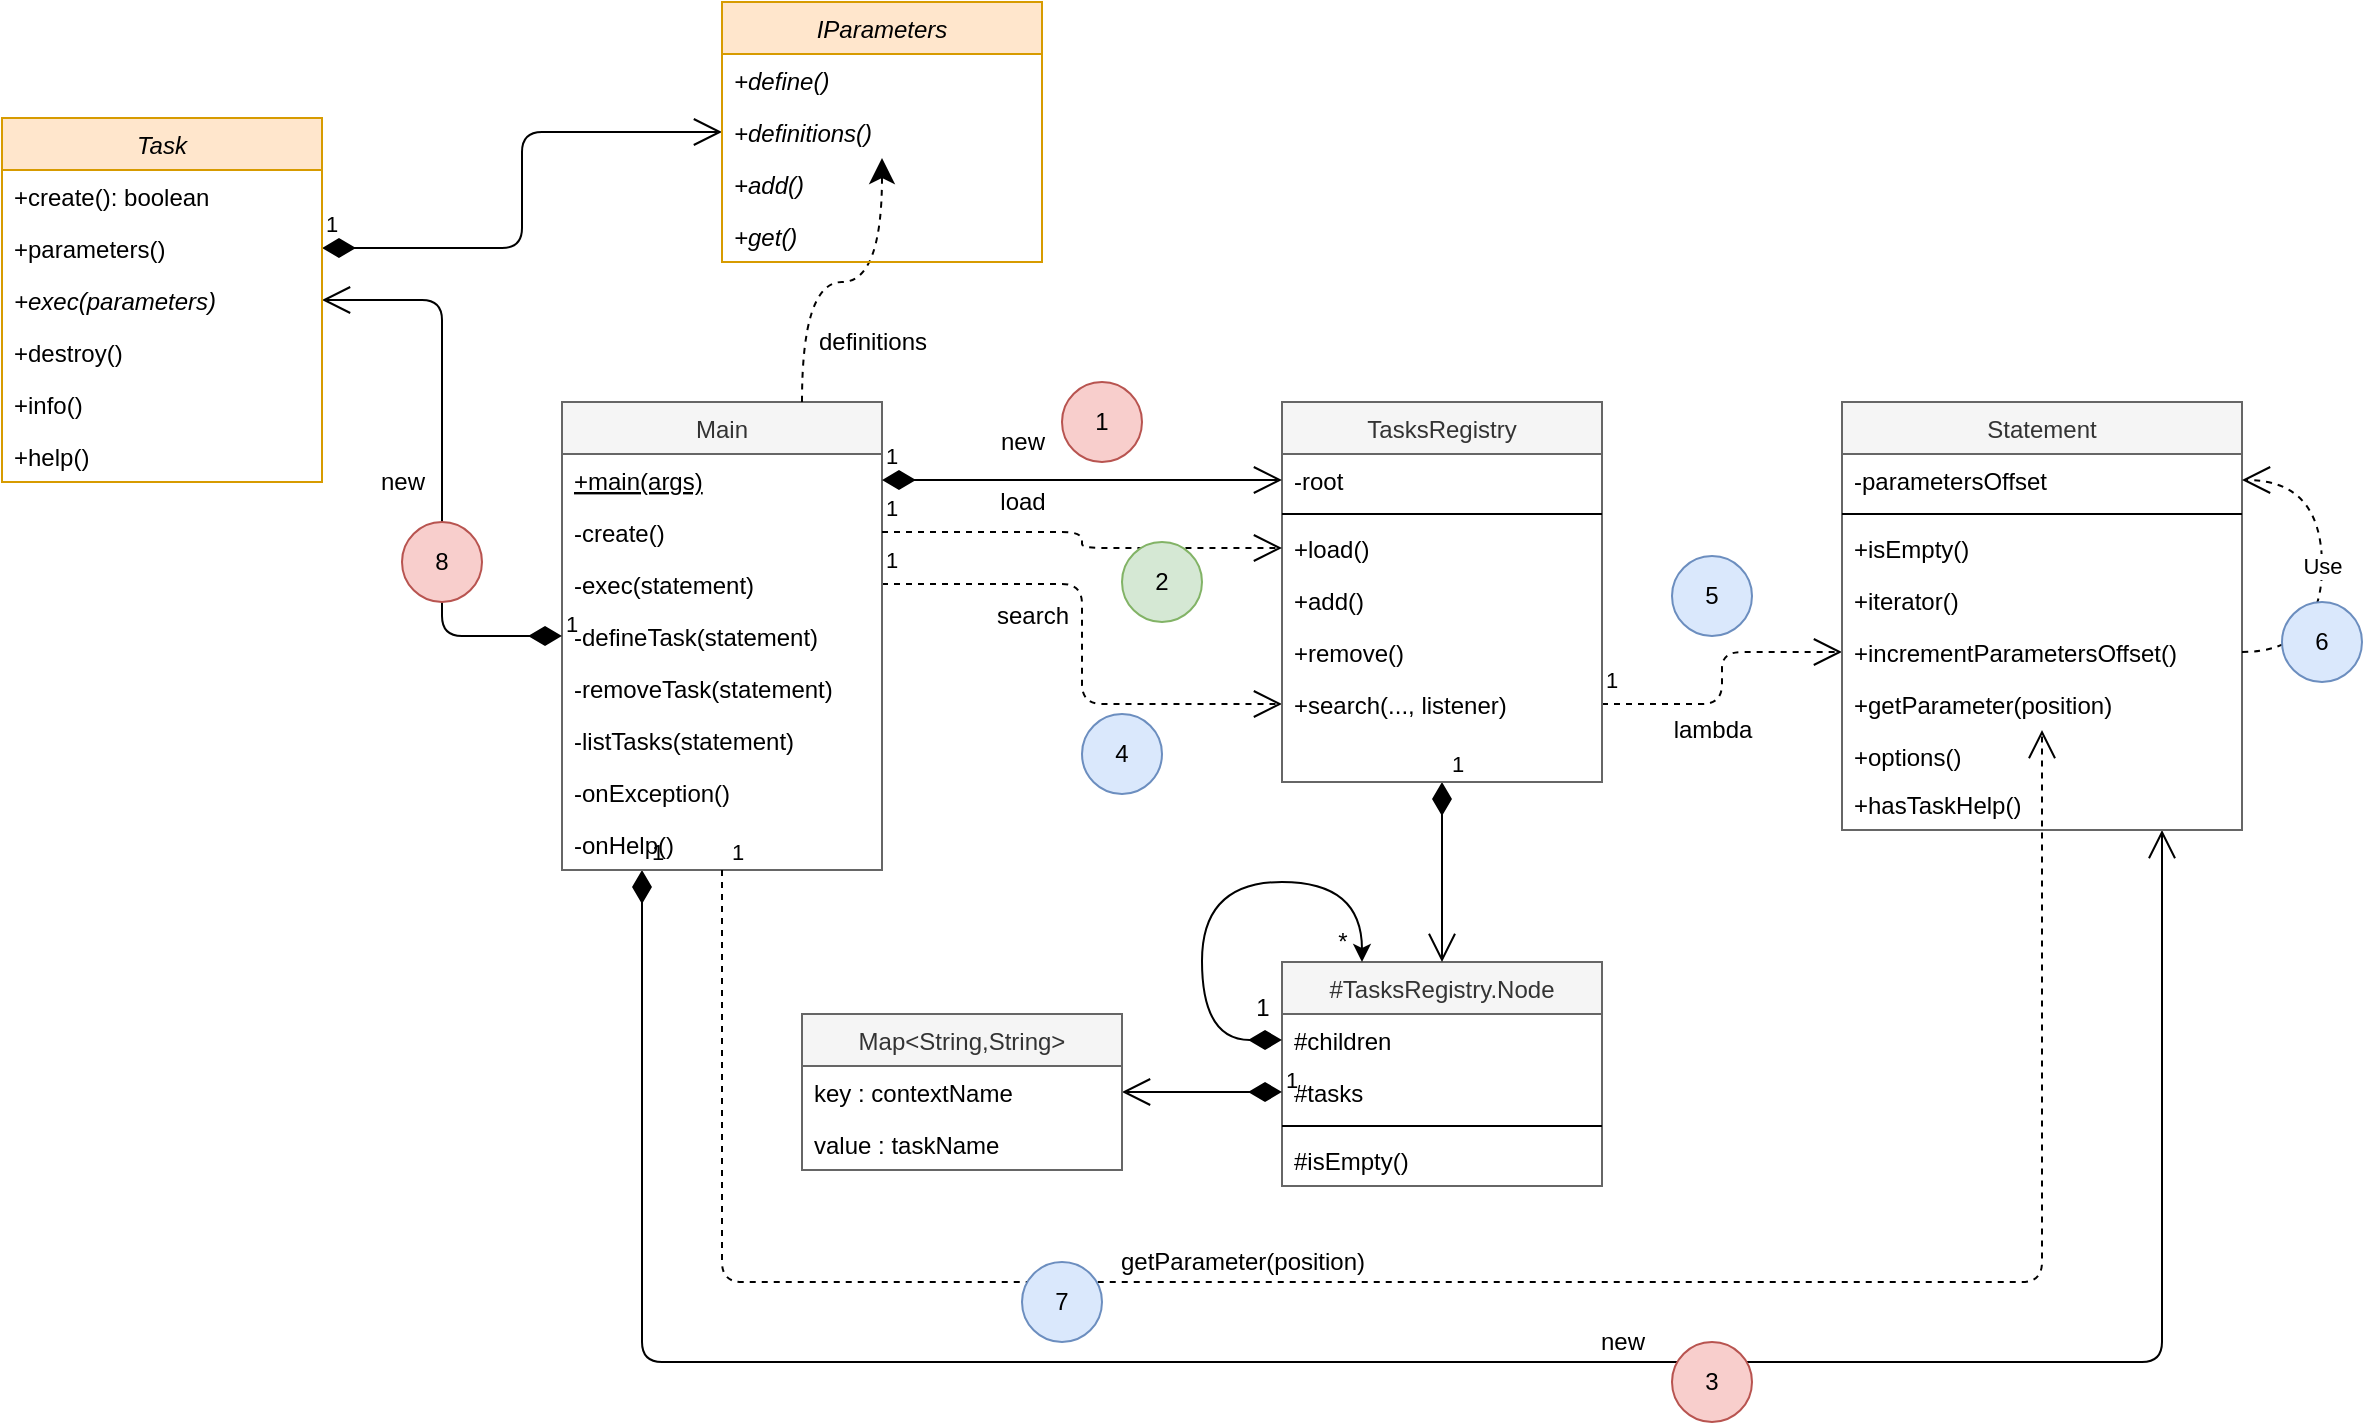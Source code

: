 <mxfile version="13.4.5" type="device" pages="9"><diagram id="QJB1ejoxiQ6NiguqIDUz" name="Tasks Classes"><mxGraphModel dx="3089" dy="822" grid="1" gridSize="10" guides="1" tooltips="1" connect="1" arrows="1" fold="1" page="1" pageScale="1" pageWidth="1169" pageHeight="827" math="0" shadow="0"><root><mxCell id="0"/><mxCell id="1" parent="0"/><mxCell id="U_0Lii-9kSKM5MasIl4Z-1" value="1" style="endArrow=open;html=1;endSize=12;startArrow=none;startSize=14;startFill=0;edgeStyle=orthogonalEdgeStyle;align=left;verticalAlign=bottom;dashed=1;" parent="1" source="fnv-oWCqFnfSo5UnG41X-7" target="LeEKuLM6SDdhCD7f72XF-29" edge="1"><mxGeometry x="-1" y="3" relative="1" as="geometry"><mxPoint x="810" y="470" as="sourcePoint"/><mxPoint x="730" y="450" as="targetPoint"/></mxGeometry></mxCell><mxCell id="U_0Lii-9kSKM5MasIl4Z-3" value="1" style="endArrow=open;html=1;endSize=12;startArrow=none;startSize=14;startFill=0;edgeStyle=orthogonalEdgeStyle;align=left;verticalAlign=bottom;entryX=0;entryY=0.5;entryDx=0;entryDy=0;exitX=1;exitY=0.5;exitDx=0;exitDy=0;dashed=1;" parent="1" source="fnv-oWCqFnfSo5UnG41X-3" target="fnv-oWCqFnfSo5UnG41X-7" edge="1"><mxGeometry x="-1" y="3" relative="1" as="geometry"><mxPoint x="320" y="470" as="sourcePoint"/><mxPoint x="480" y="470" as="targetPoint"/><Array as="points"><mxPoint x="340" y="331"/><mxPoint x="340" y="391"/></Array></mxGeometry></mxCell><mxCell id="LeEKuLM6SDdhCD7f72XF-6" value="#TasksRegistry.Node" style="swimlane;fontStyle=0;childLayout=stackLayout;horizontal=1;startSize=26;fillColor=#f5f5f5;horizontalStack=0;resizeParent=1;resizeParentMax=0;resizeLast=0;collapsible=1;marginBottom=0;strokeColor=#666666;fontColor=#333333;" parent="1" vertex="1"><mxGeometry x="440" y="520" width="160" height="112" as="geometry"/></mxCell><mxCell id="LeEKuLM6SDdhCD7f72XF-7" value="#children" style="text;strokeColor=none;fillColor=none;align=left;verticalAlign=top;spacingLeft=4;spacingRight=4;overflow=hidden;rotatable=0;points=[[0,0.5],[1,0.5]];portConstraint=eastwest;" parent="LeEKuLM6SDdhCD7f72XF-6" vertex="1"><mxGeometry y="26" width="160" height="26" as="geometry"/></mxCell><mxCell id="LeEKuLM6SDdhCD7f72XF-8" value="#tasks" style="text;strokeColor=none;fillColor=none;align=left;verticalAlign=top;spacingLeft=4;spacingRight=4;overflow=hidden;rotatable=0;points=[[0,0.5],[1,0.5]];portConstraint=eastwest;" parent="LeEKuLM6SDdhCD7f72XF-6" vertex="1"><mxGeometry y="52" width="160" height="26" as="geometry"/></mxCell><mxCell id="LeEKuLM6SDdhCD7f72XF-11" style="edgeStyle=orthogonalEdgeStyle;rounded=0;orthogonalLoop=1;jettySize=auto;html=1;curved=1;entryX=0.25;entryY=0;entryDx=0;entryDy=0;startArrow=diamondThin;startFill=1;startSize=14;" parent="LeEKuLM6SDdhCD7f72XF-6" source="LeEKuLM6SDdhCD7f72XF-7" target="LeEKuLM6SDdhCD7f72XF-6" edge="1"><mxGeometry relative="1" as="geometry"><mxPoint x="-50" y="130" as="targetPoint"/><Array as="points"><mxPoint x="-40" y="39"/><mxPoint x="-40" y="-40"/><mxPoint x="40" y="-40"/></Array></mxGeometry></mxCell><mxCell id="LeEKuLM6SDdhCD7f72XF-38" value="" style="line;strokeWidth=1;fillColor=none;align=left;verticalAlign=middle;spacingTop=-1;spacingLeft=3;spacingRight=3;rotatable=0;labelPosition=right;points=[];portConstraint=eastwest;" parent="LeEKuLM6SDdhCD7f72XF-6" vertex="1"><mxGeometry y="78" width="160" height="8" as="geometry"/></mxCell><mxCell id="LeEKuLM6SDdhCD7f72XF-39" value="#isEmpty()" style="text;strokeColor=none;fillColor=none;align=left;verticalAlign=top;spacingLeft=4;spacingRight=4;overflow=hidden;rotatable=0;points=[[0,0.5],[1,0.5]];portConstraint=eastwest;" parent="LeEKuLM6SDdhCD7f72XF-6" vertex="1"><mxGeometry y="86" width="160" height="26" as="geometry"/></mxCell><mxCell id="LeEKuLM6SDdhCD7f72XF-10" value="1" style="endArrow=open;html=1;endSize=12;startArrow=diamondThin;startSize=14;startFill=1;edgeStyle=orthogonalEdgeStyle;align=left;verticalAlign=bottom;" parent="1" source="fnv-oWCqFnfSo5UnG41X-5" target="LeEKuLM6SDdhCD7f72XF-6" edge="1"><mxGeometry x="-1" y="3" relative="1" as="geometry"><mxPoint x="660" y="510" as="sourcePoint"/><mxPoint x="820" y="510" as="targetPoint"/></mxGeometry></mxCell><mxCell id="LeEKuLM6SDdhCD7f72XF-16" value="1" style="endArrow=open;html=1;endSize=12;startArrow=diamondThin;startSize=14;startFill=1;edgeStyle=orthogonalEdgeStyle;align=left;verticalAlign=bottom;" parent="1" source="LeEKuLM6SDdhCD7f72XF-8" target="LeEKuLM6SDdhCD7f72XF-12" edge="1"><mxGeometry x="-1" y="3" relative="1" as="geometry"><mxPoint x="530" y="700" as="sourcePoint"/><mxPoint x="690" y="700" as="targetPoint"/></mxGeometry></mxCell><mxCell id="LeEKuLM6SDdhCD7f72XF-17" value="1" style="text;html=1;align=center;verticalAlign=middle;resizable=0;points=[];autosize=1;" parent="1" vertex="1"><mxGeometry x="420" y="533" width="20" height="20" as="geometry"/></mxCell><mxCell id="LeEKuLM6SDdhCD7f72XF-18" value="*" style="text;html=1;align=center;verticalAlign=middle;resizable=0;points=[];autosize=1;" parent="1" vertex="1"><mxGeometry x="460" y="500" width="20" height="20" as="geometry"/></mxCell><mxCell id="LeEKuLM6SDdhCD7f72XF-20" value="lambda" style="text;html=1;align=center;verticalAlign=middle;resizable=0;points=[];autosize=1;" parent="1" vertex="1"><mxGeometry x="630" y="394" width="50" height="20" as="geometry"/></mxCell><mxCell id="fnv-oWCqFnfSo5UnG41X-5" value="TasksRegistry" style="swimlane;fontStyle=0;childLayout=stackLayout;horizontal=1;startSize=26;fillColor=#f5f5f5;horizontalStack=0;resizeParent=1;resizeParentMax=0;resizeLast=0;collapsible=1;marginBottom=0;strokeColor=#666666;fontColor=#333333;" parent="1" vertex="1"><mxGeometry x="440" y="240" width="160" height="190" as="geometry"/></mxCell><mxCell id="LeEKuLM6SDdhCD7f72XF-4" value="-root" style="text;strokeColor=none;fillColor=none;align=left;verticalAlign=top;spacingLeft=4;spacingRight=4;overflow=hidden;rotatable=0;points=[[0,0.5],[1,0.5]];portConstraint=eastwest;" parent="fnv-oWCqFnfSo5UnG41X-5" vertex="1"><mxGeometry y="26" width="160" height="26" as="geometry"/></mxCell><mxCell id="LeEKuLM6SDdhCD7f72XF-5" value="" style="line;strokeWidth=1;fillColor=none;align=left;verticalAlign=middle;spacingTop=-1;spacingLeft=3;spacingRight=3;rotatable=0;labelPosition=right;points=[];portConstraint=eastwest;" parent="fnv-oWCqFnfSo5UnG41X-5" vertex="1"><mxGeometry y="52" width="160" height="8" as="geometry"/></mxCell><mxCell id="fnv-oWCqFnfSo5UnG41X-6" value="+load()" style="text;strokeColor=none;fillColor=none;align=left;verticalAlign=top;spacingLeft=4;spacingRight=4;overflow=hidden;rotatable=0;points=[[0,0.5],[1,0.5]];portConstraint=eastwest;" parent="fnv-oWCqFnfSo5UnG41X-5" vertex="1"><mxGeometry y="60" width="160" height="26" as="geometry"/></mxCell><mxCell id="LeEKuLM6SDdhCD7f72XF-2" value="+add()" style="text;strokeColor=none;fillColor=none;align=left;verticalAlign=top;spacingLeft=4;spacingRight=4;overflow=hidden;rotatable=0;points=[[0,0.5],[1,0.5]];portConstraint=eastwest;" parent="fnv-oWCqFnfSo5UnG41X-5" vertex="1"><mxGeometry y="86" width="160" height="26" as="geometry"/></mxCell><mxCell id="LeEKuLM6SDdhCD7f72XF-3" value="+remove()" style="text;strokeColor=none;fillColor=none;align=left;verticalAlign=top;spacingLeft=4;spacingRight=4;overflow=hidden;rotatable=0;points=[[0,0.5],[1,0.5]];portConstraint=eastwest;" parent="fnv-oWCqFnfSo5UnG41X-5" vertex="1"><mxGeometry y="112" width="160" height="26" as="geometry"/></mxCell><mxCell id="fnv-oWCqFnfSo5UnG41X-7" value="+search(..., listener)" style="text;strokeColor=none;fillColor=none;align=left;verticalAlign=top;spacingLeft=4;spacingRight=4;overflow=hidden;rotatable=0;points=[[0,0.5],[1,0.5]];portConstraint=eastwest;" parent="fnv-oWCqFnfSo5UnG41X-5" vertex="1"><mxGeometry y="138" width="160" height="26" as="geometry"/></mxCell><mxCell id="LeEKuLM6SDdhCD7f72XF-27" value=" " style="text;strokeColor=none;fillColor=none;align=left;verticalAlign=top;spacingLeft=4;spacingRight=4;overflow=hidden;rotatable=0;points=[[0,0.5],[1,0.5]];portConstraint=eastwest;" parent="fnv-oWCqFnfSo5UnG41X-5" vertex="1"><mxGeometry y="164" width="160" height="26" as="geometry"/></mxCell><mxCell id="LeEKuLM6SDdhCD7f72XF-30" value="search" style="text;html=1;align=center;verticalAlign=middle;resizable=0;points=[];autosize=1;" parent="1" vertex="1"><mxGeometry x="290" y="337" width="50" height="20" as="geometry"/></mxCell><mxCell id="LeEKuLM6SDdhCD7f72XF-32" value="1" style="endArrow=open;html=1;endSize=12;startArrow=diamondThin;startSize=14;startFill=1;edgeStyle=orthogonalEdgeStyle;align=left;verticalAlign=bottom;" parent="1" source="fnv-oWCqFnfSo5UnG41X-1" target="fnv-oWCqFnfSo5UnG41X-9" edge="1"><mxGeometry x="-1" y="3" relative="1" as="geometry"><mxPoint x="170" y="500" as="sourcePoint"/><mxPoint x="330" y="500" as="targetPoint"/><Array as="points"><mxPoint x="120" y="720"/><mxPoint x="880" y="720"/></Array></mxGeometry></mxCell><mxCell id="fnv-oWCqFnfSo5UnG41X-9" value="Statement" style="swimlane;fontStyle=0;childLayout=stackLayout;horizontal=1;startSize=26;fillColor=#f5f5f5;horizontalStack=0;resizeParent=1;resizeParentMax=0;resizeLast=0;collapsible=1;marginBottom=0;strokeColor=#666666;fontColor=#333333;" parent="1" vertex="1"><mxGeometry x="720" y="240" width="200" height="214" as="geometry"/></mxCell><mxCell id="LeEKuLM6SDdhCD7f72XF-34" value="-parametersOffset" style="text;align=left;verticalAlign=top;spacingLeft=4;spacingRight=4;overflow=hidden;rotatable=0;points=[[0,0.5],[1,0.5]];portConstraint=eastwest;" parent="fnv-oWCqFnfSo5UnG41X-9" vertex="1"><mxGeometry y="26" width="200" height="26" as="geometry"/></mxCell><mxCell id="LeEKuLM6SDdhCD7f72XF-35" value="" style="line;strokeWidth=1;fillColor=none;align=left;verticalAlign=middle;spacingTop=-1;spacingLeft=3;spacingRight=3;rotatable=0;labelPosition=right;points=[];portConstraint=eastwest;" parent="fnv-oWCqFnfSo5UnG41X-9" vertex="1"><mxGeometry y="52" width="200" height="8" as="geometry"/></mxCell><mxCell id="fnv-oWCqFnfSo5UnG41X-12" value="+isEmpty()" style="text;strokeColor=none;fillColor=none;align=left;verticalAlign=top;spacingLeft=4;spacingRight=4;overflow=hidden;rotatable=0;points=[[0,0.5],[1,0.5]];portConstraint=eastwest;" parent="fnv-oWCqFnfSo5UnG41X-9" vertex="1"><mxGeometry y="60" width="200" height="26" as="geometry"/></mxCell><mxCell id="LeEKuLM6SDdhCD7f72XF-28" value="+iterator()" style="text;strokeColor=none;fillColor=none;align=left;verticalAlign=top;spacingLeft=4;spacingRight=4;overflow=hidden;rotatable=0;points=[[0,0.5],[1,0.5]];portConstraint=eastwest;" parent="fnv-oWCqFnfSo5UnG41X-9" vertex="1"><mxGeometry y="86" width="200" height="26" as="geometry"/></mxCell><mxCell id="LeEKuLM6SDdhCD7f72XF-29" value="+incrementParametersOffset()" style="text;strokeColor=none;fillColor=none;align=left;verticalAlign=top;spacingLeft=4;spacingRight=4;overflow=hidden;rotatable=0;points=[[0,0.5],[1,0.5]];portConstraint=eastwest;" parent="fnv-oWCqFnfSo5UnG41X-9" vertex="1"><mxGeometry y="112" width="200" height="26" as="geometry"/></mxCell><mxCell id="fnv-oWCqFnfSo5UnG41X-10" value="+getParameter(position)" style="text;strokeColor=none;fillColor=none;align=left;verticalAlign=top;spacingLeft=4;spacingRight=4;overflow=hidden;rotatable=0;points=[[0,0.5],[1,0.5]];portConstraint=eastwest;" parent="fnv-oWCqFnfSo5UnG41X-9" vertex="1"><mxGeometry y="138" width="200" height="26" as="geometry"/></mxCell><mxCell id="fnv-oWCqFnfSo5UnG41X-11" value="+options()" style="text;strokeColor=none;fillColor=none;align=left;verticalAlign=top;spacingLeft=4;spacingRight=4;overflow=hidden;rotatable=0;points=[[0,0.5],[1,0.5]];portConstraint=eastwest;" parent="fnv-oWCqFnfSo5UnG41X-9" vertex="1"><mxGeometry y="164" width="200" height="24" as="geometry"/></mxCell><mxCell id="LeEKuLM6SDdhCD7f72XF-31" value="+hasTaskHelp()" style="text;strokeColor=none;fillColor=none;align=left;verticalAlign=top;spacingLeft=4;spacingRight=4;overflow=hidden;rotatable=0;points=[[0,0.5],[1,0.5]];portConstraint=eastwest;" parent="fnv-oWCqFnfSo5UnG41X-9" vertex="1"><mxGeometry y="188" width="200" height="26" as="geometry"/></mxCell><mxCell id="LeEKuLM6SDdhCD7f72XF-37" value="Use" style="endArrow=open;endSize=12;dashed=1;html=1;exitX=1;exitY=0.5;exitDx=0;exitDy=0;edgeStyle=orthogonalEdgeStyle;curved=1;entryX=1;entryY=0.5;entryDx=0;entryDy=0;" parent="fnv-oWCqFnfSo5UnG41X-9" source="LeEKuLM6SDdhCD7f72XF-29" target="LeEKuLM6SDdhCD7f72XF-34" edge="1"><mxGeometry width="160" relative="1" as="geometry"><mxPoint x="170" y="120" as="sourcePoint"/><mxPoint x="320" y="50" as="targetPoint"/><Array as="points"><mxPoint x="240" y="125"/><mxPoint x="240" y="39"/></Array></mxGeometry></mxCell><mxCell id="fnv-oWCqFnfSo5UnG41X-1" value="Main" style="swimlane;fontStyle=0;childLayout=stackLayout;horizontal=1;startSize=26;fillColor=#f5f5f5;horizontalStack=0;resizeParent=1;resizeParentMax=0;resizeLast=0;collapsible=1;marginBottom=0;strokeColor=#666666;fontColor=#333333;" parent="1" vertex="1"><mxGeometry x="80" y="240" width="160" height="234" as="geometry"/></mxCell><mxCell id="fnv-oWCqFnfSo5UnG41X-2" value="+main(args)" style="text;strokeColor=none;fillColor=none;align=left;verticalAlign=top;spacingLeft=4;spacingRight=4;overflow=hidden;rotatable=0;points=[[0,0.5],[1,0.5]];portConstraint=eastwest;fontStyle=4" parent="fnv-oWCqFnfSo5UnG41X-1" vertex="1"><mxGeometry y="26" width="160" height="26" as="geometry"/></mxCell><mxCell id="9trghKWwUiq68ytJYyjt-2" value="-create()" style="text;strokeColor=none;fillColor=none;align=left;verticalAlign=top;spacingLeft=4;spacingRight=4;overflow=hidden;rotatable=0;points=[[0,0.5],[1,0.5]];portConstraint=eastwest;" parent="fnv-oWCqFnfSo5UnG41X-1" vertex="1"><mxGeometry y="52" width="160" height="26" as="geometry"/></mxCell><mxCell id="fnv-oWCqFnfSo5UnG41X-3" value="-exec(statement)" style="text;strokeColor=none;fillColor=none;align=left;verticalAlign=top;spacingLeft=4;spacingRight=4;overflow=hidden;rotatable=0;points=[[0,0.5],[1,0.5]];portConstraint=eastwest;" parent="fnv-oWCqFnfSo5UnG41X-1" vertex="1"><mxGeometry y="78" width="160" height="26" as="geometry"/></mxCell><mxCell id="9trghKWwUiq68ytJYyjt-40" value="-defineTask(statement)" style="text;strokeColor=none;fillColor=none;align=left;verticalAlign=top;spacingLeft=4;spacingRight=4;overflow=hidden;rotatable=0;points=[[0,0.5],[1,0.5]];portConstraint=eastwest;" parent="fnv-oWCqFnfSo5UnG41X-1" vertex="1"><mxGeometry y="104" width="160" height="26" as="geometry"/></mxCell><mxCell id="9trghKWwUiq68ytJYyjt-41" value="-removeTask(statement)" style="text;strokeColor=none;fillColor=none;align=left;verticalAlign=top;spacingLeft=4;spacingRight=4;overflow=hidden;rotatable=0;points=[[0,0.5],[1,0.5]];portConstraint=eastwest;" parent="fnv-oWCqFnfSo5UnG41X-1" vertex="1"><mxGeometry y="130" width="160" height="26" as="geometry"/></mxCell><mxCell id="9trghKWwUiq68ytJYyjt-39" value="-listTasks(statement)" style="text;strokeColor=none;fillColor=none;align=left;verticalAlign=top;spacingLeft=4;spacingRight=4;overflow=hidden;rotatable=0;points=[[0,0.5],[1,0.5]];portConstraint=eastwest;" parent="fnv-oWCqFnfSo5UnG41X-1" vertex="1"><mxGeometry y="156" width="160" height="26" as="geometry"/></mxCell><mxCell id="fnv-oWCqFnfSo5UnG41X-4" value="-onException()" style="text;strokeColor=none;fillColor=none;align=left;verticalAlign=top;spacingLeft=4;spacingRight=4;overflow=hidden;rotatable=0;points=[[0,0.5],[1,0.5]];portConstraint=eastwest;" parent="fnv-oWCqFnfSo5UnG41X-1" vertex="1"><mxGeometry y="182" width="160" height="26" as="geometry"/></mxCell><mxCell id="LeEKuLM6SDdhCD7f72XF-33" value="-onHelp()" style="text;strokeColor=none;fillColor=none;align=left;verticalAlign=top;spacingLeft=4;spacingRight=4;overflow=hidden;rotatable=0;points=[[0,0.5],[1,0.5]];portConstraint=eastwest;" parent="fnv-oWCqFnfSo5UnG41X-1" vertex="1"><mxGeometry y="208" width="160" height="26" as="geometry"/></mxCell><mxCell id="LeEKuLM6SDdhCD7f72XF-12" value="Map&lt;String,String&gt;" style="swimlane;fontStyle=0;childLayout=stackLayout;horizontal=1;startSize=26;fillColor=#f5f5f5;horizontalStack=0;resizeParent=1;resizeParentMax=0;resizeLast=0;collapsible=1;marginBottom=0;strokeColor=#666666;fontColor=#333333;" parent="1" vertex="1"><mxGeometry x="200" y="546" width="160" height="78" as="geometry"/></mxCell><mxCell id="LeEKuLM6SDdhCD7f72XF-13" value="key : contextName" style="text;strokeColor=none;fillColor=none;align=left;verticalAlign=top;spacingLeft=4;spacingRight=4;overflow=hidden;rotatable=0;points=[[0,0.5],[1,0.5]];portConstraint=eastwest;" parent="LeEKuLM6SDdhCD7f72XF-12" vertex="1"><mxGeometry y="26" width="160" height="26" as="geometry"/></mxCell><mxCell id="LeEKuLM6SDdhCD7f72XF-14" value="value : taskName" style="text;strokeColor=none;fillColor=none;align=left;verticalAlign=top;spacingLeft=4;spacingRight=4;overflow=hidden;rotatable=0;points=[[0,0.5],[1,0.5]];portConstraint=eastwest;" parent="LeEKuLM6SDdhCD7f72XF-12" vertex="1"><mxGeometry y="52" width="160" height="26" as="geometry"/></mxCell><mxCell id="9trghKWwUiq68ytJYyjt-3" value="1" style="endArrow=open;html=1;endSize=12;startArrow=none;startSize=14;startFill=0;edgeStyle=orthogonalEdgeStyle;align=left;verticalAlign=bottom;exitX=1;exitY=0.5;exitDx=0;exitDy=0;dashed=1;" parent="1" source="9trghKWwUiq68ytJYyjt-2" target="fnv-oWCqFnfSo5UnG41X-6" edge="1"><mxGeometry x="-1" y="3" relative="1" as="geometry"><mxPoint x="260" y="290" as="sourcePoint"/><mxPoint x="420" y="290" as="targetPoint"/></mxGeometry></mxCell><mxCell id="9trghKWwUiq68ytJYyjt-4" value="load" style="text;html=1;align=center;verticalAlign=middle;resizable=0;points=[];autosize=1;" parent="1" vertex="1"><mxGeometry x="290" y="280" width="40" height="20" as="geometry"/></mxCell><mxCell id="9trghKWwUiq68ytJYyjt-5" value="1" style="endArrow=open;html=1;endSize=12;startArrow=diamondThin;startSize=14;startFill=1;edgeStyle=orthogonalEdgeStyle;align=left;verticalAlign=bottom;exitX=1;exitY=0.5;exitDx=0;exitDy=0;entryX=0;entryY=0.5;entryDx=0;entryDy=0;" parent="1" source="fnv-oWCqFnfSo5UnG41X-2" target="LeEKuLM6SDdhCD7f72XF-4" edge="1"><mxGeometry x="-1" y="3" relative="1" as="geometry"><mxPoint x="210" y="180" as="sourcePoint"/><mxPoint x="370" y="180" as="targetPoint"/></mxGeometry></mxCell><mxCell id="9trghKWwUiq68ytJYyjt-31" style="edgeStyle=orthogonalEdgeStyle;curved=1;rounded=0;orthogonalLoop=1;jettySize=auto;html=1;startArrow=none;startFill=0;startSize=14;endSize=10;dashed=1;" parent="1" source="fnv-oWCqFnfSo5UnG41X-1" target="9trghKWwUiq68ytJYyjt-30" edge="1"><mxGeometry relative="1" as="geometry"><Array as="points"><mxPoint x="200" y="180"/><mxPoint x="240" y="180"/></Array></mxGeometry></mxCell><mxCell id="9trghKWwUiq68ytJYyjt-8" value="1" style="ellipse;whiteSpace=wrap;html=1;aspect=fixed;fillColor=#f8cecc;strokeColor=#b85450;" parent="1" vertex="1"><mxGeometry x="330" y="230" width="40" height="40" as="geometry"/></mxCell><mxCell id="9trghKWwUiq68ytJYyjt-9" value="3" style="ellipse;whiteSpace=wrap;html=1;aspect=fixed;fillColor=#f8cecc;strokeColor=#b85450;" parent="1" vertex="1"><mxGeometry x="635" y="710" width="40" height="40" as="geometry"/></mxCell><mxCell id="9trghKWwUiq68ytJYyjt-10" value="2" style="ellipse;whiteSpace=wrap;html=1;aspect=fixed;fillColor=#d5e8d4;strokeColor=#82b366;" parent="1" vertex="1"><mxGeometry x="360" y="310" width="40" height="40" as="geometry"/></mxCell><mxCell id="9trghKWwUiq68ytJYyjt-11" value="4" style="ellipse;whiteSpace=wrap;html=1;aspect=fixed;fillColor=#dae8fc;strokeColor=#6c8ebf;" parent="1" vertex="1"><mxGeometry x="340" y="396" width="40" height="40" as="geometry"/></mxCell><mxCell id="9trghKWwUiq68ytJYyjt-12" value="5" style="ellipse;whiteSpace=wrap;html=1;aspect=fixed;fillColor=#dae8fc;strokeColor=#6c8ebf;" parent="1" vertex="1"><mxGeometry x="635" y="317" width="40" height="40" as="geometry"/></mxCell><mxCell id="9trghKWwUiq68ytJYyjt-13" value="1" style="endArrow=open;html=1;endSize=12;startArrow=none;startSize=14;startFill=0;edgeStyle=orthogonalEdgeStyle;align=left;verticalAlign=bottom;dashed=1;" parent="1" source="fnv-oWCqFnfSo5UnG41X-1" target="fnv-oWCqFnfSo5UnG41X-10" edge="1"><mxGeometry x="-1" y="3" relative="1" as="geometry"><mxPoint x="190" y="670" as="sourcePoint"/><mxPoint x="350" y="670" as="targetPoint"/><Array as="points"><mxPoint x="160" y="680"/><mxPoint x="820" y="680"/></Array></mxGeometry></mxCell><mxCell id="9trghKWwUiq68ytJYyjt-14" value="getParameter(position)" style="text;html=1;align=center;verticalAlign=middle;resizable=0;points=[];autosize=1;" parent="1" vertex="1"><mxGeometry x="350" y="660" width="140" height="20" as="geometry"/></mxCell><mxCell id="9trghKWwUiq68ytJYyjt-7" value="7" style="ellipse;whiteSpace=wrap;html=1;aspect=fixed;fillColor=#dae8fc;strokeColor=#6c8ebf;" parent="1" vertex="1"><mxGeometry x="310" y="670" width="40" height="40" as="geometry"/></mxCell><mxCell id="9trghKWwUiq68ytJYyjt-15" value="new" style="text;html=1;align=center;verticalAlign=middle;resizable=0;points=[];autosize=1;" parent="1" vertex="1"><mxGeometry x="290" y="250" width="40" height="20" as="geometry"/></mxCell><mxCell id="9trghKWwUiq68ytJYyjt-16" value="new" style="text;html=1;align=center;verticalAlign=middle;resizable=0;points=[];autosize=1;" parent="1" vertex="1"><mxGeometry x="590" y="700" width="40" height="20" as="geometry"/></mxCell><mxCell id="9trghKWwUiq68ytJYyjt-18" value="6" style="ellipse;whiteSpace=wrap;html=1;aspect=fixed;fillColor=#dae8fc;strokeColor=#6c8ebf;" parent="1" vertex="1"><mxGeometry x="940" y="340" width="40" height="40" as="geometry"/></mxCell><mxCell id="9trghKWwUiq68ytJYyjt-23" value="1" style="endArrow=open;html=1;endSize=12;startArrow=diamondThin;startSize=14;startFill=1;edgeStyle=orthogonalEdgeStyle;align=left;verticalAlign=bottom;" parent="1" source="fnv-oWCqFnfSo5UnG41X-1" target="9trghKWwUiq68ytJYyjt-19" edge="1"><mxGeometry x="-1" y="3" relative="1" as="geometry"><mxPoint x="220" y="190" as="sourcePoint"/><mxPoint x="380" y="190" as="targetPoint"/></mxGeometry></mxCell><mxCell id="9trghKWwUiq68ytJYyjt-28" value="1" style="endArrow=open;html=1;endSize=12;startArrow=diamondThin;startSize=14;startFill=1;edgeStyle=orthogonalEdgeStyle;align=left;verticalAlign=bottom;" parent="1" source="9trghKWwUiq68ytJYyjt-36" target="9trghKWwUiq68ytJYyjt-24" edge="1"><mxGeometry x="-1" y="3" relative="1" as="geometry"><mxPoint x="60" y="180" as="sourcePoint"/><mxPoint x="220" y="180" as="targetPoint"/></mxGeometry></mxCell><mxCell id="9trghKWwUiq68ytJYyjt-32" value="definitions" style="text;html=1;align=center;verticalAlign=middle;resizable=0;points=[];autosize=1;" parent="1" vertex="1"><mxGeometry x="200" y="200" width="70" height="20" as="geometry"/></mxCell><mxCell id="9trghKWwUiq68ytJYyjt-24" value="IParameters" style="swimlane;fontStyle=2;childLayout=stackLayout;horizontal=1;startSize=26;fillColor=#ffe6cc;horizontalStack=0;resizeParent=1;resizeParentMax=0;resizeLast=0;collapsible=1;marginBottom=0;strokeColor=#d79b00;" parent="1" vertex="1"><mxGeometry x="160" y="40" width="160" height="130" as="geometry"/></mxCell><mxCell id="9trghKWwUiq68ytJYyjt-25" value="+define()" style="text;strokeColor=none;fillColor=none;align=left;verticalAlign=top;spacingLeft=4;spacingRight=4;overflow=hidden;rotatable=0;points=[[0,0.5],[1,0.5]];portConstraint=eastwest;fontStyle=2" parent="9trghKWwUiq68ytJYyjt-24" vertex="1"><mxGeometry y="26" width="160" height="26" as="geometry"/></mxCell><mxCell id="9trghKWwUiq68ytJYyjt-30" value="+definitions()" style="text;strokeColor=none;fillColor=none;align=left;verticalAlign=top;spacingLeft=4;spacingRight=4;overflow=hidden;rotatable=0;points=[[0,0.5],[1,0.5]];portConstraint=eastwest;fontStyle=2" parent="9trghKWwUiq68ytJYyjt-24" vertex="1"><mxGeometry y="52" width="160" height="26" as="geometry"/></mxCell><mxCell id="9trghKWwUiq68ytJYyjt-26" value="+add()" style="text;strokeColor=none;fillColor=none;align=left;verticalAlign=top;spacingLeft=4;spacingRight=4;overflow=hidden;rotatable=0;points=[[0,0.5],[1,0.5]];portConstraint=eastwest;fontStyle=2" parent="9trghKWwUiq68ytJYyjt-24" vertex="1"><mxGeometry y="78" width="160" height="26" as="geometry"/></mxCell><mxCell id="9trghKWwUiq68ytJYyjt-27" value="+get()" style="text;strokeColor=none;fillColor=none;align=left;verticalAlign=top;spacingLeft=4;spacingRight=4;overflow=hidden;rotatable=0;points=[[0,0.5],[1,0.5]];portConstraint=eastwest;fontStyle=2" parent="9trghKWwUiq68ytJYyjt-24" vertex="1"><mxGeometry y="104" width="160" height="26" as="geometry"/></mxCell><mxCell id="9trghKWwUiq68ytJYyjt-33" value="new" style="text;html=1;align=center;verticalAlign=middle;resizable=0;points=[];autosize=1;" parent="1" vertex="1"><mxGeometry x="-20" y="270" width="40" height="20" as="geometry"/></mxCell><mxCell id="9trghKWwUiq68ytJYyjt-34" value="8" style="ellipse;whiteSpace=wrap;html=1;aspect=fixed;fillColor=#f8cecc;strokeColor=#b85450;" parent="1" vertex="1"><mxGeometry y="300" width="40" height="40" as="geometry"/></mxCell><mxCell id="9trghKWwUiq68ytJYyjt-19" value="Task" style="swimlane;fontStyle=2;childLayout=stackLayout;horizontal=1;startSize=26;fillColor=#ffe6cc;horizontalStack=0;resizeParent=1;resizeParentMax=0;resizeLast=0;collapsible=1;marginBottom=0;strokeColor=#d79b00;" parent="1" vertex="1"><mxGeometry x="-200" y="98" width="160" height="182" as="geometry"/></mxCell><mxCell id="9trghKWwUiq68ytJYyjt-20" value="+create(): boolean" style="text;strokeColor=none;fillColor=none;align=left;verticalAlign=top;spacingLeft=4;spacingRight=4;overflow=hidden;rotatable=0;points=[[0,0.5],[1,0.5]];portConstraint=eastwest;" parent="9trghKWwUiq68ytJYyjt-19" vertex="1"><mxGeometry y="26" width="160" height="26" as="geometry"/></mxCell><mxCell id="9trghKWwUiq68ytJYyjt-36" value="+parameters()" style="text;strokeColor=none;fillColor=none;align=left;verticalAlign=top;spacingLeft=4;spacingRight=4;overflow=hidden;rotatable=0;points=[[0,0.5],[1,0.5]];portConstraint=eastwest;" parent="9trghKWwUiq68ytJYyjt-19" vertex="1"><mxGeometry y="52" width="160" height="26" as="geometry"/></mxCell><mxCell id="9trghKWwUiq68ytJYyjt-21" value="+exec(parameters)" style="text;strokeColor=none;fillColor=none;align=left;verticalAlign=top;spacingLeft=4;spacingRight=4;overflow=hidden;rotatable=0;points=[[0,0.5],[1,0.5]];portConstraint=eastwest;fontStyle=2" parent="9trghKWwUiq68ytJYyjt-19" vertex="1"><mxGeometry y="78" width="160" height="26" as="geometry"/></mxCell><mxCell id="9trghKWwUiq68ytJYyjt-22" value="+destroy()" style="text;strokeColor=none;fillColor=none;align=left;verticalAlign=top;spacingLeft=4;spacingRight=4;overflow=hidden;rotatable=0;points=[[0,0.5],[1,0.5]];portConstraint=eastwest;" parent="9trghKWwUiq68ytJYyjt-19" vertex="1"><mxGeometry y="104" width="160" height="26" as="geometry"/></mxCell><mxCell id="9trghKWwUiq68ytJYyjt-38" value="+info()" style="text;strokeColor=none;fillColor=none;align=left;verticalAlign=top;spacingLeft=4;spacingRight=4;overflow=hidden;rotatable=0;points=[[0,0.5],[1,0.5]];portConstraint=eastwest;" parent="9trghKWwUiq68ytJYyjt-19" vertex="1"><mxGeometry y="130" width="160" height="26" as="geometry"/></mxCell><mxCell id="9trghKWwUiq68ytJYyjt-37" value="+help()" style="text;strokeColor=none;fillColor=none;align=left;verticalAlign=top;spacingLeft=4;spacingRight=4;overflow=hidden;rotatable=0;points=[[0,0.5],[1,0.5]];portConstraint=eastwest;" parent="9trghKWwUiq68ytJYyjt-19" vertex="1"><mxGeometry y="156" width="160" height="26" as="geometry"/></mxCell></root></mxGraphModel></diagram><diagram id="TG-x8WJDOnPOcpG6XLU_" name="Tasks Collaboration"><mxGraphModel dx="2062" dy="822" grid="1" gridSize="10" guides="1" tooltips="1" connect="1" arrows="1" fold="1" page="1" pageScale="1" pageWidth="1169" pageHeight="827" math="0" shadow="0"><root><mxCell id="duzi0ZeVIv0_6V6LkaNr-0"/><mxCell id="duzi0ZeVIv0_6V6LkaNr-1" parent="duzi0ZeVIv0_6V6LkaNr-0"/><mxCell id="duzi0ZeVIv0_6V6LkaNr-6" style="edgeStyle=orthogonalEdgeStyle;rounded=0;orthogonalLoop=1;jettySize=auto;html=1;" parent="duzi0ZeVIv0_6V6LkaNr-1" source="duzi0ZeVIv0_6V6LkaNr-2" target="duzi0ZeVIv0_6V6LkaNr-3" edge="1"><mxGeometry relative="1" as="geometry"/></mxCell><mxCell id="duzi0ZeVIv0_6V6LkaNr-2" value="TaskDefine" style="rounded=0;whiteSpace=wrap;html=1;" parent="duzi0ZeVIv0_6V6LkaNr-1" vertex="1"><mxGeometry x="400" y="120" width="120" height="40" as="geometry"/></mxCell><mxCell id="emk8b2s4a4htVKjbZAX4-2" style="edgeStyle=none;rounded=0;orthogonalLoop=1;jettySize=auto;html=1;" parent="duzi0ZeVIv0_6V6LkaNr-1" source="duzi0ZeVIv0_6V6LkaNr-3" target="duzi0ZeVIv0_6V6LkaNr-4" edge="1"><mxGeometry relative="1" as="geometry"/></mxCell><mxCell id="duzi0ZeVIv0_6V6LkaNr-3" value="TasksTree" style="rounded=0;whiteSpace=wrap;html=1;" parent="duzi0ZeVIv0_6V6LkaNr-1" vertex="1"><mxGeometry x="400" y="280" width="120" height="40" as="geometry"/></mxCell><mxCell id="duzi0ZeVIv0_6V6LkaNr-4" value="Arguments" style="rounded=0;whiteSpace=wrap;html=1;" parent="duzi0ZeVIv0_6V6LkaNr-1" vertex="1"><mxGeometry x="640" y="280" width="120" height="40" as="geometry"/></mxCell><mxCell id="NUqmh7c2cT0mjKnNxfwS-2" value="define" style="text;html=1;align=center;verticalAlign=middle;resizable=0;points=[];autosize=1;" parent="duzi0ZeVIv0_6V6LkaNr-1" vertex="1"><mxGeometry x="460" y="210" width="50" height="20" as="geometry"/></mxCell><mxCell id="NUqmh7c2cT0mjKnNxfwS-3" value="Main" style="rounded=0;whiteSpace=wrap;html=1;" parent="duzi0ZeVIv0_6V6LkaNr-1" vertex="1"><mxGeometry x="160" y="280" width="120" height="40" as="geometry"/></mxCell><mxCell id="NUqmh7c2cT0mjKnNxfwS-4" value="1" style="endArrow=open;html=1;endSize=12;startArrow=diamondThin;startSize=14;startFill=1;edgeStyle=orthogonalEdgeStyle;align=left;verticalAlign=bottom;rounded=0;" parent="duzi0ZeVIv0_6V6LkaNr-1" source="NUqmh7c2cT0mjKnNxfwS-3" target="duzi0ZeVIv0_6V6LkaNr-3" edge="1"><mxGeometry x="-1" y="3" relative="1" as="geometry"><mxPoint x="280" y="420" as="sourcePoint"/><mxPoint x="440" y="420" as="targetPoint"/></mxGeometry></mxCell><mxCell id="NUqmh7c2cT0mjKnNxfwS-5" value="load" style="text;html=1;align=center;verticalAlign=middle;resizable=0;points=[];autosize=1;" parent="duzi0ZeVIv0_6V6LkaNr-1" vertex="1"><mxGeometry x="315" y="280" width="40" height="20" as="geometry"/></mxCell><mxCell id="NUqmh7c2cT0mjKnNxfwS-6" value="tasks" style="rounded=0;whiteSpace=wrap;html=1;" parent="duzi0ZeVIv0_6V6LkaNr-1" vertex="1"><mxGeometry x="400" y="440" width="120" height="40" as="geometry"/></mxCell><mxCell id="NUqmh7c2cT0mjKnNxfwS-8" value="1" style="endArrow=open;html=1;endSize=12;startArrow=diamondThin;startSize=14;startFill=1;edgeStyle=orthogonalEdgeStyle;align=left;verticalAlign=bottom;" parent="duzi0ZeVIv0_6V6LkaNr-1" source="duzi0ZeVIv0_6V6LkaNr-3" target="NUqmh7c2cT0mjKnNxfwS-6" edge="1"><mxGeometry x="-1" y="3" relative="1" as="geometry"><mxPoint x="550" y="390" as="sourcePoint"/><mxPoint x="710" y="390" as="targetPoint"/></mxGeometry></mxCell><mxCell id="NUqmh7c2cT0mjKnNxfwS-9" value="has" style="text;html=1;align=center;verticalAlign=middle;resizable=0;points=[];autosize=1;" parent="duzi0ZeVIv0_6V6LkaNr-1" vertex="1"><mxGeometry x="460" y="370" width="30" height="20" as="geometry"/></mxCell><mxCell id="NUqmh7c2cT0mjKnNxfwS-10" value="1" style="endArrow=open;html=1;endSize=12;startArrow=diamondThin;startSize=14;startFill=1;edgeStyle=orthogonalEdgeStyle;align=left;verticalAlign=bottom;rounded=0;" parent="duzi0ZeVIv0_6V6LkaNr-1" source="NUqmh7c2cT0mjKnNxfwS-3" target="duzi0ZeVIv0_6V6LkaNr-4" edge="1"><mxGeometry x="-1" y="3" relative="1" as="geometry"><mxPoint x="190" y="480" as="sourcePoint"/><mxPoint x="350" y="480" as="targetPoint"/><Array as="points"><mxPoint x="220" y="560"/><mxPoint x="700" y="560"/></Array></mxGeometry></mxCell><mxCell id="NUqmh7c2cT0mjKnNxfwS-11" value="1" style="ellipse;whiteSpace=wrap;html=1;aspect=fixed;" parent="duzi0ZeVIv0_6V6LkaNr-1" vertex="1"><mxGeometry x="315" y="310" width="40" height="40" as="geometry"/></mxCell><mxCell id="NUqmh7c2cT0mjKnNxfwS-12" value="2" style="ellipse;whiteSpace=wrap;html=1;aspect=fixed;" parent="duzi0ZeVIv0_6V6LkaNr-1" vertex="1"><mxGeometry x="415" y="570" width="40" height="40" as="geometry"/></mxCell><mxCell id="NUqmh7c2cT0mjKnNxfwS-13" value="3" style="ellipse;whiteSpace=wrap;html=1;aspect=fixed;" parent="duzi0ZeVIv0_6V6LkaNr-1" vertex="1"><mxGeometry x="565" y="310" width="40" height="40" as="geometry"/></mxCell><mxCell id="NUqmh7c2cT0mjKnNxfwS-14" value="4" style="ellipse;whiteSpace=wrap;html=1;aspect=fixed;" parent="duzi0ZeVIv0_6V6LkaNr-1" vertex="1"><mxGeometry x="410" y="200" width="40" height="40" as="geometry"/></mxCell><mxCell id="NUqmh7c2cT0mjKnNxfwS-15" value="parse" style="text;html=1;align=center;verticalAlign=middle;resizable=0;points=[];autosize=1;" parent="duzi0ZeVIv0_6V6LkaNr-1" vertex="1"><mxGeometry x="410" y="540" width="50" height="20" as="geometry"/></mxCell><mxCell id="2" value="onWordFound" style="text;html=1;align=center;verticalAlign=middle;resizable=0;points=[];autosize=1;" parent="duzi0ZeVIv0_6V6LkaNr-1" vertex="1"><mxGeometry x="540" y="280" width="90" height="20" as="geometry"/></mxCell></root></mxGraphModel></diagram><diagram id="ozhr_6b_6bCkX-yWD0Ok" name="Tasks Graph"><mxGraphModel dx="2062" dy="822" grid="1" gridSize="10" guides="1" tooltips="1" connect="1" arrows="1" fold="1" page="1" pageScale="1" pageWidth="1169" pageHeight="827" math="0" shadow="0"><root><mxCell id="_KuwEYWlemAmNyPCJpQ9-0"/><mxCell id="_KuwEYWlemAmNyPCJpQ9-1" parent="_KuwEYWlemAmNyPCJpQ9-0"/><mxCell id="y2jkB9d0RyExhV0DA0Zg-6" style="rounded=0;orthogonalLoop=1;jettySize=auto;html=1;" parent="_KuwEYWlemAmNyPCJpQ9-1" source="y2jkB9d0RyExhV0DA0Zg-0" target="y2jkB9d0RyExhV0DA0Zg-1" edge="1"><mxGeometry relative="1" as="geometry"/></mxCell><mxCell id="y2jkB9d0RyExhV0DA0Zg-8" style="edgeStyle=none;rounded=0;orthogonalLoop=1;jettySize=auto;html=1;" parent="_KuwEYWlemAmNyPCJpQ9-1" source="y2jkB9d0RyExhV0DA0Zg-0" target="y2jkB9d0RyExhV0DA0Zg-2" edge="1"><mxGeometry relative="1" as="geometry"/></mxCell><mxCell id="y2jkB9d0RyExhV0DA0Zg-0" value="root" style="ellipse;whiteSpace=wrap;html=1;aspect=fixed;" parent="_KuwEYWlemAmNyPCJpQ9-1" vertex="1"><mxGeometry x="180" y="160" width="40" height="40" as="geometry"/></mxCell><mxCell id="y2jkB9d0RyExhV0DA0Zg-7" style="edgeStyle=none;rounded=0;orthogonalLoop=1;jettySize=auto;html=1;" parent="_KuwEYWlemAmNyPCJpQ9-1" source="y2jkB9d0RyExhV0DA0Zg-1" target="y2jkB9d0RyExhV0DA0Zg-3" edge="1"><mxGeometry relative="1" as="geometry"/></mxCell><mxCell id="y2jkB9d0RyExhV0DA0Zg-1" value="a" style="ellipse;whiteSpace=wrap;html=1;aspect=fixed;" parent="_KuwEYWlemAmNyPCJpQ9-1" vertex="1"><mxGeometry x="260" y="100" width="40" height="40" as="geometry"/></mxCell><mxCell id="y2jkB9d0RyExhV0DA0Zg-9" style="edgeStyle=none;rounded=0;orthogonalLoop=1;jettySize=auto;html=1;" parent="_KuwEYWlemAmNyPCJpQ9-1" source="y2jkB9d0RyExhV0DA0Zg-2" target="y2jkB9d0RyExhV0DA0Zg-4" edge="1"><mxGeometry relative="1" as="geometry"/></mxCell><mxCell id="y2jkB9d0RyExhV0DA0Zg-10" style="edgeStyle=none;rounded=0;orthogonalLoop=1;jettySize=auto;html=1;" parent="_KuwEYWlemAmNyPCJpQ9-1" source="y2jkB9d0RyExhV0DA0Zg-2" target="y2jkB9d0RyExhV0DA0Zg-5" edge="1"><mxGeometry relative="1" as="geometry"/></mxCell><mxCell id="y2jkB9d0RyExhV0DA0Zg-2" value="b" style="ellipse;whiteSpace=wrap;html=1;aspect=fixed;fillColor=#dae8fc;strokeColor=#6c8ebf;" parent="_KuwEYWlemAmNyPCJpQ9-1" vertex="1"><mxGeometry x="260" y="220" width="40" height="40" as="geometry"/></mxCell><mxCell id="y2jkB9d0RyExhV0DA0Zg-14" style="edgeStyle=none;rounded=0;orthogonalLoop=1;jettySize=auto;html=1;" parent="_KuwEYWlemAmNyPCJpQ9-1" source="yaPwvHsbp9J8ZUtiCAx3-2" target="y2jkB9d0RyExhV0DA0Zg-12" edge="1"><mxGeometry relative="1" as="geometry"/></mxCell><mxCell id="y2jkB9d0RyExhV0DA0Zg-3" value="c" style="ellipse;whiteSpace=wrap;html=1;aspect=fixed;" parent="_KuwEYWlemAmNyPCJpQ9-1" vertex="1"><mxGeometry x="340" y="100" width="40" height="40" as="geometry"/></mxCell><mxCell id="y2jkB9d0RyExhV0DA0Zg-15" style="edgeStyle=none;rounded=0;orthogonalLoop=1;jettySize=auto;html=1;" parent="_KuwEYWlemAmNyPCJpQ9-1" source="y2jkB9d0RyExhV0DA0Zg-4" target="y2jkB9d0RyExhV0DA0Zg-13" edge="1"><mxGeometry relative="1" as="geometry"/></mxCell><mxCell id="y2jkB9d0RyExhV0DA0Zg-4" value="d" style="ellipse;whiteSpace=wrap;html=1;aspect=fixed;fillColor=#dae8fc;strokeColor=#6c8ebf;" parent="_KuwEYWlemAmNyPCJpQ9-1" vertex="1"><mxGeometry x="340" y="180" width="40" height="40" as="geometry"/></mxCell><mxCell id="y2jkB9d0RyExhV0DA0Zg-16" style="edgeStyle=none;rounded=0;orthogonalLoop=1;jettySize=auto;html=1;" parent="_KuwEYWlemAmNyPCJpQ9-1" source="y2jkB9d0RyExhV0DA0Zg-5" target="y2jkB9d0RyExhV0DA0Zg-11" edge="1"><mxGeometry relative="1" as="geometry"/></mxCell><mxCell id="y2jkB9d0RyExhV0DA0Zg-5" value="e" style="ellipse;whiteSpace=wrap;html=1;aspect=fixed;" parent="_KuwEYWlemAmNyPCJpQ9-1" vertex="1"><mxGeometry x="340" y="260" width="40" height="40" as="geometry"/></mxCell><mxCell id="y2jkB9d0RyExhV0DA0Zg-11" value="3" style="whiteSpace=wrap;html=1;aspect=fixed;" parent="_KuwEYWlemAmNyPCJpQ9-1" vertex="1"><mxGeometry x="420" y="260" width="40" height="40" as="geometry"/></mxCell><mxCell id="y2jkB9d0RyExhV0DA0Zg-12" value="1" style="whiteSpace=wrap;html=1;aspect=fixed;" parent="_KuwEYWlemAmNyPCJpQ9-1" vertex="1"><mxGeometry x="500" y="100" width="40" height="40" as="geometry"/></mxCell><mxCell id="y2jkB9d0RyExhV0DA0Zg-13" value="2" style="whiteSpace=wrap;html=1;aspect=fixed;fillColor=#dae8fc;strokeColor=#6c8ebf;" parent="_KuwEYWlemAmNyPCJpQ9-1" vertex="1"><mxGeometry x="420" y="180" width="40" height="40" as="geometry"/></mxCell><mxCell id="y2jkB9d0RyExhV0DA0Zg-20" style="edgeStyle=none;rounded=0;orthogonalLoop=1;jettySize=auto;html=1;" parent="_KuwEYWlemAmNyPCJpQ9-1" source="y2jkB9d0RyExhV0DA0Zg-17" target="y2jkB9d0RyExhV0DA0Zg-18" edge="1"><mxGeometry relative="1" as="geometry"/></mxCell><mxCell id="y2jkB9d0RyExhV0DA0Zg-21" style="edgeStyle=none;rounded=0;orthogonalLoop=1;jettySize=auto;html=1;" parent="_KuwEYWlemAmNyPCJpQ9-1" source="y2jkB9d0RyExhV0DA0Zg-17" target="y2jkB9d0RyExhV0DA0Zg-19" edge="1"><mxGeometry relative="1" as="geometry"/></mxCell><mxCell id="y2jkB9d0RyExhV0DA0Zg-17" value="b" style="ellipse;whiteSpace=wrap;html=1;aspect=fixed;fillColor=#f8cecc;strokeColor=#b85450;" parent="_KuwEYWlemAmNyPCJpQ9-1" vertex="1"><mxGeometry x="660" y="160" width="40" height="40" as="geometry"/></mxCell><mxCell id="y2jkB9d0RyExhV0DA0Zg-18" value="b" style="ellipse;whiteSpace=wrap;html=1;aspect=fixed;fillColor=#f8cecc;strokeColor=#b85450;" parent="_KuwEYWlemAmNyPCJpQ9-1" vertex="1"><mxGeometry x="740" y="120" width="40" height="40" as="geometry"/></mxCell><mxCell id="y2jkB9d0RyExhV0DA0Zg-19" value="2" style="whiteSpace=wrap;html=1;aspect=fixed;fillColor=#f8cecc;strokeColor=#b85450;" parent="_KuwEYWlemAmNyPCJpQ9-1" vertex="1"><mxGeometry x="740" y="200" width="40" height="40" as="geometry"/></mxCell><mxCell id="2" value="illegal" style="text;html=1;align=center;verticalAlign=middle;resizable=0;points=[];autosize=1;" parent="_KuwEYWlemAmNyPCJpQ9-1" vertex="1"><mxGeometry x="655" y="130" width="50" height="20" as="geometry"/></mxCell><mxCell id="yaPwvHsbp9J8ZUtiCAx3-2" value="f" style="ellipse;whiteSpace=wrap;html=1;aspect=fixed;" parent="_KuwEYWlemAmNyPCJpQ9-1" vertex="1"><mxGeometry x="420" y="100" width="40" height="40" as="geometry"/></mxCell><mxCell id="yaPwvHsbp9J8ZUtiCAx3-3" style="edgeStyle=none;rounded=0;orthogonalLoop=1;jettySize=auto;html=1;" parent="_KuwEYWlemAmNyPCJpQ9-1" source="y2jkB9d0RyExhV0DA0Zg-3" target="yaPwvHsbp9J8ZUtiCAx3-2" edge="1"><mxGeometry relative="1" as="geometry"><mxPoint x="380" y="120" as="sourcePoint"/><mxPoint x="500" y="120" as="targetPoint"/></mxGeometry></mxCell></root></mxGraphModel></diagram><diagram id="Y3Tk_nRGftjNQG-trnyK" name="Page-4"><mxGraphModel dx="2062" dy="822" grid="1" gridSize="10" guides="1" tooltips="1" connect="1" arrows="1" fold="1" page="1" pageScale="1" pageWidth="1169" pageHeight="827" math="0" shadow="0"><root><mxCell id="S0DM1ERt-FyFXrXU_WuI-0"/><mxCell id="S0DM1ERt-FyFXrXU_WuI-1" parent="S0DM1ERt-FyFXrXU_WuI-0"/><mxCell id="S0DM1ERt-FyFXrXU_WuI-2" value="Task" style="swimlane;fontStyle=3;align=center;verticalAlign=top;childLayout=stackLayout;horizontal=1;startSize=26;horizontalStack=0;resizeParent=1;resizeParentMax=0;resizeLast=0;collapsible=1;marginBottom=0;" parent="S0DM1ERt-FyFXrXU_WuI-1" vertex="1"><mxGeometry x="320" y="120" width="160" height="216" as="geometry"/></mxCell><mxCell id="S0DM1ERt-FyFXrXU_WuI-3" value="+ parameters" style="text;strokeColor=none;fillColor=none;align=left;verticalAlign=top;spacingLeft=4;spacingRight=4;overflow=hidden;rotatable=0;points=[[0,0.5],[1,0.5]];portConstraint=eastwest;" parent="S0DM1ERt-FyFXrXU_WuI-2" vertex="1"><mxGeometry y="26" width="160" height="26" as="geometry"/></mxCell><mxCell id="S0DM1ERt-FyFXrXU_WuI-4" value="" style="line;strokeWidth=1;fillColor=none;align=left;verticalAlign=middle;spacingTop=-1;spacingLeft=3;spacingRight=3;rotatable=0;labelPosition=right;points=[];portConstraint=eastwest;" parent="S0DM1ERt-FyFXrXU_WuI-2" vertex="1"><mxGeometry y="52" width="160" height="8" as="geometry"/></mxCell><mxCell id="S0DM1ERt-FyFXrXU_WuI-17" value="+ parameters()" style="text;strokeColor=none;fillColor=none;align=left;verticalAlign=top;spacingLeft=4;spacingRight=4;overflow=hidden;rotatable=0;points=[[0,0.5],[1,0.5]];portConstraint=eastwest;" parent="S0DM1ERt-FyFXrXU_WuI-2" vertex="1"><mxGeometry y="60" width="160" height="26" as="geometry"/></mxCell><mxCell id="S0DM1ERt-FyFXrXU_WuI-12" value="+ create()" style="text;strokeColor=none;fillColor=none;align=left;verticalAlign=top;spacingLeft=4;spacingRight=4;overflow=hidden;rotatable=0;points=[[0,0.5],[1,0.5]];portConstraint=eastwest;" parent="S0DM1ERt-FyFXrXU_WuI-2" vertex="1"><mxGeometry y="86" width="160" height="26" as="geometry"/></mxCell><mxCell id="S0DM1ERt-FyFXrXU_WuI-5" value="+ exec(parameters)" style="text;strokeColor=none;fillColor=none;align=left;verticalAlign=top;spacingLeft=4;spacingRight=4;overflow=hidden;rotatable=0;points=[[0,0.5],[1,0.5]];portConstraint=eastwest;fontStyle=2" parent="S0DM1ERt-FyFXrXU_WuI-2" vertex="1"><mxGeometry y="112" width="160" height="26" as="geometry"/></mxCell><mxCell id="S0DM1ERt-FyFXrXU_WuI-13" value="+ destroy()" style="text;strokeColor=none;fillColor=none;align=left;verticalAlign=top;spacingLeft=4;spacingRight=4;overflow=hidden;rotatable=0;points=[[0,0.5],[1,0.5]];portConstraint=eastwest;" parent="S0DM1ERt-FyFXrXU_WuI-2" vertex="1"><mxGeometry y="138" width="160" height="26" as="geometry"/></mxCell><mxCell id="S0DM1ERt-FyFXrXU_WuI-14" value="+ info()" style="text;strokeColor=none;fillColor=none;align=left;verticalAlign=top;spacingLeft=4;spacingRight=4;overflow=hidden;rotatable=0;points=[[0,0.5],[1,0.5]];portConstraint=eastwest;" parent="S0DM1ERt-FyFXrXU_WuI-2" vertex="1"><mxGeometry y="164" width="160" height="26" as="geometry"/></mxCell><mxCell id="S0DM1ERt-FyFXrXU_WuI-15" value="+ help()" style="text;strokeColor=none;fillColor=none;align=left;verticalAlign=top;spacingLeft=4;spacingRight=4;overflow=hidden;rotatable=0;points=[[0,0.5],[1,0.5]];portConstraint=eastwest;" parent="S0DM1ERt-FyFXrXU_WuI-2" vertex="1"><mxGeometry y="190" width="160" height="26" as="geometry"/></mxCell><mxCell id="S0DM1ERt-FyFXrXU_WuI-6" value="IParameters" style="swimlane;fontStyle=0;childLayout=stackLayout;horizontal=1;startSize=26;fillColor=none;horizontalStack=0;resizeParent=1;resizeParentMax=0;resizeLast=0;collapsible=1;marginBottom=0;" parent="S0DM1ERt-FyFXrXU_WuI-1" vertex="1"><mxGeometry x="600" y="107" width="140" height="104" as="geometry"/></mxCell><mxCell id="S0DM1ERt-FyFXrXU_WuI-7" value="+ field: type" style="text;strokeColor=none;fillColor=none;align=left;verticalAlign=top;spacingLeft=4;spacingRight=4;overflow=hidden;rotatable=0;points=[[0,0.5],[1,0.5]];portConstraint=eastwest;" parent="S0DM1ERt-FyFXrXU_WuI-6" vertex="1"><mxGeometry y="26" width="140" height="26" as="geometry"/></mxCell><mxCell id="S0DM1ERt-FyFXrXU_WuI-8" value="+ field: type" style="text;strokeColor=none;fillColor=none;align=left;verticalAlign=top;spacingLeft=4;spacingRight=4;overflow=hidden;rotatable=0;points=[[0,0.5],[1,0.5]];portConstraint=eastwest;" parent="S0DM1ERt-FyFXrXU_WuI-6" vertex="1"><mxGeometry y="52" width="140" height="26" as="geometry"/></mxCell><mxCell id="S0DM1ERt-FyFXrXU_WuI-9" value="+ field: type" style="text;strokeColor=none;fillColor=none;align=left;verticalAlign=top;spacingLeft=4;spacingRight=4;overflow=hidden;rotatable=0;points=[[0,0.5],[1,0.5]];portConstraint=eastwest;" parent="S0DM1ERt-FyFXrXU_WuI-6" vertex="1"><mxGeometry y="78" width="140" height="26" as="geometry"/></mxCell><mxCell id="S0DM1ERt-FyFXrXU_WuI-16" value="1" style="endArrow=open;html=1;endSize=12;startArrow=diamondThin;startSize=14;startFill=1;edgeStyle=orthogonalEdgeStyle;align=left;verticalAlign=bottom;" parent="S0DM1ERt-FyFXrXU_WuI-1" source="S0DM1ERt-FyFXrXU_WuI-3" target="S0DM1ERt-FyFXrXU_WuI-6" edge="1"><mxGeometry x="-1" y="3" relative="1" as="geometry"><mxPoint x="580" y="360" as="sourcePoint"/><mxPoint x="740" y="360" as="targetPoint"/></mxGeometry></mxCell></root></mxGraphModel></diagram><diagram id="0mdmhMAt957NN5_KVxrN" name="Page-5"><mxGraphModel dx="2062" dy="822" grid="1" gridSize="10" guides="1" tooltips="1" connect="1" arrows="1" fold="1" page="1" pageScale="1" pageWidth="1169" pageHeight="827" math="0" shadow="0"><root><mxCell id="GSa198uylulN0ufDU7Gu-0"/><mxCell id="GSa198uylulN0ufDU7Gu-1" parent="GSa198uylulN0ufDU7Gu-0"/><mxCell id="GSa198uylulN0ufDU7Gu-2" value="Task" style="html=1;" parent="GSa198uylulN0ufDU7Gu-1" vertex="1"><mxGeometry x="560" y="320" width="110" height="50" as="geometry"/></mxCell><mxCell id="GSa198uylulN0ufDU7Gu-3" value="StudioPage" style="html=1;" parent="GSa198uylulN0ufDU7Gu-1" vertex="1"><mxGeometry x="240" y="400" width="110" height="50" as="geometry"/></mxCell><mxCell id="GSa198uylulN0ufDU7Gu-4" value="Parameters" style="html=1;fillColor=#dae8fc;strokeColor=#6c8ebf;" parent="GSa198uylulN0ufDU7Gu-1" vertex="1"><mxGeometry x="560" y="240" width="110" height="50" as="geometry"/></mxCell><mxCell id="GSa198uylulN0ufDU7Gu-5" value="ParametersForm" style="html=1;fillColor=#dae8fc;strokeColor=#6c8ebf;" parent="GSa198uylulN0ufDU7Gu-1" vertex="1"><mxGeometry x="240" y="240" width="110" height="50" as="geometry"/></mxCell><mxCell id="GSa198uylulN0ufDU7Gu-7" value="Confirm" style="html=1;fillColor=#d5e8d4;strokeColor=#82b366;" parent="GSa198uylulN0ufDU7Gu-1" vertex="1"><mxGeometry x="360" y="120" width="110" height="50" as="geometry"/></mxCell><mxCell id="GSa198uylulN0ufDU7Gu-8" value="ContextMenu" style="html=1;" parent="GSa198uylulN0ufDU7Gu-1" vertex="1"><mxGeometry x="240" y="320" width="110" height="50" as="geometry"/></mxCell><mxCell id="GSa198uylulN0ufDU7Gu-9" value="TaskDialog&lt;br&gt;Console" style="html=1;" parent="GSa198uylulN0ufDU7Gu-1" vertex="1"><mxGeometry x="240" y="40" width="110" height="50" as="geometry"/></mxCell><mxCell id="GSa198uylulN0ufDU7Gu-10" value="Alert" style="html=1;fillColor=#f8cecc;strokeColor=#b85450;" parent="GSa198uylulN0ufDU7Gu-1" vertex="1"><mxGeometry x="240" y="120" width="110" height="50" as="geometry"/></mxCell><mxCell id="GSa198uylulN0ufDU7Gu-11" value="Prompt" style="html=1;fillColor=#dae8fc;strokeColor=#6c8ebf;" parent="GSa198uylulN0ufDU7Gu-1" vertex="1"><mxGeometry x="120" y="120" width="110" height="50" as="geometry"/></mxCell></root></mxGraphModel></diagram><diagram id="Mj3WKyQkFTbD_5BrwlS1" name="Page-6"><mxGraphModel dx="1920" dy="822" grid="1" gridSize="10" guides="1" tooltips="1" connect="1" arrows="1" fold="1" page="1" pageScale="1" pageWidth="1169" pageHeight="827" math="0" shadow="0"><root><mxCell id="xjDkHgKAgvMDQpLSqnuj-0"/><mxCell id="xjDkHgKAgvMDQpLSqnuj-1" parent="xjDkHgKAgvMDQpLSqnuj-0"/><mxCell id="2KnBaZNat4esP-sbbMIu-5" style="edgeStyle=orthogonalEdgeStyle;rounded=0;orthogonalLoop=1;jettySize=auto;html=1;dashed=1;entryX=0;entryY=0.5;entryDx=0;entryDy=0;" edge="1" parent="xjDkHgKAgvMDQpLSqnuj-1" source="xjDkHgKAgvMDQpLSqnuj-2" target="2KnBaZNat4esP-sbbMIu-2"><mxGeometry relative="1" as="geometry"/></mxCell><mxCell id="2KnBaZNat4esP-sbbMIu-6" style="edgeStyle=orthogonalEdgeStyle;rounded=0;orthogonalLoop=1;jettySize=auto;html=1;entryX=0;entryY=0.5;entryDx=0;entryDy=0;dashed=1;" edge="1" parent="xjDkHgKAgvMDQpLSqnuj-1" source="xjDkHgKAgvMDQpLSqnuj-2" target="2KnBaZNat4esP-sbbMIu-3"><mxGeometry relative="1" as="geometry"/></mxCell><mxCell id="2KnBaZNat4esP-sbbMIu-7" style="edgeStyle=orthogonalEdgeStyle;rounded=0;orthogonalLoop=1;jettySize=auto;html=1;entryX=0;entryY=0.5;entryDx=0;entryDy=0;dashed=1;" edge="1" parent="xjDkHgKAgvMDQpLSqnuj-1" source="xjDkHgKAgvMDQpLSqnuj-2" target="2KnBaZNat4esP-sbbMIu-4"><mxGeometry relative="1" as="geometry"/></mxCell><mxCell id="xjDkHgKAgvMDQpLSqnuj-2" value="Task" style="whiteSpace=wrap;html=1;aspect=fixed;" vertex="1" parent="xjDkHgKAgvMDQpLSqnuj-1"><mxGeometry x="760" y="280" width="80" height="80" as="geometry"/></mxCell><mxCell id="xjDkHgKAgvMDQpLSqnuj-3" value="" style="rounded=0;whiteSpace=wrap;html=1;opacity=30;" vertex="1" parent="xjDkHgKAgvMDQpLSqnuj-1"><mxGeometry x="80" y="200" width="200" height="360" as="geometry"/></mxCell><mxCell id="xjDkHgKAgvMDQpLSqnuj-4" value="Task i" style="rounded=0;whiteSpace=wrap;html=1;" vertex="1" parent="xjDkHgKAgvMDQpLSqnuj-1"><mxGeometry x="120" y="480" width="120" height="40" as="geometry"/></mxCell><mxCell id="xjDkHgKAgvMDQpLSqnuj-5" value="Task 1" style="rounded=0;whiteSpace=wrap;html=1;" vertex="1" parent="xjDkHgKAgvMDQpLSqnuj-1"><mxGeometry x="120" y="240" width="120" height="40" as="geometry"/></mxCell><mxCell id="xjDkHgKAgvMDQpLSqnuj-6" value="Task 2" style="rounded=0;whiteSpace=wrap;html=1;" vertex="1" parent="xjDkHgKAgvMDQpLSqnuj-1"><mxGeometry x="120" y="300" width="120" height="40" as="geometry"/></mxCell><mxCell id="xjDkHgKAgvMDQpLSqnuj-7" value="Task 3" style="rounded=0;whiteSpace=wrap;html=1;" vertex="1" parent="xjDkHgKAgvMDQpLSqnuj-1"><mxGeometry x="120" y="360" width="120" height="40" as="geometry"/></mxCell><mxCell id="2" value="Script" style="text;html=1;align=center;verticalAlign=middle;resizable=0;points=[];autosize=1;" vertex="1" parent="xjDkHgKAgvMDQpLSqnuj-1"><mxGeometry x="80" y="180" width="50" height="20" as="geometry"/></mxCell><mxCell id="wCjFeAX5aogVCmVzCgxz-2" value="TasksRegistry" style="rounded=0;whiteSpace=wrap;html=1;" vertex="1" parent="xjDkHgKAgvMDQpLSqnuj-1"><mxGeometry x="360" y="200" width="120" height="60" as="geometry"/></mxCell><mxCell id="qzI6-_iKIR6uDX9iyTUJ-2" value="" style="endArrow=classic;html=1;edgeStyle=orthogonalEdgeStyle;" edge="1" parent="xjDkHgKAgvMDQpLSqnuj-1" source="wCjFeAX5aogVCmVzCgxz-2" target="xjDkHgKAgvMDQpLSqnuj-2"><mxGeometry width="50" height="50" relative="1" as="geometry"><mxPoint x="690" y="260" as="sourcePoint"/><mxPoint x="740" y="210" as="targetPoint"/></mxGeometry></mxCell><mxCell id="qzI6-_iKIR6uDX9iyTUJ-3" value="URI" style="text;html=1;align=center;verticalAlign=middle;resizable=0;points=[];autosize=1;" vertex="1" parent="xjDkHgKAgvMDQpLSqnuj-1"><mxGeometry x="720" y="280" width="40" height="20" as="geometry"/></mxCell><mxCell id="qzI6-_iKIR6uDX9iyTUJ-5" style="edgeStyle=orthogonalEdgeStyle;rounded=0;orthogonalLoop=1;jettySize=auto;html=1;dashed=1;" edge="1" parent="xjDkHgKAgvMDQpLSqnuj-1" source="qzI6-_iKIR6uDX9iyTUJ-4" target="xjDkHgKAgvMDQpLSqnuj-2"><mxGeometry relative="1" as="geometry"/></mxCell><mxCell id="qzI6-_iKIR6uDX9iyTUJ-4" value="IProcessor" style="rounded=0;whiteSpace=wrap;html=1;" vertex="1" parent="xjDkHgKAgvMDQpLSqnuj-1"><mxGeometry x="360" y="384" width="120" height="60" as="geometry"/></mxCell><mxCell id="2KnBaZNat4esP-sbbMIu-2" value="Context" style="rounded=0;whiteSpace=wrap;html=1;" vertex="1" parent="xjDkHgKAgvMDQpLSqnuj-1"><mxGeometry x="920" y="220" width="120" height="40" as="geometry"/></mxCell><mxCell id="2KnBaZNat4esP-sbbMIu-3" value="Parameters" style="rounded=0;whiteSpace=wrap;html=1;" vertex="1" parent="xjDkHgKAgvMDQpLSqnuj-1"><mxGeometry x="920" y="300" width="120" height="40" as="geometry"/></mxCell><mxCell id="2KnBaZNat4esP-sbbMIu-4" value="Value" style="rounded=0;whiteSpace=wrap;html=1;" vertex="1" parent="xjDkHgKAgvMDQpLSqnuj-1"><mxGeometry x="920" y="380" width="120" height="40" as="geometry"/></mxCell><mxCell id="2KnBaZNat4esP-sbbMIu-8" value="Functional" style="whiteSpace=wrap;html=1;aspect=fixed;" vertex="1" parent="xjDkHgKAgvMDQpLSqnuj-1"><mxGeometry x="700" y="440" width="80" height="80" as="geometry"/></mxCell><mxCell id="2KnBaZNat4esP-sbbMIu-9" value="Contextual" style="whiteSpace=wrap;html=1;aspect=fixed;" vertex="1" parent="xjDkHgKAgvMDQpLSqnuj-1"><mxGeometry x="820" y="440" width="80" height="80" as="geometry"/></mxCell><mxCell id="qzI6-_iKIR6uDX9iyTUJ-6" value="IProcessor" style="swimlane;fontStyle=2;childLayout=stackLayout;horizontal=1;startSize=26;fillColor=none;horizontalStack=0;resizeParent=1;resizeParentMax=0;resizeLast=0;collapsible=1;marginBottom=0;" vertex="1" parent="xjDkHgKAgvMDQpLSqnuj-1"><mxGeometry x="360" y="520" width="240" height="52" as="geometry"/></mxCell><mxCell id="qzI6-_iKIR6uDX9iyTUJ-7" value="+ IValue: execute(IContext, IParameters)" style="text;strokeColor=none;fillColor=none;align=left;verticalAlign=top;spacingLeft=4;spacingRight=4;overflow=hidden;rotatable=0;points=[[0,0.5],[1,0.5]];portConstraint=eastwest;fontStyle=2" vertex="1" parent="qzI6-_iKIR6uDX9iyTUJ-6"><mxGeometry y="26" width="240" height="26" as="geometry"/></mxCell><mxCell id="2KnBaZNat4esP-sbbMIu-22" value="Extends" style="endArrow=block;endSize=16;endFill=0;html=1;" edge="1" parent="xjDkHgKAgvMDQpLSqnuj-1" source="2KnBaZNat4esP-sbbMIu-14" target="2KnBaZNat4esP-sbbMIu-10"><mxGeometry width="160" relative="1" as="geometry"><mxPoint x="520" y="790" as="sourcePoint"/><mxPoint x="680" y="790" as="targetPoint"/></mxGeometry></mxCell><mxCell id="2KnBaZNat4esP-sbbMIu-23" value="Extends" style="endArrow=block;endSize=16;endFill=0;html=1;" edge="1" parent="xjDkHgKAgvMDQpLSqnuj-1" source="2KnBaZNat4esP-sbbMIu-18" target="2KnBaZNat4esP-sbbMIu-10"><mxGeometry width="160" relative="1" as="geometry"><mxPoint x="620.8" y="850" as="sourcePoint"/><mxPoint x="659.2" y="754" as="targetPoint"/></mxGeometry></mxCell><mxCell id="2KnBaZNat4esP-sbbMIu-24" value="logical operations" style="text;html=1;align=center;verticalAlign=middle;resizable=0;points=[];autosize=1;" vertex="1" parent="xjDkHgKAgvMDQpLSqnuj-1"><mxGeometry x="520" y="924" width="110" height="20" as="geometry"/></mxCell><mxCell id="2KnBaZNat4esP-sbbMIu-25" value="IO operations" style="text;html=1;align=center;verticalAlign=middle;resizable=0;points=[];autosize=1;" vertex="1" parent="xjDkHgKAgvMDQpLSqnuj-1"><mxGeometry x="920" y="950" width="90" height="20" as="geometry"/></mxCell><mxCell id="2KnBaZNat4esP-sbbMIu-14" value="IFunction" style="swimlane;fontStyle=2;childLayout=stackLayout;horizontal=1;startSize=26;fillColor=none;horizontalStack=0;resizeParent=1;resizeParentMax=0;resizeLast=0;collapsible=1;marginBottom=0;" vertex="1" parent="xjDkHgKAgvMDQpLSqnuj-1"><mxGeometry x="520" y="840" width="140" height="78" as="geometry"/></mxCell><mxCell id="2KnBaZNat4esP-sbbMIu-15" value="+ IParameters" style="text;strokeColor=none;fillColor=none;align=left;verticalAlign=top;spacingLeft=4;spacingRight=4;overflow=hidden;rotatable=0;points=[[0,0.5],[1,0.5]];portConstraint=eastwest;" vertex="1" parent="2KnBaZNat4esP-sbbMIu-14"><mxGeometry y="26" width="140" height="26" as="geometry"/></mxCell><mxCell id="2KnBaZNat4esP-sbbMIu-16" value="+ IValue" style="text;strokeColor=none;fillColor=none;align=left;verticalAlign=top;spacingLeft=4;spacingRight=4;overflow=hidden;rotatable=0;points=[[0,0.5],[1,0.5]];portConstraint=eastwest;" vertex="1" parent="2KnBaZNat4esP-sbbMIu-14"><mxGeometry y="52" width="140" height="26" as="geometry"/></mxCell><mxCell id="2KnBaZNat4esP-sbbMIu-18" value="ITask" style="swimlane;fontStyle=2;childLayout=stackLayout;horizontal=1;startSize=26;fillColor=none;horizontalStack=0;resizeParent=1;resizeParentMax=0;resizeLast=0;collapsible=1;marginBottom=0;" vertex="1" parent="xjDkHgKAgvMDQpLSqnuj-1"><mxGeometry x="720" y="840" width="140" height="104" as="geometry"/></mxCell><mxCell id="2KnBaZNat4esP-sbbMIu-19" value="+ IContext" style="text;strokeColor=none;fillColor=none;align=left;verticalAlign=top;spacingLeft=4;spacingRight=4;overflow=hidden;rotatable=0;points=[[0,0.5],[1,0.5]];portConstraint=eastwest;" vertex="1" parent="2KnBaZNat4esP-sbbMIu-18"><mxGeometry y="26" width="140" height="26" as="geometry"/></mxCell><mxCell id="2KnBaZNat4esP-sbbMIu-20" value="+ IParameters" style="text;strokeColor=none;fillColor=none;align=left;verticalAlign=top;spacingLeft=4;spacingRight=4;overflow=hidden;rotatable=0;points=[[0,0.5],[1,0.5]];portConstraint=eastwest;" vertex="1" parent="2KnBaZNat4esP-sbbMIu-18"><mxGeometry y="52" width="140" height="26" as="geometry"/></mxCell><mxCell id="2KnBaZNat4esP-sbbMIu-21" value="+ IValue" style="text;strokeColor=none;fillColor=none;align=left;verticalAlign=top;spacingLeft=4;spacingRight=4;overflow=hidden;rotatable=0;points=[[0,0.5],[1,0.5]];portConstraint=eastwest;" vertex="1" parent="2KnBaZNat4esP-sbbMIu-18"><mxGeometry y="78" width="140" height="26" as="geometry"/></mxCell><mxCell id="2KnBaZNat4esP-sbbMIu-26" value="contextual operations" style="text;html=1;align=center;verticalAlign=middle;resizable=0;points=[];autosize=1;" vertex="1" parent="xjDkHgKAgvMDQpLSqnuj-1"><mxGeometry x="720" y="950" width="130" height="20" as="geometry"/></mxCell><mxCell id="2KnBaZNat4esP-sbbMIu-27" value="IAction" style="swimlane;fontStyle=2;childLayout=stackLayout;horizontal=1;startSize=26;fillColor=none;horizontalStack=0;resizeParent=1;resizeParentMax=0;resizeLast=0;collapsible=1;marginBottom=0;" vertex="1" parent="xjDkHgKAgvMDQpLSqnuj-1"><mxGeometry x="920" y="840" width="140" height="104" as="geometry"/></mxCell><mxCell id="2KnBaZNat4esP-sbbMIu-28" value="+ field: type" style="text;strokeColor=none;fillColor=none;align=left;verticalAlign=top;spacingLeft=4;spacingRight=4;overflow=hidden;rotatable=0;points=[[0,0.5],[1,0.5]];portConstraint=eastwest;" vertex="1" parent="2KnBaZNat4esP-sbbMIu-27"><mxGeometry y="26" width="140" height="26" as="geometry"/></mxCell><mxCell id="2KnBaZNat4esP-sbbMIu-29" value="+ field: type" style="text;strokeColor=none;fillColor=none;align=left;verticalAlign=top;spacingLeft=4;spacingRight=4;overflow=hidden;rotatable=0;points=[[0,0.5],[1,0.5]];portConstraint=eastwest;" vertex="1" parent="2KnBaZNat4esP-sbbMIu-27"><mxGeometry y="52" width="140" height="26" as="geometry"/></mxCell><mxCell id="2KnBaZNat4esP-sbbMIu-30" value="+ field: type" style="text;strokeColor=none;fillColor=none;align=left;verticalAlign=top;spacingLeft=4;spacingRight=4;overflow=hidden;rotatable=0;points=[[0,0.5],[1,0.5]];portConstraint=eastwest;" vertex="1" parent="2KnBaZNat4esP-sbbMIu-27"><mxGeometry y="78" width="140" height="26" as="geometry"/></mxCell><mxCell id="2KnBaZNat4esP-sbbMIu-31" value="Extends" style="endArrow=block;endSize=16;endFill=0;html=1;" edge="1" parent="xjDkHgKAgvMDQpLSqnuj-1" source="2KnBaZNat4esP-sbbMIu-27" target="2KnBaZNat4esP-sbbMIu-10"><mxGeometry width="160" relative="1" as="geometry"><mxPoint x="768.8" y="850" as="sourcePoint"/><mxPoint x="711.2" y="754" as="targetPoint"/></mxGeometry></mxCell><mxCell id="2KnBaZNat4esP-sbbMIu-10" value="IStatement" style="swimlane;fontStyle=2;childLayout=stackLayout;horizontal=1;startSize=26;fillColor=none;horizontalStack=0;resizeParent=1;resizeParentMax=0;resizeLast=0;collapsible=1;marginBottom=0;" vertex="1" parent="xjDkHgKAgvMDQpLSqnuj-1"><mxGeometry x="720" y="640" width="140" height="104" as="geometry"/></mxCell><mxCell id="2KnBaZNat4esP-sbbMIu-11" value="+ field: type" style="text;strokeColor=none;fillColor=none;align=left;verticalAlign=top;spacingLeft=4;spacingRight=4;overflow=hidden;rotatable=0;points=[[0,0.5],[1,0.5]];portConstraint=eastwest;" vertex="1" parent="2KnBaZNat4esP-sbbMIu-10"><mxGeometry y="26" width="140" height="26" as="geometry"/></mxCell><mxCell id="2KnBaZNat4esP-sbbMIu-12" value="+ field: type" style="text;strokeColor=none;fillColor=none;align=left;verticalAlign=top;spacingLeft=4;spacingRight=4;overflow=hidden;rotatable=0;points=[[0,0.5],[1,0.5]];portConstraint=eastwest;" vertex="1" parent="2KnBaZNat4esP-sbbMIu-10"><mxGeometry y="52" width="140" height="26" as="geometry"/></mxCell><mxCell id="2KnBaZNat4esP-sbbMIu-13" value="+ field: type" style="text;strokeColor=none;fillColor=none;align=left;verticalAlign=top;spacingLeft=4;spacingRight=4;overflow=hidden;rotatable=0;points=[[0,0.5],[1,0.5]];portConstraint=eastwest;" vertex="1" parent="2KnBaZNat4esP-sbbMIu-10"><mxGeometry y="78" width="140" height="26" as="geometry"/></mxCell><mxCell id="2KnBaZNat4esP-sbbMIu-32" value="imperative clause" style="text;html=1;align=center;verticalAlign=middle;resizable=0;points=[];autosize=1;" vertex="1" parent="xjDkHgKAgvMDQpLSqnuj-1"><mxGeometry x="720" y="620" width="110" height="20" as="geometry"/></mxCell><mxCell id="2KnBaZNat4esP-sbbMIu-33" value="" style="endArrow=classic;html=1;edgeStyle=orthogonalEdgeStyle;dashed=1;" edge="1" parent="xjDkHgKAgvMDQpLSqnuj-1" source="xjDkHgKAgvMDQpLSqnuj-3" target="2KnBaZNat4esP-sbbMIu-10"><mxGeometry width="50" height="50" relative="1" as="geometry"><mxPoint x="140" y="680" as="sourcePoint"/><mxPoint x="190" y="630" as="targetPoint"/><Array as="points"><mxPoint x="160" y="692"/></Array></mxGeometry></mxCell><mxCell id="2KnBaZNat4esP-sbbMIu-34" value="java:com.jslib.dotasks.DefineTask" style="text;html=1;align=center;verticalAlign=middle;resizable=0;points=[];autosize=1;" vertex="1" parent="xjDkHgKAgvMDQpLSqnuj-1"><mxGeometry x="80" y="740" width="190" height="20" as="geometry"/></mxCell><mxCell id="2KnBaZNat4esP-sbbMIu-35" value="file:clean-build-project.do" style="text;html=1;align=center;verticalAlign=middle;resizable=0;points=[];autosize=1;" vertex="1" parent="xjDkHgKAgvMDQpLSqnuj-1"><mxGeometry x="80" y="780" width="150" height="20" as="geometry"/></mxCell><mxCell id="2KnBaZNat4esP-sbbMIu-36" value="file:build-project.py" style="text;html=1;align=center;verticalAlign=middle;resizable=0;points=[];autosize=1;" vertex="1" parent="xjDkHgKAgvMDQpLSqnuj-1"><mxGeometry x="80" y="820" width="120" height="20" as="geometry"/></mxCell><mxCell id="2KnBaZNat4esP-sbbMIu-37" value="http://hera/living-room/light/on" style="text;html=1;align=center;verticalAlign=middle;resizable=0;points=[];autosize=1;" vertex="1" parent="xjDkHgKAgvMDQpLSqnuj-1"><mxGeometry x="80" y="860" width="170" height="20" as="geometry"/></mxCell><mxCell id="2KnBaZNat4esP-sbbMIu-38" value="https://api.js-lib.com/geo-coding/coordinates/..." style="text;html=1;align=center;verticalAlign=middle;resizable=0;points=[];autosize=1;" vertex="1" parent="xjDkHgKAgvMDQpLSqnuj-1"><mxGeometry x="80" y="898" width="260" height="20" as="geometry"/></mxCell></root></mxGraphModel></diagram><diagram id="eiHPKHLu8F1xdHux1Fmr" name="Page-7"><mxGraphModel dx="1920" dy="822" grid="1" gridSize="10" guides="1" tooltips="1" connect="1" arrows="1" fold="1" page="1" pageScale="1" pageWidth="1169" pageHeight="827" math="0" shadow="0"><root><mxCell id="RlXjOJE5I-nK-vkCwj_p-0"/><mxCell id="RlXjOJE5I-nK-vkCwj_p-1" parent="RlXjOJE5I-nK-vkCwj_p-0"/><mxCell id="RlXjOJE5I-nK-vkCwj_p-17" style="edgeStyle=orthogonalEdgeStyle;rounded=0;orthogonalLoop=1;jettySize=auto;html=1;dashed=1;exitX=0.5;exitY=0;exitDx=0;exitDy=0;" edge="1" parent="RlXjOJE5I-nK-vkCwj_p-1" source="RlXjOJE5I-nK-vkCwj_p-2" target="RlXjOJE5I-nK-vkCwj_p-16"><mxGeometry relative="1" as="geometry"/></mxCell><mxCell id="RlXjOJE5I-nK-vkCwj_p-21" style="edgeStyle=orthogonalEdgeStyle;rounded=0;orthogonalLoop=1;jettySize=auto;html=1;dashed=1;" edge="1" parent="RlXjOJE5I-nK-vkCwj_p-1" source="RlXjOJE5I-nK-vkCwj_p-2" target="RlXjOJE5I-nK-vkCwj_p-20"><mxGeometry relative="1" as="geometry"/></mxCell><mxCell id="RlXjOJE5I-nK-vkCwj_p-25" style="edgeStyle=orthogonalEdgeStyle;rounded=0;orthogonalLoop=1;jettySize=auto;html=1;" edge="1" parent="RlXjOJE5I-nK-vkCwj_p-1" source="RlXjOJE5I-nK-vkCwj_p-2" target="RlXjOJE5I-nK-vkCwj_p-24"><mxGeometry relative="1" as="geometry"/></mxCell><mxCell id="RlXjOJE5I-nK-vkCwj_p-2" value="Task" style="whiteSpace=wrap;html=1;aspect=fixed;" vertex="1" parent="RlXjOJE5I-nK-vkCwj_p-1"><mxGeometry x="800" y="240" width="80" height="80" as="geometry"/></mxCell><mxCell id="RlXjOJE5I-nK-vkCwj_p-9" style="edgeStyle=orthogonalEdgeStyle;rounded=0;orthogonalLoop=1;jettySize=auto;html=1;dashed=1;" edge="1" parent="RlXjOJE5I-nK-vkCwj_p-1" source="RlXjOJE5I-nK-vkCwj_p-3" target="RlXjOJE5I-nK-vkCwj_p-8"><mxGeometry relative="1" as="geometry"/></mxCell><mxCell id="RlXjOJE5I-nK-vkCwj_p-13" style="edgeStyle=orthogonalEdgeStyle;rounded=0;orthogonalLoop=1;jettySize=auto;html=1;dashed=1;entryX=0;entryY=0.5;entryDx=0;entryDy=0;exitX=1;exitY=0.5;exitDx=0;exitDy=0;" edge="1" parent="RlXjOJE5I-nK-vkCwj_p-1" source="wYXX4RgaK9X_gyBlTH0x-1" target="RlXjOJE5I-nK-vkCwj_p-6"><mxGeometry relative="1" as="geometry"/></mxCell><mxCell id="wYXX4RgaK9X_gyBlTH0x-2" style="edgeStyle=none;rounded=0;orthogonalLoop=1;jettySize=auto;html=1;dashed=1;" edge="1" parent="RlXjOJE5I-nK-vkCwj_p-1" source="RlXjOJE5I-nK-vkCwj_p-3" target="wYXX4RgaK9X_gyBlTH0x-1"><mxGeometry relative="1" as="geometry"/></mxCell><mxCell id="RlXjOJE5I-nK-vkCwj_p-3" value="CLI" style="whiteSpace=wrap;html=1;aspect=fixed;" vertex="1" parent="RlXjOJE5I-nK-vkCwj_p-1"><mxGeometry x="280" y="240" width="80" height="80" as="geometry"/></mxCell><mxCell id="RlXjOJE5I-nK-vkCwj_p-14" style="edgeStyle=orthogonalEdgeStyle;rounded=0;orthogonalLoop=1;jettySize=auto;html=1;dashed=1;entryX=0.5;entryY=1;entryDx=0;entryDy=0;exitX=0.5;exitY=0;exitDx=0;exitDy=0;" edge="1" parent="RlXjOJE5I-nK-vkCwj_p-1" source="RlXjOJE5I-nK-vkCwj_p-4" target="wYXX4RgaK9X_gyBlTH0x-1"><mxGeometry relative="1" as="geometry"><Array as="points"><mxPoint x="520" y="360"/><mxPoint x="460" y="360"/></Array></mxGeometry></mxCell><mxCell id="RlXjOJE5I-nK-vkCwj_p-27" style="edgeStyle=orthogonalEdgeStyle;rounded=0;orthogonalLoop=1;jettySize=auto;html=1;exitX=1;exitY=0.5;exitDx=0;exitDy=0;entryX=0.5;entryY=1;entryDx=0;entryDy=0;" edge="1" parent="RlXjOJE5I-nK-vkCwj_p-1" source="RlXjOJE5I-nK-vkCwj_p-4" target="RlXjOJE5I-nK-vkCwj_p-24"><mxGeometry relative="1" as="geometry"><mxPoint x="630" y="480" as="sourcePoint"/></mxGeometry></mxCell><mxCell id="RlXjOJE5I-nK-vkCwj_p-4" value="GUI" style="whiteSpace=wrap;html=1;aspect=fixed;" vertex="1" parent="RlXjOJE5I-nK-vkCwj_p-1"><mxGeometry x="480" y="440" width="80" height="80" as="geometry"/></mxCell><mxCell id="wYXX4RgaK9X_gyBlTH0x-0" style="edgeStyle=orthogonalEdgeStyle;rounded=0;orthogonalLoop=1;jettySize=auto;html=1;dashed=1;entryX=0.5;entryY=1;entryDx=0;entryDy=0;" edge="1" parent="RlXjOJE5I-nK-vkCwj_p-1" source="RlXjOJE5I-nK-vkCwj_p-5" target="wYXX4RgaK9X_gyBlTH0x-1"><mxGeometry relative="1" as="geometry"><Array as="points"><mxPoint x="400" y="360"/><mxPoint x="460" y="360"/></Array></mxGeometry></mxCell><mxCell id="RlXjOJE5I-nK-vkCwj_p-11" style="edgeStyle=orthogonalEdgeStyle;rounded=0;orthogonalLoop=1;jettySize=auto;html=1;dashed=1;" edge="1" parent="RlXjOJE5I-nK-vkCwj_p-1" source="RlXjOJE5I-nK-vkCwj_p-6" target="RlXjOJE5I-nK-vkCwj_p-2"><mxGeometry relative="1" as="geometry"/></mxCell><mxCell id="RlXjOJE5I-nK-vkCwj_p-18" style="edgeStyle=orthogonalEdgeStyle;rounded=0;orthogonalLoop=1;jettySize=auto;html=1;dashed=1;exitX=0.5;exitY=0;exitDx=0;exitDy=0;" edge="1" parent="RlXjOJE5I-nK-vkCwj_p-1" source="RlXjOJE5I-nK-vkCwj_p-6" target="RlXjOJE5I-nK-vkCwj_p-16"><mxGeometry relative="1" as="geometry"/></mxCell><mxCell id="RlXjOJE5I-nK-vkCwj_p-6" value="Processor&lt;br&gt;(taskUI)" style="whiteSpace=wrap;html=1;aspect=fixed;" vertex="1" parent="RlXjOJE5I-nK-vkCwj_p-1"><mxGeometry x="680" y="240" width="80" height="80" as="geometry"/></mxCell><mxCell id="RlXjOJE5I-nK-vkCwj_p-10" style="edgeStyle=orthogonalEdgeStyle;rounded=0;orthogonalLoop=1;jettySize=auto;html=1;dashed=1;" edge="1" parent="RlXjOJE5I-nK-vkCwj_p-1" source="RlXjOJE5I-nK-vkCwj_p-7" target="RlXjOJE5I-nK-vkCwj_p-8"><mxGeometry relative="1" as="geometry"/></mxCell><mxCell id="RlXjOJE5I-nK-vkCwj_p-19" style="edgeStyle=orthogonalEdgeStyle;rounded=0;orthogonalLoop=1;jettySize=auto;html=1;dashed=1;entryX=0.5;entryY=0;entryDx=0;entryDy=0;" edge="1" parent="RlXjOJE5I-nK-vkCwj_p-1" source="RlXjOJE5I-nK-vkCwj_p-7" target="wYXX4RgaK9X_gyBlTH0x-1"><mxGeometry relative="1" as="geometry"/></mxCell><mxCell id="RlXjOJE5I-nK-vkCwj_p-7" value="REPL" style="whiteSpace=wrap;html=1;aspect=fixed;" vertex="1" parent="RlXjOJE5I-nK-vkCwj_p-1"><mxGeometry x="420" y="120" width="80" height="80" as="geometry"/></mxCell><mxCell id="RlXjOJE5I-nK-vkCwj_p-8" value="Console" style="whiteSpace=wrap;html=1;aspect=fixed;" vertex="1" parent="RlXjOJE5I-nK-vkCwj_p-1"><mxGeometry x="280" y="120" width="80" height="80" as="geometry"/></mxCell><mxCell id="RlXjOJE5I-nK-vkCwj_p-16" value="Parameters" style="whiteSpace=wrap;html=1;aspect=fixed;" vertex="1" parent="RlXjOJE5I-nK-vkCwj_p-1"><mxGeometry x="740" y="80" width="80" height="80" as="geometry"/></mxCell><mxCell id="RlXjOJE5I-nK-vkCwj_p-20" value="Printout" style="whiteSpace=wrap;html=1;aspect=fixed;" vertex="1" parent="RlXjOJE5I-nK-vkCwj_p-1"><mxGeometry x="920" y="360" width="80" height="80" as="geometry"/></mxCell><mxCell id="RlXjOJE5I-nK-vkCwj_p-26" style="edgeStyle=orthogonalEdgeStyle;rounded=0;orthogonalLoop=1;jettySize=auto;html=1;" edge="1" parent="RlXjOJE5I-nK-vkCwj_p-1" source="RlXjOJE5I-nK-vkCwj_p-24" target="RlXjOJE5I-nK-vkCwj_p-20"><mxGeometry relative="1" as="geometry"/></mxCell><mxCell id="RlXjOJE5I-nK-vkCwj_p-24" value="PrintoutFactory" style="whiteSpace=wrap;html=1;aspect=fixed;" vertex="1" parent="RlXjOJE5I-nK-vkCwj_p-1"><mxGeometry x="800" y="360" width="80" height="80" as="geometry"/></mxCell><mxCell id="RlXjOJE5I-nK-vkCwj_p-28" style="edgeStyle=orthogonalEdgeStyle;rounded=0;orthogonalLoop=1;jettySize=auto;html=1;entryX=0;entryY=0.5;entryDx=0;entryDy=0;exitX=0.5;exitY=1;exitDx=0;exitDy=0;" edge="1" parent="RlXjOJE5I-nK-vkCwj_p-1" source="RlXjOJE5I-nK-vkCwj_p-3" target="RlXjOJE5I-nK-vkCwj_p-24"><mxGeometry relative="1" as="geometry"><mxPoint x="320" y="330" as="sourcePoint"/></mxGeometry></mxCell><mxCell id="wYXX4RgaK9X_gyBlTH0x-1" value="PreProcessor&lt;br&gt;(statement)" style="whiteSpace=wrap;html=1;aspect=fixed;opacity=80;" vertex="1" parent="RlXjOJE5I-nK-vkCwj_p-1"><mxGeometry x="420" y="240" width="80" height="80" as="geometry"/></mxCell><mxCell id="RlXjOJE5I-nK-vkCwj_p-5" value="Do Script" style="whiteSpace=wrap;html=1;aspect=fixed;" vertex="1" parent="RlXjOJE5I-nK-vkCwj_p-1"><mxGeometry x="360" y="440" width="80" height="80" as="geometry"/></mxCell></root></mxGraphModel></diagram><diagram id="Xes6AFzVBLpe9CAoyV2X" name="CLI Java Processor"><mxGraphModel dx="3089" dy="822" grid="1" gridSize="10" guides="1" tooltips="1" connect="1" arrows="1" fold="1" page="1" pageScale="1" pageWidth="1169" pageHeight="827" math="0" shadow="0"><root><mxCell id="lcQZf-cYHQ2wk8Oqaxxz-0"/><mxCell id="lcQZf-cYHQ2wk8Oqaxxz-1" parent="lcQZf-cYHQ2wk8Oqaxxz-0"/><mxCell id="P2KAGbZohAPjV2dck-Td-5" value="Extends" style="endArrow=block;endSize=16;endFill=0;html=1;" edge="1" parent="lcQZf-cYHQ2wk8Oqaxxz-1" source="P2KAGbZohAPjV2dck-Td-1" target="lcQZf-cYHQ2wk8Oqaxxz-2"><mxGeometry width="160" relative="1" as="geometry"><mxPoint x="880" y="344" as="sourcePoint"/><mxPoint x="1040" y="344" as="targetPoint"/></mxGeometry></mxCell><mxCell id="P2KAGbZohAPjV2dck-Td-23" value="1" style="endArrow=open;html=1;endSize=12;startArrow=diamondThin;startSize=14;startFill=1;align=left;verticalAlign=bottom;exitX=1;exitY=0.5;exitDx=0;exitDy=0;rounded=0;" edge="1" parent="lcQZf-cYHQ2wk8Oqaxxz-1" source="P2KAGbZohAPjV2dck-Td-7" target="P2KAGbZohAPjV2dck-Td-18"><mxGeometry x="-1" y="3" relative="1" as="geometry"><mxPoint x="-170" y="300" as="sourcePoint"/><mxPoint x="-10" y="300" as="targetPoint"/></mxGeometry></mxCell><mxCell id="P2KAGbZohAPjV2dck-Td-24" value="1" style="endArrow=open;html=1;endSize=12;startArrow=diamondThin;startSize=14;startFill=1;align=left;verticalAlign=bottom;exitX=1;exitY=0.5;exitDx=0;exitDy=0;rounded=0;" edge="1" parent="lcQZf-cYHQ2wk8Oqaxxz-1" source="P2KAGbZohAPjV2dck-Td-8" target="P2KAGbZohAPjV2dck-Td-10"><mxGeometry x="-1" y="3" relative="1" as="geometry"><mxPoint x="-210" y="319" as="sourcePoint"/><mxPoint x="-20" y="248.115" as="targetPoint"/></mxGeometry></mxCell><mxCell id="P2KAGbZohAPjV2dck-Td-25" value="1" style="endArrow=open;html=1;endSize=12;startArrow=diamondThin;startSize=14;startFill=1;align=left;verticalAlign=bottom;exitX=1;exitY=0.5;exitDx=0;exitDy=0;rounded=0;" edge="1" parent="lcQZf-cYHQ2wk8Oqaxxz-1" source="P2KAGbZohAPjV2dck-Td-9" target="P2KAGbZohAPjV2dck-Td-14"><mxGeometry x="-1" y="3" relative="1" as="geometry"><mxPoint x="-200" y="329" as="sourcePoint"/><mxPoint x="-10" y="258.115" as="targetPoint"/></mxGeometry></mxCell><mxCell id="x3qZmaIs5rbx81NgiMlF-8" value="IPrintout" style="swimlane;fontStyle=2;childLayout=stackLayout;horizontal=1;startSize=26;fillColor=#d5e8d4;horizontalStack=0;resizeParent=1;resizeParentMax=0;resizeLast=0;collapsible=1;marginBottom=0;strokeColor=#82b366;opacity=80;" vertex="1" parent="lcQZf-cYHQ2wk8Oqaxxz-1"><mxGeometry x="360" y="600" width="140" height="104" as="geometry"/></mxCell><mxCell id="x3qZmaIs5rbx81NgiMlF-9" value="+ addHeading()" style="text;strokeColor=#82b366;fillColor=#d5e8d4;align=left;verticalAlign=top;spacingLeft=4;spacingRight=4;overflow=hidden;rotatable=0;points=[[0,0.5],[1,0.5]];portConstraint=eastwest;fontStyle=2;opacity=80;" vertex="1" parent="x3qZmaIs5rbx81NgiMlF-8"><mxGeometry y="26" width="140" height="26" as="geometry"/></mxCell><mxCell id="x3qZmaIs5rbx81NgiMlF-10" value="+ addItem()" style="text;strokeColor=#82b366;fillColor=#d5e8d4;align=left;verticalAlign=top;spacingLeft=4;spacingRight=4;overflow=hidden;rotatable=0;points=[[0,0.5],[1,0.5]];portConstraint=eastwest;fontStyle=2;opacity=80;" vertex="1" parent="x3qZmaIs5rbx81NgiMlF-8"><mxGeometry y="52" width="140" height="26" as="geometry"/></mxCell><mxCell id="x3qZmaIs5rbx81NgiMlF-11" value="+ display()" style="text;strokeColor=#82b366;fillColor=#d5e8d4;align=left;verticalAlign=top;spacingLeft=4;spacingRight=4;overflow=hidden;rotatable=0;points=[[0,0.5],[1,0.5]];portConstraint=eastwest;fontStyle=2;opacity=80;" vertex="1" parent="x3qZmaIs5rbx81NgiMlF-8"><mxGeometry y="78" width="140" height="26" as="geometry"/></mxCell><mxCell id="x3qZmaIs5rbx81NgiMlF-18" value="1" style="endArrow=open;html=1;endSize=12;startArrow=diamondThin;startSize=14;startFill=1;align=left;verticalAlign=bottom;rounded=0;" edge="1" parent="lcQZf-cYHQ2wk8Oqaxxz-1" source="x3qZmaIs5rbx81NgiMlF-0" target="x3qZmaIs5rbx81NgiMlF-8"><mxGeometry x="-1" y="3" relative="1" as="geometry"><mxPoint x="220" y="520" as="sourcePoint"/><mxPoint x="740" y="690" as="targetPoint"/></mxGeometry></mxCell><mxCell id="x3qZmaIs5rbx81NgiMlF-19" value="1" style="endArrow=open;html=1;endSize=12;startArrow=diamondThin;startSize=14;startFill=1;align=left;verticalAlign=bottom;rounded=0;" edge="1" parent="lcQZf-cYHQ2wk8Oqaxxz-1" source="P2KAGbZohAPjV2dck-Td-1" target="IiQGOuTZlyl1auJnvABQ-1"><mxGeometry x="-1" y="3" relative="1" as="geometry"><mxPoint x="-40" y="419" as="sourcePoint"/><mxPoint x="70" y="505.167" as="targetPoint"/></mxGeometry></mxCell><mxCell id="x3qZmaIs5rbx81NgiMlF-23" value="" style="endArrow=block;dashed=1;endFill=0;endSize=12;html=1;" edge="1" parent="lcQZf-cYHQ2wk8Oqaxxz-1" source="x3qZmaIs5rbx81NgiMlF-0" target="x3qZmaIs5rbx81NgiMlF-4"><mxGeometry width="160" relative="1" as="geometry"><mxPoint x="760" y="690" as="sourcePoint"/><mxPoint x="920" y="690" as="targetPoint"/></mxGeometry></mxCell><mxCell id="x3qZmaIs5rbx81NgiMlF-24" value="" style="endArrow=block;dashed=1;endFill=0;endSize=12;html=1;" edge="1" parent="lcQZf-cYHQ2wk8Oqaxxz-1" source="x3qZmaIs5rbx81NgiMlF-12" target="x3qZmaIs5rbx81NgiMlF-8"><mxGeometry width="160" relative="1" as="geometry"><mxPoint x="750" y="542" as="sourcePoint"/><mxPoint x="850" y="542" as="targetPoint"/></mxGeometry></mxCell><mxCell id="x3qZmaIs5rbx81NgiMlF-29" value="1" style="endArrow=open;html=1;endSize=12;startArrow=diamondThin;startSize=14;startFill=1;align=left;verticalAlign=bottom;rounded=0;" edge="1" parent="lcQZf-cYHQ2wk8Oqaxxz-1" source="x3qZmaIs5rbx81NgiMlF-25" target="lcQZf-cYHQ2wk8Oqaxxz-2"><mxGeometry x="-1" y="3" relative="1" as="geometry"><mxPoint x="670" y="60.06" as="sourcePoint"/><mxPoint x="780" y="-19.996" as="targetPoint"/></mxGeometry></mxCell><mxCell id="x3qZmaIs5rbx81NgiMlF-34" value="Extends" style="endArrow=block;endSize=16;endFill=0;html=1;" edge="1" parent="lcQZf-cYHQ2wk8Oqaxxz-1" source="x3qZmaIs5rbx81NgiMlF-30" target="x3qZmaIs5rbx81NgiMlF-12"><mxGeometry width="160" relative="1" as="geometry"><mxPoint x="620.43" y="290" as="sourcePoint"/><mxPoint x="579.785" y="182" as="targetPoint"/></mxGeometry></mxCell><mxCell id="x3qZmaIs5rbx81NgiMlF-35" value="1" style="endArrow=open;html=1;endSize=12;startArrow=diamondThin;startSize=14;startFill=1;align=left;verticalAlign=bottom;rounded=0;" edge="1" parent="lcQZf-cYHQ2wk8Oqaxxz-1" source="P2KAGbZohAPjV2dck-Td-10" target="x3qZmaIs5rbx81NgiMlF-30"><mxGeometry x="-1" y="3" relative="1" as="geometry"><mxPoint x="90" y="300.06" as="sourcePoint"/><mxPoint x="200" y="220.004" as="targetPoint"/></mxGeometry></mxCell><mxCell id="x3qZmaIs5rbx81NgiMlF-36" value="1" style="endArrow=open;html=1;endSize=12;startArrow=diamondThin;startSize=14;startFill=0;align=left;verticalAlign=bottom;rounded=0;" edge="1" parent="lcQZf-cYHQ2wk8Oqaxxz-1" source="IiQGOuTZlyl1auJnvABQ-1" target="x3qZmaIs5rbx81NgiMlF-12"><mxGeometry x="-1" y="3" relative="1" as="geometry"><mxPoint x="290" y="390" as="sourcePoint"/><mxPoint x="450" y="390" as="targetPoint"/></mxGeometry></mxCell><mxCell id="x3qZmaIs5rbx81NgiMlF-46" value="Extends" style="endArrow=block;endSize=16;endFill=0;html=1;" edge="1" parent="lcQZf-cYHQ2wk8Oqaxxz-1" source="x3qZmaIs5rbx81NgiMlF-42" target="x3qZmaIs5rbx81NgiMlF-8"><mxGeometry width="160" relative="1" as="geometry"><mxPoint x="230" y="516" as="sourcePoint"/><mxPoint x="370" y="516" as="targetPoint"/></mxGeometry></mxCell><mxCell id="x3qZmaIs5rbx81NgiMlF-47" value="1" style="endArrow=open;html=1;endSize=12;startArrow=diamondThin;startSize=14;startFill=0;align=left;verticalAlign=bottom;rounded=0;" edge="1" parent="lcQZf-cYHQ2wk8Oqaxxz-1" source="x3qZmaIs5rbx81NgiMlF-42" target="P2KAGbZohAPjV2dck-Td-18"><mxGeometry x="-1" y="3" relative="1" as="geometry"><mxPoint x="110" y="740" as="sourcePoint"/><mxPoint x="10" y="740" as="targetPoint"/></mxGeometry></mxCell><mxCell id="x3qZmaIs5rbx81NgiMlF-48" value="" style="endArrow=block;dashed=1;endFill=0;endSize=12;html=1;" edge="1" parent="lcQZf-cYHQ2wk8Oqaxxz-1" source="x3qZmaIs5rbx81NgiMlF-30" target="x3qZmaIs5rbx81NgiMlF-42"><mxGeometry width="160" relative="1" as="geometry"><mxPoint x="440" y="542" as="sourcePoint"/><mxPoint x="440" y="610" as="targetPoint"/></mxGeometry></mxCell><mxCell id="x3qZmaIs5rbx81NgiMlF-49" value="1" style="endArrow=open;html=1;endSize=12;startArrow=diamondThin;startSize=14;startFill=1;align=left;verticalAlign=bottom;rounded=0;" edge="1" parent="lcQZf-cYHQ2wk8Oqaxxz-1" source="P2KAGbZohAPjV2dck-Td-10" target="x3qZmaIs5rbx81NgiMlF-25"><mxGeometry x="-1" y="3" relative="1" as="geometry"><mxPoint x="-10" y="516" as="sourcePoint"/><mxPoint x="90" y="516" as="targetPoint"/></mxGeometry></mxCell><mxCell id="x3qZmaIs5rbx81NgiMlF-50" value="" style="endArrow=block;dashed=1;endFill=0;endSize=12;html=1;" edge="1" parent="lcQZf-cYHQ2wk8Oqaxxz-1" source="P2KAGbZohAPjV2dck-Td-10" target="lcQZf-cYHQ2wk8Oqaxxz-2"><mxGeometry width="160" relative="1" as="geometry"><mxPoint x="750" y="516" as="sourcePoint"/><mxPoint x="850" y="516" as="targetPoint"/></mxGeometry></mxCell><mxCell id="P2KAGbZohAPjV2dck-Td-18" value="Console" style="swimlane;fontStyle=0;childLayout=stackLayout;horizontal=1;startSize=26;fillColor=#dae8fc;horizontalStack=0;resizeParent=1;resizeParentMax=0;resizeLast=0;collapsible=1;marginBottom=0;strokeColor=#6c8ebf;opacity=80;" vertex="1" parent="lcQZf-cYHQ2wk8Oqaxxz-1"><mxGeometry x="-160" y="600" width="140" height="104" as="geometry"/></mxCell><mxCell id="P2KAGbZohAPjV2dck-Td-19" value="+ field: type" style="text;strokeColor=#6c8ebf;fillColor=#dae8fc;align=left;verticalAlign=top;spacingLeft=4;spacingRight=4;overflow=hidden;rotatable=0;points=[[0,0.5],[1,0.5]];portConstraint=eastwest;opacity=80;" vertex="1" parent="P2KAGbZohAPjV2dck-Td-18"><mxGeometry y="26" width="140" height="26" as="geometry"/></mxCell><mxCell id="P2KAGbZohAPjV2dck-Td-20" value="+ field: type" style="text;strokeColor=#6c8ebf;fillColor=#dae8fc;align=left;verticalAlign=top;spacingLeft=4;spacingRight=4;overflow=hidden;rotatable=0;points=[[0,0.5],[1,0.5]];portConstraint=eastwest;opacity=80;" vertex="1" parent="P2KAGbZohAPjV2dck-Td-18"><mxGeometry y="52" width="140" height="26" as="geometry"/></mxCell><mxCell id="P2KAGbZohAPjV2dck-Td-21" value="+ field: type" style="text;strokeColor=#6c8ebf;fillColor=#dae8fc;align=left;verticalAlign=top;spacingLeft=4;spacingRight=4;overflow=hidden;rotatable=0;points=[[0,0.5],[1,0.5]];portConstraint=eastwest;opacity=80;" vertex="1" parent="P2KAGbZohAPjV2dck-Td-18"><mxGeometry y="78" width="140" height="26" as="geometry"/></mxCell><mxCell id="x3qZmaIs5rbx81NgiMlF-56" value="" style="endArrow=block;dashed=1;endFill=0;endSize=12;html=1;" edge="1" parent="lcQZf-cYHQ2wk8Oqaxxz-1" source="P2KAGbZohAPjV2dck-Td-18" target="x3qZmaIs5rbx81NgiMlF-52"><mxGeometry width="160" relative="1" as="geometry"><mxPoint x="160" y="542" as="sourcePoint"/><mxPoint x="160" y="636" as="targetPoint"/></mxGeometry></mxCell><mxCell id="x3qZmaIs5rbx81NgiMlF-62" value="Extends" style="endArrow=block;endSize=16;endFill=0;html=1;" edge="1" parent="lcQZf-cYHQ2wk8Oqaxxz-1" source="x3qZmaIs5rbx81NgiMlF-58" target="x3qZmaIs5rbx81NgiMlF-4"><mxGeometry width="160" relative="1" as="geometry"><mxPoint x="230" y="516" as="sourcePoint"/><mxPoint x="370" y="516" as="targetPoint"/></mxGeometry></mxCell><mxCell id="x3qZmaIs5rbx81NgiMlF-63" value="1" style="endArrow=open;html=1;endSize=12;startArrow=diamondThin;startSize=14;startFill=1;align=left;verticalAlign=bottom;rounded=0;" edge="1" parent="lcQZf-cYHQ2wk8Oqaxxz-1" source="P2KAGbZohAPjV2dck-Td-10" target="x3qZmaIs5rbx81NgiMlF-58"><mxGeometry x="-1" y="3" relative="1" as="geometry"><mxPoint x="-10" y="516" as="sourcePoint"/><mxPoint x="90" y="516" as="targetPoint"/></mxGeometry></mxCell><mxCell id="x3qZmaIs5rbx81NgiMlF-68" value="SPI" style="rounded=0;whiteSpace=wrap;html=1;opacity=80;fillColor=#d5e8d4;strokeColor=#82b366;" vertex="1" parent="lcQZf-cYHQ2wk8Oqaxxz-1"><mxGeometry x="-440" y="100" width="80" height="40" as="geometry"/></mxCell><mxCell id="x3qZmaIs5rbx81NgiMlF-69" value="Processor" style="rounded=0;whiteSpace=wrap;html=1;opacity=80;fillColor=#e1d5e7;strokeColor=#9673a6;" vertex="1" parent="lcQZf-cYHQ2wk8Oqaxxz-1"><mxGeometry x="-440" y="160" width="80" height="40" as="geometry"/></mxCell><mxCell id="x3qZmaIs5rbx81NgiMlF-70" value="CLI" style="rounded=0;whiteSpace=wrap;html=1;opacity=80;fillColor=#dae8fc;strokeColor=#6c8ebf;" vertex="1" parent="lcQZf-cYHQ2wk8Oqaxxz-1"><mxGeometry x="-440" y="40" width="80" height="40" as="geometry"/></mxCell><mxCell id="x3qZmaIs5rbx81NgiMlF-52" value="AnsiConsole" style="swimlane;fontStyle=0;childLayout=stackLayout;horizontal=1;startSize=26;fillColor=none;horizontalStack=0;resizeParent=1;resizeParentMax=0;resizeLast=0;collapsible=1;marginBottom=0;" vertex="1" parent="lcQZf-cYHQ2wk8Oqaxxz-1"><mxGeometry x="-160" y="750" width="140" height="52" as="geometry"/></mxCell><mxCell id="x3qZmaIs5rbx81NgiMlF-53" value="+ systemInstall()" style="text;strokeColor=none;fillColor=none;align=left;verticalAlign=top;spacingLeft=4;spacingRight=4;overflow=hidden;rotatable=0;points=[[0,0.5],[1,0.5]];portConstraint=eastwest;fontStyle=4" vertex="1" parent="x3qZmaIs5rbx81NgiMlF-52"><mxGeometry y="26" width="140" height="26" as="geometry"/></mxCell><mxCell id="x3qZmaIs5rbx81NgiMlF-78" value="1" style="endArrow=open;html=1;endSize=12;startArrow=diamondThin;startSize=14;startFill=1;align=left;verticalAlign=bottom;rounded=0;" edge="1" parent="lcQZf-cYHQ2wk8Oqaxxz-1" source="P2KAGbZohAPjV2dck-Td-10" target="x3qZmaIs5rbx81NgiMlF-73"><mxGeometry x="-1" y="3" relative="1" as="geometry"><mxPoint x="-290" y="495" as="sourcePoint"/><mxPoint x="-145.389" y="610" as="targetPoint"/></mxGeometry></mxCell><mxCell id="x3qZmaIs5rbx81NgiMlF-83" value="1" style="endArrow=open;html=1;endSize=12;startArrow=diamondThin;startSize=14;startFill=1;align=left;verticalAlign=bottom;rounded=0;" edge="1" parent="lcQZf-cYHQ2wk8Oqaxxz-1" source="x3qZmaIs5rbx81NgiMlF-73" target="x3qZmaIs5rbx81NgiMlF-79"><mxGeometry x="-1" y="3" relative="1" as="geometry"><mxPoint x="-290" y="495" as="sourcePoint"/><mxPoint x="-145.389" y="610" as="targetPoint"/></mxGeometry></mxCell><mxCell id="x3qZmaIs5rbx81NgiMlF-73" value="Logging" style="swimlane;fontStyle=0;childLayout=stackLayout;horizontal=1;startSize=26;fillColor=#dae8fc;horizontalStack=0;resizeParent=1;resizeParentMax=0;resizeLast=0;collapsible=1;marginBottom=0;opacity=80;strokeColor=#6c8ebf;" vertex="1" parent="lcQZf-cYHQ2wk8Oqaxxz-1"><mxGeometry x="-440" y="626" width="140" height="52" as="geometry"/></mxCell><mxCell id="x3qZmaIs5rbx81NgiMlF-74" value="+ configure(args)" style="text;strokeColor=#6c8ebf;fillColor=#dae8fc;align=left;verticalAlign=top;spacingLeft=4;spacingRight=4;overflow=hidden;rotatable=0;points=[[0,0.5],[1,0.5]];portConstraint=eastwest;fontStyle=4" vertex="1" parent="x3qZmaIs5rbx81NgiMlF-73"><mxGeometry y="26" width="140" height="26" as="geometry"/></mxCell><mxCell id="x3qZmaIs5rbx81NgiMlF-79" value="MulticolorLayout" style="swimlane;fontStyle=0;childLayout=stackLayout;horizontal=1;startSize=26;fillColor=none;horizontalStack=0;resizeParent=1;resizeParentMax=0;resizeLast=0;collapsible=1;marginBottom=0;opacity=80;" vertex="1" parent="lcQZf-cYHQ2wk8Oqaxxz-1"><mxGeometry x="-720" y="613" width="200" height="78" as="geometry"/></mxCell><mxCell id="x3qZmaIs5rbx81NgiMlF-80" value="+ setLevels(colorScheme)" style="text;strokeColor=none;fillColor=none;align=left;verticalAlign=top;spacingLeft=4;spacingRight=4;overflow=hidden;rotatable=0;points=[[0,0.5],[1,0.5]];portConstraint=eastwest;" vertex="1" parent="x3qZmaIs5rbx81NgiMlF-79"><mxGeometry y="26" width="200" height="26" as="geometry"/></mxCell><mxCell id="x3qZmaIs5rbx81NgiMlF-81" value="+ setConversionPattern(format)" style="text;strokeColor=none;fillColor=none;align=left;verticalAlign=top;spacingLeft=4;spacingRight=4;overflow=hidden;rotatable=0;points=[[0,0.5],[1,0.5]];portConstraint=eastwest;" vertex="1" parent="x3qZmaIs5rbx81NgiMlF-79"><mxGeometry y="52" width="200" height="26" as="geometry"/></mxCell><mxCell id="x3qZmaIs5rbx81NgiMlF-42" value="Printout" style="swimlane;fontStyle=0;childLayout=stackLayout;horizontal=1;startSize=26;fillColor=#dae8fc;horizontalStack=0;resizeParent=1;resizeParentMax=0;resizeLast=0;collapsible=1;marginBottom=0;strokeColor=#6c8ebf;opacity=80;" vertex="1" parent="lcQZf-cYHQ2wk8Oqaxxz-1"><mxGeometry x="80" y="613" width="140" height="78" as="geometry"/></mxCell><mxCell id="x3qZmaIs5rbx81NgiMlF-84" value="- builder" style="text;strokeColor=#6c8ebf;fillColor=#dae8fc;align=left;verticalAlign=top;spacingLeft=4;spacingRight=4;overflow=hidden;rotatable=0;points=[[0,0.5],[1,0.5]];portConstraint=eastwest;opacity=80;" vertex="1" parent="x3qZmaIs5rbx81NgiMlF-42"><mxGeometry y="26" width="140" height="26" as="geometry"/></mxCell><mxCell id="x3qZmaIs5rbx81NgiMlF-51" value="- console" style="text;strokeColor=#6c8ebf;fillColor=#dae8fc;align=left;verticalAlign=top;spacingLeft=4;spacingRight=4;overflow=hidden;rotatable=0;points=[[0,0.5],[1,0.5]];portConstraint=eastwest;opacity=80;" vertex="1" parent="x3qZmaIs5rbx81NgiMlF-42"><mxGeometry y="52" width="140" height="26" as="geometry"/></mxCell><mxCell id="IiQGOuTZlyl1auJnvABQ-5" value="Extends" style="endArrow=block;endSize=16;endFill=0;html=1;" edge="1" parent="lcQZf-cYHQ2wk8Oqaxxz-1" source="IiQGOuTZlyl1auJnvABQ-1" target="x3qZmaIs5rbx81NgiMlF-0"><mxGeometry width="160" relative="1" as="geometry"><mxPoint x="870" y="400" as="sourcePoint"/><mxPoint x="1010" y="505.5" as="targetPoint"/></mxGeometry></mxCell><mxCell id="IiQGOuTZlyl1auJnvABQ-6" value="3-Pty" style="rounded=0;whiteSpace=wrap;html=1;opacity=80;" vertex="1" parent="lcQZf-cYHQ2wk8Oqaxxz-1"><mxGeometry x="-440" y="220" width="80" height="40" as="geometry"/></mxCell><mxCell id="P2KAGbZohAPjV2dck-Td-1" value="JavaProcessor" style="swimlane;fontStyle=0;childLayout=stackLayout;horizontal=1;startSize=26;fillColor=#e1d5e7;horizontalStack=0;resizeParent=1;resizeParentMax=0;resizeLast=0;collapsible=1;marginBottom=0;strokeColor=#9673a6;opacity=80;" vertex="1" parent="lcQZf-cYHQ2wk8Oqaxxz-1"><mxGeometry x="650" y="107" width="140" height="78" as="geometry"/></mxCell><mxCell id="P2KAGbZohAPjV2dck-Td-3" value="+ field: type" style="text;strokeColor=#9673a6;fillColor=#e1d5e7;align=left;verticalAlign=top;spacingLeft=4;spacingRight=4;overflow=hidden;rotatable=0;points=[[0,0.5],[1,0.5]];portConstraint=eastwest;opacity=80;" vertex="1" parent="P2KAGbZohAPjV2dck-Td-1"><mxGeometry y="26" width="140" height="26" as="geometry"/></mxCell><mxCell id="P2KAGbZohAPjV2dck-Td-4" value="+ field: type" style="text;strokeColor=#9673a6;fillColor=#e1d5e7;align=left;verticalAlign=top;spacingLeft=4;spacingRight=4;overflow=hidden;rotatable=0;points=[[0,0.5],[1,0.5]];portConstraint=eastwest;opacity=80;" vertex="1" parent="P2KAGbZohAPjV2dck-Td-1"><mxGeometry y="52" width="140" height="26" as="geometry"/></mxCell><mxCell id="IiQGOuTZlyl1auJnvABQ-7" value="" style="endArrow=block;dashed=1;endFill=0;endSize=12;html=1;" edge="1" parent="lcQZf-cYHQ2wk8Oqaxxz-1" source="x3qZmaIs5rbx81NgiMlF-73" target="P2KAGbZohAPjV2dck-Td-18"><mxGeometry width="160" relative="1" as="geometry"><mxPoint x="-10" y="467.538" as="sourcePoint"/><mxPoint x="383.667" y="195" as="targetPoint"/></mxGeometry></mxCell><mxCell id="P2KAGbZohAPjV2dck-Td-14" value="REPL" style="swimlane;fontStyle=0;childLayout=stackLayout;horizontal=1;startSize=26;fillColor=#dae8fc;horizontalStack=0;resizeParent=1;resizeParentMax=0;resizeLast=0;collapsible=1;marginBottom=0;strokeColor=#6c8ebf;opacity=80;" vertex="1" parent="lcQZf-cYHQ2wk8Oqaxxz-1"><mxGeometry x="-160" y="240" width="140" height="112" as="geometry"/></mxCell><mxCell id="P2KAGbZohAPjV2dck-Td-15" value="- console" style="text;strokeColor=#6c8ebf;fillColor=#dae8fc;align=left;verticalAlign=top;spacingLeft=4;spacingRight=4;overflow=hidden;rotatable=0;points=[[0,0.5],[1,0.5]];portConstraint=eastwest;opacity=80;" vertex="1" parent="P2KAGbZohAPjV2dck-Td-14"><mxGeometry y="26" width="140" height="26" as="geometry"/></mxCell><mxCell id="P2KAGbZohAPjV2dck-Td-16" value="- cli" style="text;strokeColor=#6c8ebf;fillColor=#dae8fc;align=left;verticalAlign=top;spacingLeft=4;spacingRight=4;overflow=hidden;rotatable=0;points=[[0,0.5],[1,0.5]];portConstraint=eastwest;opacity=80;" vertex="1" parent="P2KAGbZohAPjV2dck-Td-14"><mxGeometry y="52" width="140" height="26" as="geometry"/></mxCell><mxCell id="08zXMh3PKIDbjY91sstg-0" value="" style="line;strokeWidth=1;fillColor=#dae8fc;align=left;verticalAlign=middle;spacingTop=-1;spacingLeft=3;spacingRight=3;rotatable=0;labelPosition=right;points=[];portConstraint=eastwest;strokeColor=#6c8ebf;opacity=80;" vertex="1" parent="P2KAGbZohAPjV2dck-Td-14"><mxGeometry y="78" width="140" height="8" as="geometry"/></mxCell><mxCell id="P2KAGbZohAPjV2dck-Td-17" value="+ loop()" style="text;strokeColor=#6c8ebf;fillColor=#dae8fc;align=left;verticalAlign=top;spacingLeft=4;spacingRight=4;overflow=hidden;rotatable=0;points=[[0,0.5],[1,0.5]];portConstraint=eastwest;opacity=80;" vertex="1" parent="P2KAGbZohAPjV2dck-Td-14"><mxGeometry y="86" width="140" height="26" as="geometry"/></mxCell><mxCell id="x3qZmaIs5rbx81NgiMlF-25" value="ProcessorFactory" style="swimlane;fontStyle=0;childLayout=stackLayout;horizontal=1;startSize=26;fillColor=#e1d5e7;horizontalStack=0;resizeParent=1;resizeParentMax=0;resizeLast=0;collapsible=1;marginBottom=0;strokeColor=#9673a6;opacity=80;" vertex="1" parent="lcQZf-cYHQ2wk8Oqaxxz-1"><mxGeometry x="40" y="120" width="140" height="52" as="geometry"/></mxCell><mxCell id="x3qZmaIs5rbx81NgiMlF-26" value="+ createProcessor(URI)" style="text;strokeColor=#9673a6;fillColor=#e1d5e7;align=left;verticalAlign=top;spacingLeft=4;spacingRight=4;overflow=hidden;rotatable=0;points=[[0,0.5],[1,0.5]];portConstraint=eastwest;opacity=80;" vertex="1" parent="x3qZmaIs5rbx81NgiMlF-25"><mxGeometry y="26" width="140" height="26" as="geometry"/></mxCell><mxCell id="lcQZf-cYHQ2wk8Oqaxxz-2" value="IProcessor" style="swimlane;fontStyle=2;childLayout=stackLayout;horizontal=1;startSize=26;fillColor=#d5e8d4;horizontalStack=0;resizeParent=1;resizeParentMax=0;resizeLast=0;collapsible=1;marginBottom=0;strokeColor=#82b366;opacity=80;" vertex="1" parent="lcQZf-cYHQ2wk8Oqaxxz-1"><mxGeometry x="280" y="107" width="240" height="78" as="geometry"/></mxCell><mxCell id="IiQGOuTZlyl1auJnvABQ-0" value="+ ITask getTask()" style="text;strokeColor=#82b366;fillColor=#d5e8d4;align=left;verticalAlign=top;spacingLeft=4;spacingRight=4;overflow=hidden;rotatable=0;points=[[0,0.5],[1,0.5]];portConstraint=eastwest;opacity=80;fontStyle=2" vertex="1" parent="lcQZf-cYHQ2wk8Oqaxxz-2"><mxGeometry y="26" width="240" height="26" as="geometry"/></mxCell><mxCell id="P2KAGbZohAPjV2dck-Td-0" value="+ IValue: execute(URI, IParameters)" style="text;strokeColor=#82b366;fillColor=#d5e8d4;align=left;verticalAlign=top;spacingLeft=4;spacingRight=4;overflow=hidden;rotatable=0;points=[[0,0.5],[1,0.5]];portConstraint=eastwest;fontStyle=2;opacity=80;" vertex="1" parent="lcQZf-cYHQ2wk8Oqaxxz-2"><mxGeometry y="52" width="240" height="26" as="geometry"/></mxCell><mxCell id="IiQGOuTZlyl1auJnvABQ-8" value="" style="endArrow=block;dashed=1;endFill=0;endSize=12;html=1;" edge="1" parent="lcQZf-cYHQ2wk8Oqaxxz-1" source="P2KAGbZohAPjV2dck-Td-10" target="x3qZmaIs5rbx81NgiMlF-0"><mxGeometry width="160" relative="1" as="geometry"><mxPoint x="-10" y="456" as="sourcePoint"/><mxPoint x="355.4" y="195" as="targetPoint"/></mxGeometry></mxCell><mxCell id="x3qZmaIs5rbx81NgiMlF-0" value="ITask" style="swimlane;fontStyle=2;childLayout=stackLayout;horizontal=1;startSize=26;fillColor=#d5e8d4;horizontalStack=0;resizeParent=1;resizeParentMax=0;resizeLast=0;collapsible=1;marginBottom=0;strokeColor=#82b366;opacity=80;" vertex="1" parent="lcQZf-cYHQ2wk8Oqaxxz-1"><mxGeometry x="610" y="470" width="220" height="104" as="geometry"/></mxCell><mxCell id="x3qZmaIs5rbx81NgiMlF-2" value="+ setPrintoutFactory(IPrintoutFactory)" style="text;strokeColor=#82b366;fillColor=#d5e8d4;align=left;verticalAlign=top;spacingLeft=4;spacingRight=4;overflow=hidden;rotatable=0;points=[[0,0.5],[1,0.5]];portConstraint=eastwest;fontStyle=2;opacity=80;" vertex="1" parent="x3qZmaIs5rbx81NgiMlF-0"><mxGeometry y="26" width="220" height="26" as="geometry"/></mxCell><mxCell id="x3qZmaIs5rbx81NgiMlF-1" value="+ execute(IParameters)" style="text;strokeColor=#82b366;fillColor=#d5e8d4;align=left;verticalAlign=top;spacingLeft=4;spacingRight=4;overflow=hidden;rotatable=0;points=[[0,0.5],[1,0.5]];portConstraint=eastwest;fontStyle=2;opacity=80;" vertex="1" parent="x3qZmaIs5rbx81NgiMlF-0"><mxGeometry y="52" width="220" height="26" as="geometry"/></mxCell><mxCell id="x3qZmaIs5rbx81NgiMlF-3" value="+ field: type" style="text;strokeColor=#82b366;fillColor=#d5e8d4;align=left;verticalAlign=top;spacingLeft=4;spacingRight=4;overflow=hidden;rotatable=0;points=[[0,0.5],[1,0.5]];portConstraint=eastwest;opacity=80;" vertex="1" parent="x3qZmaIs5rbx81NgiMlF-0"><mxGeometry y="78" width="220" height="26" as="geometry"/></mxCell><mxCell id="P2KAGbZohAPjV2dck-Td-10" value="CLI" style="swimlane;fontStyle=0;childLayout=stackLayout;horizontal=1;startSize=26;fillColor=#dae8fc;horizontalStack=0;resizeParent=1;resizeParentMax=0;resizeLast=0;collapsible=1;marginBottom=0;strokeColor=#6c8ebf;opacity=80;" vertex="1" parent="lcQZf-cYHQ2wk8Oqaxxz-1"><mxGeometry x="-160" y="414" width="140" height="112" as="geometry"/></mxCell><mxCell id="P2KAGbZohAPjV2dck-Td-11" value="- console" style="text;strokeColor=#6c8ebf;fillColor=#dae8fc;align=left;verticalAlign=top;spacingLeft=4;spacingRight=4;overflow=hidden;rotatable=0;points=[[0,0.5],[1,0.5]];portConstraint=eastwest;opacity=80;" vertex="1" parent="P2KAGbZohAPjV2dck-Td-10"><mxGeometry y="26" width="140" height="26" as="geometry"/></mxCell><mxCell id="P2KAGbZohAPjV2dck-Td-12" value="- processorFactory" style="text;strokeColor=#6c8ebf;fillColor=#dae8fc;align=left;verticalAlign=top;spacingLeft=4;spacingRight=4;overflow=hidden;rotatable=0;points=[[0,0.5],[1,0.5]];portConstraint=eastwest;opacity=80;" vertex="1" parent="P2KAGbZohAPjV2dck-Td-10"><mxGeometry y="52" width="140" height="26" as="geometry"/></mxCell><mxCell id="08zXMh3PKIDbjY91sstg-1" value="" style="line;strokeWidth=1;fillColor=#dae8fc;align=left;verticalAlign=middle;spacingTop=-1;spacingLeft=3;spacingRight=3;rotatable=0;labelPosition=right;points=[];portConstraint=eastwest;strokeColor=#6c8ebf;opacity=80;" vertex="1" parent="P2KAGbZohAPjV2dck-Td-10"><mxGeometry y="78" width="140" height="8" as="geometry"/></mxCell><mxCell id="P2KAGbZohAPjV2dck-Td-13" value="+ execute(args)" style="text;strokeColor=#6c8ebf;fillColor=#dae8fc;align=left;verticalAlign=top;spacingLeft=4;spacingRight=4;overflow=hidden;rotatable=0;points=[[0,0.5],[1,0.5]];portConstraint=eastwest;opacity=80;" vertex="1" parent="P2KAGbZohAPjV2dck-Td-10"><mxGeometry y="86" width="140" height="26" as="geometry"/></mxCell><mxCell id="x3qZmaIs5rbx81NgiMlF-58" value="Parameters" style="swimlane;fontStyle=0;childLayout=stackLayout;horizontal=1;startSize=26;fillColor=#dae8fc;horizontalStack=0;resizeParent=1;resizeParentMax=0;resizeLast=0;collapsible=1;marginBottom=0;strokeColor=#6c8ebf;opacity=80;" vertex="1" parent="lcQZf-cYHQ2wk8Oqaxxz-1"><mxGeometry x="80" y="320" width="140" height="52" as="geometry"/></mxCell><mxCell id="x3qZmaIs5rbx81NgiMlF-64" value="+ item: attribute" style="text;strokeColor=#6c8ebf;fillColor=#dae8fc;align=left;verticalAlign=top;spacingLeft=4;spacingRight=4;overflow=hidden;rotatable=0;points=[[0,0.5],[1,0.5]];portConstraint=eastwest;opacity=80;" vertex="1" parent="x3qZmaIs5rbx81NgiMlF-58"><mxGeometry y="26" width="140" height="26" as="geometry"/></mxCell><mxCell id="x3qZmaIs5rbx81NgiMlF-4" value="IParameters" style="swimlane;fontStyle=2;childLayout=stackLayout;horizontal=1;startSize=26;fillColor=#d5e8d4;horizontalStack=0;resizeParent=1;resizeParentMax=0;resizeLast=0;collapsible=1;marginBottom=0;strokeColor=#82b366;opacity=80;" vertex="1" parent="lcQZf-cYHQ2wk8Oqaxxz-1"><mxGeometry x="370" y="294" width="140" height="104" as="geometry"/></mxCell><mxCell id="x3qZmaIs5rbx81NgiMlF-5" value="+ define()" style="text;strokeColor=#82b366;fillColor=#d5e8d4;align=left;verticalAlign=top;spacingLeft=4;spacingRight=4;overflow=hidden;rotatable=0;points=[[0,0.5],[1,0.5]];portConstraint=eastwest;fontStyle=2;opacity=80;" vertex="1" parent="x3qZmaIs5rbx81NgiMlF-4"><mxGeometry y="26" width="140" height="26" as="geometry"/></mxCell><mxCell id="x3qZmaIs5rbx81NgiMlF-6" value="+ add()" style="text;strokeColor=#82b366;fillColor=#d5e8d4;align=left;verticalAlign=top;spacingLeft=4;spacingRight=4;overflow=hidden;rotatable=0;points=[[0,0.5],[1,0.5]];portConstraint=eastwest;fontStyle=2;opacity=80;" vertex="1" parent="x3qZmaIs5rbx81NgiMlF-4"><mxGeometry y="52" width="140" height="26" as="geometry"/></mxCell><mxCell id="x3qZmaIs5rbx81NgiMlF-7" value="+ get()" style="text;strokeColor=#82b366;fillColor=#d5e8d4;align=left;verticalAlign=top;spacingLeft=4;spacingRight=4;overflow=hidden;rotatable=0;points=[[0,0.5],[1,0.5]];portConstraint=eastwest;fontStyle=2;opacity=80;" vertex="1" parent="x3qZmaIs5rbx81NgiMlF-4"><mxGeometry y="78" width="140" height="26" as="geometry"/></mxCell><mxCell id="x3qZmaIs5rbx81NgiMlF-30" value="PrintoutFactory" style="swimlane;fontStyle=0;childLayout=stackLayout;horizontal=1;startSize=26;fillColor=#dae8fc;horizontalStack=0;resizeParent=1;resizeParentMax=0;resizeLast=0;collapsible=1;marginBottom=0;strokeColor=#6c8ebf;opacity=80;" vertex="1" parent="lcQZf-cYHQ2wk8Oqaxxz-1"><mxGeometry x="80" y="444" width="140" height="52" as="geometry"/></mxCell><mxCell id="x3qZmaIs5rbx81NgiMlF-31" value="+ createPrintout()" style="text;strokeColor=#6c8ebf;fillColor=#dae8fc;align=left;verticalAlign=top;spacingLeft=4;spacingRight=4;overflow=hidden;rotatable=0;points=[[0,0.5],[1,0.5]];portConstraint=eastwest;opacity=80;" vertex="1" parent="x3qZmaIs5rbx81NgiMlF-30"><mxGeometry y="26" width="140" height="26" as="geometry"/></mxCell><mxCell id="x3qZmaIs5rbx81NgiMlF-12" value="IPrintoutFactory" style="swimlane;fontStyle=2;childLayout=stackLayout;horizontal=1;startSize=26;fillColor=#d5e8d4;horizontalStack=0;resizeParent=1;resizeParentMax=0;resizeLast=0;collapsible=1;marginBottom=0;strokeColor=#82b366;opacity=80;" vertex="1" parent="lcQZf-cYHQ2wk8Oqaxxz-1"><mxGeometry x="360" y="444" width="140" height="52" as="geometry"/></mxCell><mxCell id="x3qZmaIs5rbx81NgiMlF-13" value="+ createPrintout()" style="text;strokeColor=#82b366;fillColor=#d5e8d4;align=left;verticalAlign=top;spacingLeft=4;spacingRight=4;overflow=hidden;rotatable=0;points=[[0,0.5],[1,0.5]];portConstraint=eastwest;fontStyle=2;opacity=80;" vertex="1" parent="x3qZmaIs5rbx81NgiMlF-12"><mxGeometry y="26" width="140" height="26" as="geometry"/></mxCell><mxCell id="P2KAGbZohAPjV2dck-Td-6" value="Main" style="swimlane;fontStyle=0;childLayout=stackLayout;horizontal=1;startSize=26;fillColor=#dae8fc;horizontalStack=0;resizeParent=1;resizeParentMax=0;resizeLast=0;collapsible=1;marginBottom=0;strokeColor=#6c8ebf;opacity=80;" vertex="1" parent="lcQZf-cYHQ2wk8Oqaxxz-1"><mxGeometry x="-440" y="372" width="140" height="172" as="geometry"/></mxCell><mxCell id="P2KAGbZohAPjV2dck-Td-29" value="+ main(args)" style="text;strokeColor=#6c8ebf;fillColor=#dae8fc;align=left;verticalAlign=top;spacingLeft=4;spacingRight=4;overflow=hidden;rotatable=0;points=[[0,0.5],[1,0.5]];portConstraint=eastwest;fontStyle=4;opacity=80;" vertex="1" parent="P2KAGbZohAPjV2dck-Td-6"><mxGeometry y="26" width="140" height="26" as="geometry"/></mxCell><mxCell id="P2KAGbZohAPjV2dck-Td-28" value="" style="line;strokeWidth=1;fillColor=#dae8fc;align=left;verticalAlign=middle;spacingTop=-1;spacingLeft=3;spacingRight=3;rotatable=0;labelPosition=right;points=[];portConstraint=eastwest;strokeColor=#6c8ebf;opacity=80;" vertex="1" parent="P2KAGbZohAPjV2dck-Td-6"><mxGeometry y="52" width="140" height="8" as="geometry"/></mxCell><mxCell id="P2KAGbZohAPjV2dck-Td-9" value="- repl" style="text;strokeColor=#6c8ebf;fillColor=#dae8fc;align=left;verticalAlign=top;spacingLeft=4;spacingRight=4;overflow=hidden;rotatable=0;points=[[0,0.5],[1,0.5]];portConstraint=eastwest;opacity=80;" vertex="1" parent="P2KAGbZohAPjV2dck-Td-6"><mxGeometry y="60" width="140" height="26" as="geometry"/></mxCell><mxCell id="P2KAGbZohAPjV2dck-Td-8" value="- cli" style="text;strokeColor=#6c8ebf;fillColor=#dae8fc;align=left;verticalAlign=top;spacingLeft=4;spacingRight=4;overflow=hidden;rotatable=0;points=[[0,0.5],[1,0.5]];portConstraint=eastwest;opacity=80;" vertex="1" parent="P2KAGbZohAPjV2dck-Td-6"><mxGeometry y="86" width="140" height="26" as="geometry"/></mxCell><mxCell id="P2KAGbZohAPjV2dck-Td-7" value="- console" style="text;strokeColor=#6c8ebf;fillColor=#dae8fc;align=left;verticalAlign=top;spacingLeft=4;spacingRight=4;overflow=hidden;rotatable=0;points=[[0,0.5],[1,0.5]];portConstraint=eastwest;opacity=80;" vertex="1" parent="P2KAGbZohAPjV2dck-Td-6"><mxGeometry y="112" width="140" height="26" as="geometry"/></mxCell><mxCell id="P2KAGbZohAPjV2dck-Td-26" value="" style="line;strokeWidth=1;fillColor=#dae8fc;align=left;verticalAlign=middle;spacingTop=-1;spacingLeft=3;spacingRight=3;rotatable=0;labelPosition=right;points=[];portConstraint=eastwest;strokeColor=#6c8ebf;opacity=80;" vertex="1" parent="P2KAGbZohAPjV2dck-Td-6"><mxGeometry y="138" width="140" height="8" as="geometry"/></mxCell><mxCell id="P2KAGbZohAPjV2dck-Td-27" value="- execute(args)" style="text;strokeColor=#6c8ebf;fillColor=#dae8fc;align=left;verticalAlign=top;spacingLeft=4;spacingRight=4;overflow=hidden;rotatable=0;points=[[0,0.5],[1,0.5]];portConstraint=eastwest;opacity=80;" vertex="1" parent="P2KAGbZohAPjV2dck-Td-6"><mxGeometry y="146" width="140" height="26" as="geometry"/></mxCell><mxCell id="IiQGOuTZlyl1auJnvABQ-1" value="Task" style="swimlane;fontStyle=0;childLayout=stackLayout;horizontal=1;startSize=26;fillColor=#e1d5e7;horizontalStack=0;resizeParent=1;resizeParentMax=0;resizeLast=0;collapsible=1;marginBottom=0;opacity=80;strokeColor=#9673a6;" vertex="1" parent="lcQZf-cYHQ2wk8Oqaxxz-1"><mxGeometry x="650" y="268" width="140" height="104" as="geometry"/></mxCell><mxCell id="IiQGOuTZlyl1auJnvABQ-2" value="- printoutFactory" style="text;strokeColor=#9673a6;fillColor=#e1d5e7;align=left;verticalAlign=top;spacingLeft=4;spacingRight=4;overflow=hidden;rotatable=0;points=[[0,0.5],[1,0.5]];portConstraint=eastwest;" vertex="1" parent="IiQGOuTZlyl1auJnvABQ-1"><mxGeometry y="26" width="140" height="26" as="geometry"/></mxCell><mxCell id="IiQGOuTZlyl1auJnvABQ-3" value="+ field: type" style="text;strokeColor=#9673a6;fillColor=#e1d5e7;align=left;verticalAlign=top;spacingLeft=4;spacingRight=4;overflow=hidden;rotatable=0;points=[[0,0.5],[1,0.5]];portConstraint=eastwest;" vertex="1" parent="IiQGOuTZlyl1auJnvABQ-1"><mxGeometry y="52" width="140" height="26" as="geometry"/></mxCell><mxCell id="IiQGOuTZlyl1auJnvABQ-4" value="+ field: type" style="text;strokeColor=#9673a6;fillColor=#e1d5e7;align=left;verticalAlign=top;spacingLeft=4;spacingRight=4;overflow=hidden;rotatable=0;points=[[0,0.5],[1,0.5]];portConstraint=eastwest;" vertex="1" parent="IiQGOuTZlyl1auJnvABQ-1"><mxGeometry y="78" width="140" height="26" as="geometry"/></mxCell><mxCell id="J2a_JkEpjp06bV_i1bFs-0" value="ITaskInfo" style="swimlane;fontStyle=2;childLayout=stackLayout;horizontal=1;startSize=26;fillColor=#d5e8d4;horizontalStack=0;resizeParent=1;resizeParentMax=0;resizeLast=0;collapsible=1;marginBottom=0;opacity=80;strokeColor=#82b366;" vertex="1" parent="lcQZf-cYHQ2wk8Oqaxxz-1"><mxGeometry x="690" y="640" width="140" height="156" as="geometry"/></mxCell><mxCell id="J2a_JkEpjp06bV_i1bFs-1" value="+ getDisplay()" style="text;strokeColor=#82b366;fillColor=#d5e8d4;align=left;verticalAlign=top;spacingLeft=4;spacingRight=4;overflow=hidden;rotatable=0;points=[[0,0.5],[1,0.5]];portConstraint=eastwest;fontStyle=2" vertex="1" parent="J2a_JkEpjp06bV_i1bFs-0"><mxGeometry y="26" width="140" height="26" as="geometry"/></mxCell><mxCell id="J2a_JkEpjp06bV_i1bFs-2" value="+ getDescription()" style="text;strokeColor=#82b366;fillColor=#d5e8d4;align=left;verticalAlign=top;spacingLeft=4;spacingRight=4;overflow=hidden;rotatable=0;points=[[0,0.5],[1,0.5]];portConstraint=eastwest;opacity=80;fontStyle=2" vertex="1" parent="J2a_JkEpjp06bV_i1bFs-0"><mxGeometry y="52" width="140" height="26" as="geometry"/></mxCell><mxCell id="J2a_JkEpjp06bV_i1bFs-3" value="+ getVersion()" style="text;strokeColor=#82b366;fillColor=#d5e8d4;align=left;verticalAlign=top;spacingLeft=4;spacingRight=4;overflow=hidden;rotatable=0;points=[[0,0.5],[1,0.5]];portConstraint=eastwest;fontStyle=2" vertex="1" parent="J2a_JkEpjp06bV_i1bFs-0"><mxGeometry y="78" width="140" height="26" as="geometry"/></mxCell><mxCell id="J2a_JkEpjp06bV_i1bFs-4" value="+ getLastUpdate()" style="text;strokeColor=#82b366;fillColor=#d5e8d4;align=left;verticalAlign=top;spacingLeft=4;spacingRight=4;overflow=hidden;rotatable=0;points=[[0,0.5],[1,0.5]];portConstraint=eastwest;opacity=80;fontStyle=2" vertex="1" parent="J2a_JkEpjp06bV_i1bFs-0"><mxGeometry y="104" width="140" height="26" as="geometry"/></mxCell><mxCell id="J2a_JkEpjp06bV_i1bFs-5" value="+ getAuthor()" style="text;strokeColor=#82b366;fillColor=#d5e8d4;align=left;verticalAlign=top;spacingLeft=4;spacingRight=4;overflow=hidden;rotatable=0;points=[[0,0.5],[1,0.5]];portConstraint=eastwest;fontStyle=2" vertex="1" parent="J2a_JkEpjp06bV_i1bFs-0"><mxGeometry y="130" width="140" height="26" as="geometry"/></mxCell></root></mxGraphModel></diagram><diagram id="coISwjlJgE4Js5rFxdiI" name="Page-9"><mxGraphModel dx="1920" dy="822" grid="1" gridSize="10" guides="1" tooltips="1" connect="1" arrows="1" fold="1" page="1" pageScale="1" pageWidth="1169" pageHeight="827" math="0" shadow="0"><root><mxCell id="UyjIv_CDTotXZFB4VATM-0"/><mxCell id="UyjIv_CDTotXZFB4VATM-1" parent="UyjIv_CDTotXZFB4VATM-0"/><mxCell id="UyjIv_CDTotXZFB4VATM-3" value="" style="rounded=0;whiteSpace=wrap;html=1;opacity=80;" vertex="1" parent="UyjIv_CDTotXZFB4VATM-1"><mxGeometry x="640" y="160" width="200" height="240" as="geometry"/></mxCell><mxCell id="UyjIv_CDTotXZFB4VATM-5" style="edgeStyle=orthogonalEdgeStyle;rounded=0;orthogonalLoop=1;jettySize=auto;html=1;exitX=1;exitY=0.25;exitDx=0;exitDy=0;entryX=0;entryY=0.5;entryDx=0;entryDy=0;dashed=1;" edge="1" parent="UyjIv_CDTotXZFB4VATM-1" source="UyjIv_CDTotXZFB4VATM-2" target="UyjIv_CDTotXZFB4VATM-9"><mxGeometry relative="1" as="geometry"/></mxCell><mxCell id="UyjIv_CDTotXZFB4VATM-6" style="edgeStyle=orthogonalEdgeStyle;rounded=0;orthogonalLoop=1;jettySize=auto;html=1;exitX=1;exitY=0.5;exitDx=0;exitDy=0;entryX=0;entryY=0.5;entryDx=0;entryDy=0;dashed=1;" edge="1" parent="UyjIv_CDTotXZFB4VATM-1" source="UyjIv_CDTotXZFB4VATM-2" target="UyjIv_CDTotXZFB4VATM-10"><mxGeometry relative="1" as="geometry"/></mxCell><mxCell id="UyjIv_CDTotXZFB4VATM-7" style="edgeStyle=orthogonalEdgeStyle;rounded=0;orthogonalLoop=1;jettySize=auto;html=1;exitX=1;exitY=0.75;exitDx=0;exitDy=0;entryX=0;entryY=0.5;entryDx=0;entryDy=0;dashed=1;" edge="1" parent="UyjIv_CDTotXZFB4VATM-1" source="UyjIv_CDTotXZFB4VATM-2" target="UyjIv_CDTotXZFB4VATM-8"><mxGeometry relative="1" as="geometry"/></mxCell><mxCell id="UyjIv_CDTotXZFB4VATM-14" style="edgeStyle=orthogonalEdgeStyle;rounded=0;orthogonalLoop=1;jettySize=auto;html=1;exitX=0;exitY=0.25;exitDx=0;exitDy=0;entryX=1;entryY=0.25;entryDx=0;entryDy=0;dashed=1;" edge="1" parent="UyjIv_CDTotXZFB4VATM-1" source="UyjIv_CDTotXZFB4VATM-2" target="UyjIv_CDTotXZFB4VATM-12"><mxGeometry relative="1" as="geometry"/></mxCell><mxCell id="UyjIv_CDTotXZFB4VATM-15" style="edgeStyle=orthogonalEdgeStyle;rounded=0;orthogonalLoop=1;jettySize=auto;html=1;exitX=0;exitY=0.5;exitDx=0;exitDy=0;entryX=1;entryY=0.5;entryDx=0;entryDy=0;dashed=1;" edge="1" parent="UyjIv_CDTotXZFB4VATM-1" source="UyjIv_CDTotXZFB4VATM-2" target="UyjIv_CDTotXZFB4VATM-12"><mxGeometry relative="1" as="geometry"/></mxCell><mxCell id="UyjIv_CDTotXZFB4VATM-16" style="edgeStyle=orthogonalEdgeStyle;rounded=0;orthogonalLoop=1;jettySize=auto;html=1;exitX=0;exitY=0.75;exitDx=0;exitDy=0;entryX=1;entryY=0.75;entryDx=0;entryDy=0;dashed=1;" edge="1" parent="UyjIv_CDTotXZFB4VATM-1" source="UyjIv_CDTotXZFB4VATM-2" target="UyjIv_CDTotXZFB4VATM-12"><mxGeometry relative="1" as="geometry"/></mxCell><mxCell id="UyjIv_CDTotXZFB4VATM-2" value="" style="rounded=0;whiteSpace=wrap;html=1;opacity=80;" vertex="1" parent="UyjIv_CDTotXZFB4VATM-1"><mxGeometry x="400" y="160" width="120" height="240" as="geometry"/></mxCell><mxCell id="2" value="CLI" style="text;html=1;align=center;verticalAlign=middle;resizable=0;points=[];autosize=1;" vertex="1" parent="UyjIv_CDTotXZFB4VATM-1"><mxGeometry x="400" y="140" width="30" height="20" as="geometry"/></mxCell><mxCell id="UyjIv_CDTotXZFB4VATM-4" value="TASK" style="text;html=1;align=center;verticalAlign=middle;resizable=0;points=[];autosize=1;" vertex="1" parent="UyjIv_CDTotXZFB4VATM-1"><mxGeometry x="640" y="140" width="50" height="20" as="geometry"/></mxCell><mxCell id="UyjIv_CDTotXZFB4VATM-8" value="" style="rounded=0;whiteSpace=wrap;html=1;opacity=80;" vertex="1" parent="UyjIv_CDTotXZFB4VATM-1"><mxGeometry x="680" y="320" width="120" height="40" as="geometry"/></mxCell><mxCell id="UyjIv_CDTotXZFB4VATM-9" value="" style="rounded=0;whiteSpace=wrap;html=1;opacity=80;" vertex="1" parent="UyjIv_CDTotXZFB4VATM-1"><mxGeometry x="680" y="200" width="120" height="40" as="geometry"/></mxCell><mxCell id="UyjIv_CDTotXZFB4VATM-10" value="" style="rounded=0;whiteSpace=wrap;html=1;opacity=80;" vertex="1" parent="UyjIv_CDTotXZFB4VATM-1"><mxGeometry x="680" y="260" width="120" height="40" as="geometry"/></mxCell><mxCell id="UyjIv_CDTotXZFB4VATM-12" value="" style="rounded=0;whiteSpace=wrap;html=1;opacity=80;" vertex="1" parent="UyjIv_CDTotXZFB4VATM-1"><mxGeometry x="160" y="140" width="120" height="280" as="geometry"/></mxCell><mxCell id="UyjIv_CDTotXZFB4VATM-13" value="CONSOLE" style="text;html=1;align=center;verticalAlign=middle;resizable=0;points=[];autosize=1;" vertex="1" parent="UyjIv_CDTotXZFB4VATM-1"><mxGeometry x="160" y="120" width="70" height="20" as="geometry"/></mxCell><mxCell id="rS19JInh5B6JWHkM6XkP-4" style="edgeStyle=orthogonalEdgeStyle;rounded=0;orthogonalLoop=1;jettySize=auto;html=1;exitX=0.5;exitY=1;exitDx=0;exitDy=0;dashed=1;" edge="1" parent="UyjIv_CDTotXZFB4VATM-1" source="rS19JInh5B6JWHkM6XkP-2" target="UyjIv_CDTotXZFB4VATM-2"><mxGeometry relative="1" as="geometry"/></mxCell><mxCell id="rS19JInh5B6JWHkM6XkP-2" value="" style="rounded=0;whiteSpace=wrap;html=1;opacity=80;" vertex="1" parent="UyjIv_CDTotXZFB4VATM-1"><mxGeometry x="400" y="80" width="120" height="40" as="geometry"/></mxCell><mxCell id="rS19JInh5B6JWHkM6XkP-3" value="MAIN" style="text;html=1;align=center;verticalAlign=middle;resizable=0;points=[];autosize=1;" vertex="1" parent="UyjIv_CDTotXZFB4VATM-1"><mxGeometry x="400" y="60" width="50" height="20" as="geometry"/></mxCell><mxCell id="wlUepZXiPRWBIMh6fgNA-2" value="ITASK" style="whiteSpace=wrap;html=1;aspect=fixed;opacity=80;" vertex="1" parent="UyjIv_CDTotXZFB4VATM-1"><mxGeometry x="360" y="558" width="80" height="80" as="geometry"/></mxCell><mxCell id="wlUepZXiPRWBIMh6fgNA-7" style="edgeStyle=orthogonalEdgeStyle;rounded=0;orthogonalLoop=1;jettySize=auto;html=1;exitX=1;exitY=0.5;exitDx=0;exitDy=0;entryX=0;entryY=0.5;entryDx=0;entryDy=0;dashed=1;" edge="1" parent="UyjIv_CDTotXZFB4VATM-1" source="wlUepZXiPRWBIMh6fgNA-3" target="wlUepZXiPRWBIMh6fgNA-2"><mxGeometry relative="1" as="geometry"/></mxCell><mxCell id="wlUepZXiPRWBIMh6fgNA-3" value="CLI" style="whiteSpace=wrap;html=1;aspect=fixed;opacity=80;" vertex="1" parent="UyjIv_CDTotXZFB4VATM-1"><mxGeometry x="200" y="480" width="80" height="80" as="geometry"/></mxCell><mxCell id="wlUepZXiPRWBIMh6fgNA-8" style="edgeStyle=orthogonalEdgeStyle;rounded=0;orthogonalLoop=1;jettySize=auto;html=1;exitX=1;exitY=0.5;exitDx=0;exitDy=0;entryX=0;entryY=0.5;entryDx=0;entryDy=0;dashed=1;" edge="1" parent="UyjIv_CDTotXZFB4VATM-1" source="wlUepZXiPRWBIMh6fgNA-4" target="wlUepZXiPRWBIMh6fgNA-2"><mxGeometry relative="1" as="geometry"/></mxCell><mxCell id="wlUepZXiPRWBIMh6fgNA-4" value="GUI" style="whiteSpace=wrap;html=1;aspect=fixed;opacity=80;" vertex="1" parent="UyjIv_CDTotXZFB4VATM-1"><mxGeometry x="200" y="598" width="80" height="80" as="geometry"/></mxCell><mxCell id="wlUepZXiPRWBIMh6fgNA-9" style="edgeStyle=orthogonalEdgeStyle;rounded=0;orthogonalLoop=1;jettySize=auto;html=1;exitX=1;exitY=0.5;exitDx=0;exitDy=0;entryX=0;entryY=0.5;entryDx=0;entryDy=0;dashed=1;" edge="1" parent="UyjIv_CDTotXZFB4VATM-1" source="wlUepZXiPRWBIMh6fgNA-5" target="wlUepZXiPRWBIMh6fgNA-2"><mxGeometry relative="1" as="geometry"/></mxCell><mxCell id="wlUepZXiPRWBIMh6fgNA-5" value="API" style="whiteSpace=wrap;html=1;aspect=fixed;opacity=80;" vertex="1" parent="UyjIv_CDTotXZFB4VATM-1"><mxGeometry x="200" y="720" width="80" height="80" as="geometry"/></mxCell><mxCell id="wlUepZXiPRWBIMh6fgNA-11" style="edgeStyle=orthogonalEdgeStyle;rounded=0;orthogonalLoop=1;jettySize=auto;html=1;exitX=1;exitY=0.5;exitDx=0;exitDy=0;entryX=0;entryY=0.5;entryDx=0;entryDy=0;dashed=1;" edge="1" parent="UyjIv_CDTotXZFB4VATM-1" source="wlUepZXiPRWBIMh6fgNA-10" target="wlUepZXiPRWBIMh6fgNA-3"><mxGeometry relative="1" as="geometry"/></mxCell><mxCell id="wlUepZXiPRWBIMh6fgNA-10" value="REPL" style="whiteSpace=wrap;html=1;aspect=fixed;opacity=80;" vertex="1" parent="UyjIv_CDTotXZFB4VATM-1"><mxGeometry x="80" y="480" width="80" height="80" as="geometry"/></mxCell><mxCell id="wlUepZXiPRWBIMh6fgNA-13" style="edgeStyle=orthogonalEdgeStyle;rounded=0;orthogonalLoop=1;jettySize=auto;html=1;exitX=0.5;exitY=1;exitDx=0;exitDy=0;entryX=0.5;entryY=0;entryDx=0;entryDy=0;dashed=1;" edge="1" parent="UyjIv_CDTotXZFB4VATM-1" source="wlUepZXiPRWBIMh6fgNA-12" target="wlUepZXiPRWBIMh6fgNA-2"><mxGeometry relative="1" as="geometry"/></mxCell><mxCell id="wlUepZXiPRWBIMh6fgNA-12" value="Script" style="whiteSpace=wrap;html=1;aspect=fixed;opacity=80;" vertex="1" parent="UyjIv_CDTotXZFB4VATM-1"><mxGeometry x="360" y="440" width="80" height="80" as="geometry"/></mxCell><mxCell id="wlUepZXiPRWBIMh6fgNA-14" value="MASTER" style="text;html=1;align=center;verticalAlign=middle;resizable=0;points=[];autosize=1;" vertex="1" parent="UyjIv_CDTotXZFB4VATM-1"><mxGeometry x="400" y="160" width="70" height="20" as="geometry"/></mxCell><mxCell id="wlUepZXiPRWBIMh6fgNA-15" value="SLAVE" style="text;html=1;align=center;verticalAlign=middle;resizable=0;points=[];autosize=1;" vertex="1" parent="UyjIv_CDTotXZFB4VATM-1"><mxGeometry x="640" y="160" width="50" height="20" as="geometry"/></mxCell><mxCell id="uB4Mlfu6atBsnsmoN6tK-3" value="Alert" style="rounded=0;whiteSpace=wrap;html=1;opacity=80;" vertex="1" parent="UyjIv_CDTotXZFB4VATM-1"><mxGeometry x="180" y="160" width="80" height="40" as="geometry"/></mxCell><mxCell id="uB4Mlfu6atBsnsmoN6tK-4" value="Status" style="rounded=0;whiteSpace=wrap;html=1;opacity=80;" vertex="1" parent="UyjIv_CDTotXZFB4VATM-1"><mxGeometry x="180" y="210" width="80" height="40" as="geometry"/></mxCell><mxCell id="uB4Mlfu6atBsnsmoN6tK-5" value="Confirm" style="rounded=0;whiteSpace=wrap;html=1;opacity=80;" vertex="1" parent="UyjIv_CDTotXZFB4VATM-1"><mxGeometry x="180" y="260" width="80" height="40" as="geometry"/></mxCell><mxCell id="uB4Mlfu6atBsnsmoN6tK-6" value="Form" style="rounded=0;whiteSpace=wrap;html=1;opacity=80;" vertex="1" parent="UyjIv_CDTotXZFB4VATM-1"><mxGeometry x="180" y="310" width="80" height="40" as="geometry"/></mxCell><mxCell id="uB4Mlfu6atBsnsmoN6tK-7" value="Printout" style="rounded=0;whiteSpace=wrap;html=1;opacity=80;" vertex="1" parent="UyjIv_CDTotXZFB4VATM-1"><mxGeometry x="180" y="360" width="80" height="40" as="geometry"/></mxCell><mxCell id="uB4Mlfu6atBsnsmoN6tK-8" value="MULTIPLE SHELLS" style="text;html=1;align=center;verticalAlign=middle;resizable=0;points=[];autosize=1;" vertex="1" parent="UyjIv_CDTotXZFB4VATM-1"><mxGeometry x="180" y="450" width="120" height="20" as="geometry"/></mxCell><mxCell id="uB4Mlfu6atBsnsmoN6tK-10" style="edgeStyle=orthogonalEdgeStyle;rounded=0;orthogonalLoop=1;jettySize=auto;html=1;exitX=0.5;exitY=0.5;exitDx=0;exitDy=0;exitPerimeter=0;entryX=0;entryY=0.25;entryDx=0;entryDy=0;dashed=1;startArrow=classic;startFill=1;" edge="1" parent="UyjIv_CDTotXZFB4VATM-1" source="uB4Mlfu6atBsnsmoN6tK-9" target="UyjIv_CDTotXZFB4VATM-12"><mxGeometry relative="1" as="geometry"/></mxCell><mxCell id="uB4Mlfu6atBsnsmoN6tK-9" value="Actor" style="shape=umlActor;verticalLabelPosition=bottom;verticalAlign=top;html=1;outlineConnect=0;opacity=80;" vertex="1" parent="UyjIv_CDTotXZFB4VATM-1"><mxGeometry x="50" y="180" width="30" height="60" as="geometry"/></mxCell><mxCell id="uB4Mlfu6atBsnsmoN6tK-24" style="edgeStyle=orthogonalEdgeStyle;rounded=0;orthogonalLoop=1;jettySize=auto;html=1;exitX=0;exitY=0.5;exitDx=0;exitDy=0;entryX=1;entryY=0.5;entryDx=0;entryDy=0;dashed=1;startArrow=none;startFill=0;" edge="1" parent="UyjIv_CDTotXZFB4VATM-1" source="uB4Mlfu6atBsnsmoN6tK-22" target="wlUepZXiPRWBIMh6fgNA-2"><mxGeometry relative="1" as="geometry"/></mxCell><mxCell id="uB4Mlfu6atBsnsmoN6tK-22" value="TASK&lt;br&gt;(JAVA)" style="whiteSpace=wrap;html=1;aspect=fixed;opacity=80;" vertex="1" parent="UyjIv_CDTotXZFB4VATM-1"><mxGeometry x="520" y="500" width="80" height="80" as="geometry"/></mxCell><mxCell id="uB4Mlfu6atBsnsmoN6tK-25" style="edgeStyle=orthogonalEdgeStyle;rounded=0;orthogonalLoop=1;jettySize=auto;html=1;exitX=0;exitY=0.5;exitDx=0;exitDy=0;entryX=1;entryY=0.5;entryDx=0;entryDy=0;dashed=1;startArrow=none;startFill=0;" edge="1" parent="UyjIv_CDTotXZFB4VATM-1" source="uB4Mlfu6atBsnsmoN6tK-23" target="wlUepZXiPRWBIMh6fgNA-2"><mxGeometry relative="1" as="geometry"/></mxCell><mxCell id="uB4Mlfu6atBsnsmoN6tK-23" value="PROXY&lt;br&gt;(OTHER)" style="whiteSpace=wrap;html=1;aspect=fixed;opacity=80;" vertex="1" parent="UyjIv_CDTotXZFB4VATM-1"><mxGeometry x="520" y="620" width="80" height="80" as="geometry"/></mxCell><mxCell id="uB4Mlfu6atBsnsmoN6tK-34" value="Extends" style="endArrow=block;endSize=16;endFill=0;html=1;dashed=1;" edge="1" parent="UyjIv_CDTotXZFB4VATM-1" source="uB4Mlfu6atBsnsmoN6tK-30" target="uB4Mlfu6atBsnsmoN6tK-14"><mxGeometry width="160" relative="1" as="geometry"><mxPoint x="1130" y="574" as="sourcePoint"/><mxPoint x="1290" y="574" as="targetPoint"/></mxGeometry></mxCell><mxCell id="uB4Mlfu6atBsnsmoN6tK-35" value="Extends" style="endArrow=block;endSize=16;endFill=0;html=1;dashed=1;" edge="1" parent="UyjIv_CDTotXZFB4VATM-1" source="uB4Mlfu6atBsnsmoN6tK-26" target="uB4Mlfu6atBsnsmoN6tK-14"><mxGeometry width="160" relative="1" as="geometry"><mxPoint x="1140" y="584" as="sourcePoint"/><mxPoint x="1300" y="584" as="targetPoint"/></mxGeometry></mxCell><mxCell id="uB4Mlfu6atBsnsmoN6tK-43" value="1" style="endArrow=open;html=1;endSize=12;startArrow=diamondThin;startSize=14;startFill=0;align=left;verticalAlign=bottom;rounded=0;" edge="1" parent="UyjIv_CDTotXZFB4VATM-1" source="uB4Mlfu6atBsnsmoN6tK-14" target="uB4Mlfu6atBsnsmoN6tK-45"><mxGeometry x="-1" y="3" relative="1" as="geometry"><mxPoint x="1160" y="213.5" as="sourcePoint"/><mxPoint x="1300" y="204" as="targetPoint"/></mxGeometry></mxCell><mxCell id="uB4Mlfu6atBsnsmoN6tK-44" value="1" style="endArrow=open;html=1;endSize=12;startArrow=diamondThin;startSize=14;startFill=0;align=left;verticalAlign=bottom;rounded=0;" edge="1" parent="UyjIv_CDTotXZFB4VATM-1" source="uB4Mlfu6atBsnsmoN6tK-14" target="UyjIv_CDTotXZFB4VATM-23"><mxGeometry x="-1" y="3" relative="1" as="geometry"><mxPoint x="1210" y="316.552" as="sourcePoint"/><mxPoint x="1370" y="264.69" as="targetPoint"/></mxGeometry></mxCell><mxCell id="uB4Mlfu6atBsnsmoN6tK-65" value="1" style="endArrow=open;html=1;endSize=12;startArrow=diamondThin;startSize=14;startFill=0;align=left;verticalAlign=bottom;rounded=0;" edge="1" parent="UyjIv_CDTotXZFB4VATM-1" source="uB4Mlfu6atBsnsmoN6tK-45" target="uB4Mlfu6atBsnsmoN6tK-53"><mxGeometry x="-1" y="3" relative="1" as="geometry"><mxPoint x="1690" y="231.862" as="sourcePoint"/><mxPoint x="1790" y="60" as="targetPoint"/></mxGeometry></mxCell><mxCell id="uB4Mlfu6atBsnsmoN6tK-66" value="1" style="endArrow=open;html=1;endSize=12;startArrow=diamondThin;startSize=14;startFill=0;align=left;verticalAlign=bottom;rounded=0;" edge="1" parent="UyjIv_CDTotXZFB4VATM-1" source="uB4Mlfu6atBsnsmoN6tK-45" target="uB4Mlfu6atBsnsmoN6tK-61"><mxGeometry x="-1" y="3" relative="1" as="geometry"><mxPoint x="1420" y="212.552" as="sourcePoint"/><mxPoint x="1810" y="142" as="targetPoint"/></mxGeometry></mxCell><mxCell id="uB4Mlfu6atBsnsmoN6tK-36" value="IConsole" style="swimlane;fontStyle=2;childLayout=stackLayout;horizontal=1;startSize=26;fillColor=none;horizontalStack=0;resizeParent=1;resizeParentMax=0;resizeLast=0;collapsible=1;marginBottom=0;opacity=80;" vertex="1" parent="UyjIv_CDTotXZFB4VATM-1"><mxGeometry x="1560" y="40" width="140" height="156" as="geometry"/></mxCell><mxCell id="uB4Mlfu6atBsnsmoN6tK-37" value="+ alert()" style="text;strokeColor=none;fillColor=none;align=left;verticalAlign=top;spacingLeft=4;spacingRight=4;overflow=hidden;rotatable=0;points=[[0,0.5],[1,0.5]];portConstraint=eastwest;fontStyle=2" vertex="1" parent="uB4Mlfu6atBsnsmoN6tK-36"><mxGeometry y="26" width="140" height="26" as="geometry"/></mxCell><mxCell id="uB4Mlfu6atBsnsmoN6tK-38" value="+ status()" style="text;strokeColor=none;fillColor=none;align=left;verticalAlign=top;spacingLeft=4;spacingRight=4;overflow=hidden;rotatable=0;points=[[0,0.5],[1,0.5]];portConstraint=eastwest;fontStyle=2" vertex="1" parent="uB4Mlfu6atBsnsmoN6tK-36"><mxGeometry y="52" width="140" height="26" as="geometry"/></mxCell><mxCell id="uB4Mlfu6atBsnsmoN6tK-39" value="+ confirm()" style="text;strokeColor=none;fillColor=none;align=left;verticalAlign=top;spacingLeft=4;spacingRight=4;overflow=hidden;rotatable=0;points=[[0,0.5],[1,0.5]];portConstraint=eastwest;fontStyle=2" vertex="1" parent="uB4Mlfu6atBsnsmoN6tK-36"><mxGeometry y="78" width="140" height="26" as="geometry"/></mxCell><mxCell id="uB4Mlfu6atBsnsmoN6tK-40" value="+ form()" style="text;strokeColor=none;fillColor=none;align=left;verticalAlign=top;spacingLeft=4;spacingRight=4;overflow=hidden;rotatable=0;points=[[0,0.5],[1,0.5]];portConstraint=eastwest;opacity=80;fontStyle=2" vertex="1" parent="uB4Mlfu6atBsnsmoN6tK-36"><mxGeometry y="104" width="140" height="26" as="geometry"/></mxCell><mxCell id="uB4Mlfu6atBsnsmoN6tK-41" value="+ printout()" style="text;strokeColor=none;fillColor=none;align=left;verticalAlign=top;spacingLeft=4;spacingRight=4;overflow=hidden;rotatable=0;points=[[0,0.5],[1,0.5]];portConstraint=eastwest;opacity=80;fontStyle=2" vertex="1" parent="uB4Mlfu6atBsnsmoN6tK-36"><mxGeometry y="130" width="140" height="26" as="geometry"/></mxCell><mxCell id="uB4Mlfu6atBsnsmoN6tK-68" value="1" style="endArrow=open;html=1;endSize=12;startArrow=diamondThin;startSize=14;startFill=0;align=left;verticalAlign=bottom;rounded=0;" edge="1" parent="UyjIv_CDTotXZFB4VATM-1" source="uB4Mlfu6atBsnsmoN6tK-45" target="uB4Mlfu6atBsnsmoN6tK-36"><mxGeometry x="-1" y="3" relative="1" as="geometry"><mxPoint x="1230" y="165.24" as="sourcePoint"/><mxPoint x="1330" y="128.04" as="targetPoint"/></mxGeometry></mxCell><mxCell id="uB4Mlfu6atBsnsmoN6tK-73" value="1" style="endArrow=open;html=1;endSize=12;startArrow=diamondThin;startSize=14;startFill=0;align=left;verticalAlign=bottom;rounded=0;" edge="1" parent="UyjIv_CDTotXZFB4VATM-1" source="uB4Mlfu6atBsnsmoN6tK-53" target="uB4Mlfu6atBsnsmoN6tK-69"><mxGeometry x="-1" y="3" relative="1" as="geometry"><mxPoint x="1770" y="400" as="sourcePoint"/><mxPoint x="1870" y="362.8" as="targetPoint"/></mxGeometry></mxCell><mxCell id="uB4Mlfu6atBsnsmoN6tK-53" value="IForm" style="swimlane;fontStyle=2;childLayout=stackLayout;horizontal=1;startSize=26;fillColor=none;horizontalStack=0;resizeParent=1;resizeParentMax=0;resizeLast=0;collapsible=1;marginBottom=0;opacity=80;" vertex="1" parent="UyjIv_CDTotXZFB4VATM-1"><mxGeometry x="1560" y="240" width="140" height="104" as="geometry"/></mxCell><mxCell id="uB4Mlfu6atBsnsmoN6tK-54" value="+ addField(name, type)" style="text;strokeColor=none;fillColor=none;align=left;verticalAlign=top;spacingLeft=4;spacingRight=4;overflow=hidden;rotatable=0;points=[[0,0.5],[1,0.5]];portConstraint=eastwest;fontStyle=2" vertex="1" parent="uB4Mlfu6atBsnsmoN6tK-53"><mxGeometry y="26" width="140" height="26" as="geometry"/></mxCell><mxCell id="uB4Mlfu6atBsnsmoN6tK-55" value="+ field: type" style="text;strokeColor=none;fillColor=none;align=left;verticalAlign=top;spacingLeft=4;spacingRight=4;overflow=hidden;rotatable=0;points=[[0,0.5],[1,0.5]];portConstraint=eastwest;" vertex="1" parent="uB4Mlfu6atBsnsmoN6tK-53"><mxGeometry y="52" width="140" height="26" as="geometry"/></mxCell><mxCell id="uB4Mlfu6atBsnsmoN6tK-56" value="+ submit()" style="text;strokeColor=none;fillColor=none;align=left;verticalAlign=top;spacingLeft=4;spacingRight=4;overflow=hidden;rotatable=0;points=[[0,0.5],[1,0.5]];portConstraint=eastwest;fontStyle=2" vertex="1" parent="uB4Mlfu6atBsnsmoN6tK-53"><mxGeometry y="78" width="140" height="26" as="geometry"/></mxCell><mxCell id="uB4Mlfu6atBsnsmoN6tK-69" value="IFormData" style="swimlane;fontStyle=2;childLayout=stackLayout;horizontal=1;startSize=26;fillColor=none;horizontalStack=0;resizeParent=1;resizeParentMax=0;resizeLast=0;collapsible=1;marginBottom=0;opacity=80;" vertex="1" parent="UyjIv_CDTotXZFB4VATM-1"><mxGeometry x="1800" y="240" width="140" height="104" as="geometry"/></mxCell><mxCell id="uB4Mlfu6atBsnsmoN6tK-70" value="+ getValue(name)" style="text;strokeColor=none;fillColor=none;align=left;verticalAlign=top;spacingLeft=4;spacingRight=4;overflow=hidden;rotatable=0;points=[[0,0.5],[1,0.5]];portConstraint=eastwest;fontStyle=2" vertex="1" parent="uB4Mlfu6atBsnsmoN6tK-69"><mxGeometry y="26" width="140" height="26" as="geometry"/></mxCell><mxCell id="uB4Mlfu6atBsnsmoN6tK-71" value="+ field: type" style="text;strokeColor=none;fillColor=none;align=left;verticalAlign=top;spacingLeft=4;spacingRight=4;overflow=hidden;rotatable=0;points=[[0,0.5],[1,0.5]];portConstraint=eastwest;" vertex="1" parent="uB4Mlfu6atBsnsmoN6tK-69"><mxGeometry y="52" width="140" height="26" as="geometry"/></mxCell><mxCell id="uB4Mlfu6atBsnsmoN6tK-72" value="+ field: type" style="text;strokeColor=none;fillColor=none;align=left;verticalAlign=top;spacingLeft=4;spacingRight=4;overflow=hidden;rotatable=0;points=[[0,0.5],[1,0.5]];portConstraint=eastwest;" vertex="1" parent="uB4Mlfu6atBsnsmoN6tK-69"><mxGeometry y="78" width="140" height="26" as="geometry"/></mxCell><mxCell id="uB4Mlfu6atBsnsmoN6tK-61" value="IPrintout" style="swimlane;fontStyle=2;childLayout=stackLayout;horizontal=1;startSize=26;fillColor=none;horizontalStack=0;resizeParent=1;resizeParentMax=0;resizeLast=0;collapsible=1;marginBottom=0;opacity=80;" vertex="1" parent="UyjIv_CDTotXZFB4VATM-1"><mxGeometry x="1560" y="400" width="140" height="104" as="geometry"/></mxCell><mxCell id="uB4Mlfu6atBsnsmoN6tK-62" value="+ field: type" style="text;strokeColor=none;fillColor=none;align=left;verticalAlign=top;spacingLeft=4;spacingRight=4;overflow=hidden;rotatable=0;points=[[0,0.5],[1,0.5]];portConstraint=eastwest;" vertex="1" parent="uB4Mlfu6atBsnsmoN6tK-61"><mxGeometry y="26" width="140" height="26" as="geometry"/></mxCell><mxCell id="uB4Mlfu6atBsnsmoN6tK-63" value="+ field: type" style="text;strokeColor=none;fillColor=none;align=left;verticalAlign=top;spacingLeft=4;spacingRight=4;overflow=hidden;rotatable=0;points=[[0,0.5],[1,0.5]];portConstraint=eastwest;" vertex="1" parent="uB4Mlfu6atBsnsmoN6tK-61"><mxGeometry y="52" width="140" height="26" as="geometry"/></mxCell><mxCell id="uB4Mlfu6atBsnsmoN6tK-64" value="+ display()" style="text;strokeColor=none;fillColor=none;align=left;verticalAlign=top;spacingLeft=4;spacingRight=4;overflow=hidden;rotatable=0;points=[[0,0.5],[1,0.5]];portConstraint=eastwest;fontStyle=2" vertex="1" parent="uB4Mlfu6atBsnsmoN6tK-61"><mxGeometry y="78" width="140" height="26" as="geometry"/></mxCell><mxCell id="uB4Mlfu6atBsnsmoN6tK-49" value="IExecutionContext" style="swimlane;fontStyle=2;childLayout=stackLayout;horizontal=1;startSize=26;fillColor=none;horizontalStack=0;resizeParent=1;resizeParentMax=0;resizeLast=0;collapsible=1;marginBottom=0;opacity=80;" vertex="1" parent="UyjIv_CDTotXZFB4VATM-1"><mxGeometry x="2080" y="40" width="140" height="104" as="geometry"/></mxCell><mxCell id="uB4Mlfu6atBsnsmoN6tK-50" value="+ field: type" style="text;strokeColor=none;fillColor=none;align=left;verticalAlign=top;spacingLeft=4;spacingRight=4;overflow=hidden;rotatable=0;points=[[0,0.5],[1,0.5]];portConstraint=eastwest;" vertex="1" parent="uB4Mlfu6atBsnsmoN6tK-49"><mxGeometry y="26" width="140" height="26" as="geometry"/></mxCell><mxCell id="uB4Mlfu6atBsnsmoN6tK-51" value="+ field: type" style="text;strokeColor=none;fillColor=none;align=left;verticalAlign=top;spacingLeft=4;spacingRight=4;overflow=hidden;rotatable=0;points=[[0,0.5],[1,0.5]];portConstraint=eastwest;" vertex="1" parent="uB4Mlfu6atBsnsmoN6tK-49"><mxGeometry y="52" width="140" height="26" as="geometry"/></mxCell><mxCell id="uB4Mlfu6atBsnsmoN6tK-52" value="+ field: type" style="text;strokeColor=none;fillColor=none;align=left;verticalAlign=top;spacingLeft=4;spacingRight=4;overflow=hidden;rotatable=0;points=[[0,0.5],[1,0.5]];portConstraint=eastwest;" vertex="1" parent="uB4Mlfu6atBsnsmoN6tK-49"><mxGeometry y="78" width="140" height="26" as="geometry"/></mxCell><mxCell id="uB4Mlfu6atBsnsmoN6tK-26" value="Task" style="swimlane;fontStyle=0;childLayout=stackLayout;horizontal=1;startSize=26;fillColor=none;horizontalStack=0;resizeParent=1;resizeParentMax=0;resizeLast=0;collapsible=1;marginBottom=0;opacity=80;" vertex="1" parent="UyjIv_CDTotXZFB4VATM-1"><mxGeometry x="1000" y="432" width="120" height="104" as="geometry"/></mxCell><mxCell id="uB4Mlfu6atBsnsmoN6tK-27" value="+ field: type" style="text;strokeColor=none;fillColor=none;align=left;verticalAlign=top;spacingLeft=4;spacingRight=4;overflow=hidden;rotatable=0;points=[[0,0.5],[1,0.5]];portConstraint=eastwest;" vertex="1" parent="uB4Mlfu6atBsnsmoN6tK-26"><mxGeometry y="26" width="120" height="26" as="geometry"/></mxCell><mxCell id="uB4Mlfu6atBsnsmoN6tK-28" value="+ field: type" style="text;strokeColor=none;fillColor=none;align=left;verticalAlign=top;spacingLeft=4;spacingRight=4;overflow=hidden;rotatable=0;points=[[0,0.5],[1,0.5]];portConstraint=eastwest;" vertex="1" parent="uB4Mlfu6atBsnsmoN6tK-26"><mxGeometry y="52" width="120" height="26" as="geometry"/></mxCell><mxCell id="uB4Mlfu6atBsnsmoN6tK-29" value="+ field: type" style="text;strokeColor=none;fillColor=none;align=left;verticalAlign=top;spacingLeft=4;spacingRight=4;overflow=hidden;rotatable=0;points=[[0,0.5],[1,0.5]];portConstraint=eastwest;" vertex="1" parent="uB4Mlfu6atBsnsmoN6tK-26"><mxGeometry y="78" width="120" height="26" as="geometry"/></mxCell><mxCell id="uB4Mlfu6atBsnsmoN6tK-30" value="TaskProxy" style="swimlane;fontStyle=0;childLayout=stackLayout;horizontal=1;startSize=26;fillColor=none;horizontalStack=0;resizeParent=1;resizeParentMax=0;resizeLast=0;collapsible=1;marginBottom=0;opacity=80;" vertex="1" parent="UyjIv_CDTotXZFB4VATM-1"><mxGeometry x="1160" y="432" width="120" height="104" as="geometry"/></mxCell><mxCell id="uB4Mlfu6atBsnsmoN6tK-31" value="+ field: type" style="text;strokeColor=none;fillColor=none;align=left;verticalAlign=top;spacingLeft=4;spacingRight=4;overflow=hidden;rotatable=0;points=[[0,0.5],[1,0.5]];portConstraint=eastwest;" vertex="1" parent="uB4Mlfu6atBsnsmoN6tK-30"><mxGeometry y="26" width="120" height="26" as="geometry"/></mxCell><mxCell id="uB4Mlfu6atBsnsmoN6tK-32" value="+ field: type" style="text;strokeColor=none;fillColor=none;align=left;verticalAlign=top;spacingLeft=4;spacingRight=4;overflow=hidden;rotatable=0;points=[[0,0.5],[1,0.5]];portConstraint=eastwest;" vertex="1" parent="uB4Mlfu6atBsnsmoN6tK-30"><mxGeometry y="52" width="120" height="26" as="geometry"/></mxCell><mxCell id="uB4Mlfu6atBsnsmoN6tK-33" value="+ field: type" style="text;strokeColor=none;fillColor=none;align=left;verticalAlign=top;spacingLeft=4;spacingRight=4;overflow=hidden;rotatable=0;points=[[0,0.5],[1,0.5]];portConstraint=eastwest;" vertex="1" parent="uB4Mlfu6atBsnsmoN6tK-30"><mxGeometry y="78" width="120" height="26" as="geometry"/></mxCell><mxCell id="uB4Mlfu6atBsnsmoN6tK-14" value="ITask" style="swimlane;fontStyle=2;childLayout=stackLayout;horizontal=1;startSize=26;fillColor=none;horizontalStack=0;resizeParent=1;resizeParentMax=0;resizeLast=0;collapsible=1;marginBottom=0;opacity=80;" vertex="1" parent="UyjIv_CDTotXZFB4VATM-1"><mxGeometry x="1060" y="234" width="160" height="130" as="geometry"/></mxCell><mxCell id="uB4Mlfu6atBsnsmoN6tK-67" value="+ setShell()" style="text;strokeColor=none;fillColor=none;align=left;verticalAlign=top;spacingLeft=4;spacingRight=4;overflow=hidden;rotatable=0;points=[[0,0.5],[1,0.5]];portConstraint=eastwest;opacity=80;fontStyle=2" vertex="1" parent="uB4Mlfu6atBsnsmoN6tK-14"><mxGeometry y="26" width="160" height="26" as="geometry"/></mxCell><mxCell id="uB4Mlfu6atBsnsmoN6tK-15" value="+ execute(IParameters)" style="text;strokeColor=none;fillColor=none;align=left;verticalAlign=top;spacingLeft=4;spacingRight=4;overflow=hidden;rotatable=0;points=[[0,0.5],[1,0.5]];portConstraint=eastwest;fontStyle=2" vertex="1" parent="uB4Mlfu6atBsnsmoN6tK-14"><mxGeometry y="52" width="160" height="26" as="geometry"/></mxCell><mxCell id="uB4Mlfu6atBsnsmoN6tK-16" value="+ getInfo()" style="text;strokeColor=none;fillColor=none;align=left;verticalAlign=top;spacingLeft=4;spacingRight=4;overflow=hidden;rotatable=0;points=[[0,0.5],[1,0.5]];portConstraint=eastwest;fontStyle=2" vertex="1" parent="uB4Mlfu6atBsnsmoN6tK-14"><mxGeometry y="78" width="160" height="26" as="geometry"/></mxCell><mxCell id="uB4Mlfu6atBsnsmoN6tK-17" value="+ getHelp()" style="text;strokeColor=none;fillColor=none;align=left;verticalAlign=top;spacingLeft=4;spacingRight=4;overflow=hidden;rotatable=0;points=[[0,0.5],[1,0.5]];portConstraint=eastwest;fontStyle=2" vertex="1" parent="uB4Mlfu6atBsnsmoN6tK-14"><mxGeometry y="104" width="160" height="26" as="geometry"/></mxCell><mxCell id="UyjIv_CDTotXZFB4VATM-23" value="ITaskInfo" style="swimlane;fontStyle=2;childLayout=stackLayout;horizontal=1;startSize=26;fillColor=none;horizontalStack=0;resizeParent=1;resizeParentMax=0;resizeLast=0;collapsible=1;marginBottom=0;opacity=80;" vertex="1" parent="UyjIv_CDTotXZFB4VATM-1"><mxGeometry x="1320" y="360" width="140" height="156" as="geometry"/></mxCell><mxCell id="UyjIv_CDTotXZFB4VATM-24" value="+ display" style="text;strokeColor=none;fillColor=none;align=left;verticalAlign=top;spacingLeft=4;spacingRight=4;overflow=hidden;rotatable=0;points=[[0,0.5],[1,0.5]];portConstraint=eastwest;fontStyle=2" vertex="1" parent="UyjIv_CDTotXZFB4VATM-23"><mxGeometry y="26" width="140" height="26" as="geometry"/></mxCell><mxCell id="UyjIv_CDTotXZFB4VATM-25" value="+ description" style="text;strokeColor=none;fillColor=none;align=left;verticalAlign=top;spacingLeft=4;spacingRight=4;overflow=hidden;rotatable=0;points=[[0,0.5],[1,0.5]];portConstraint=eastwest;fontStyle=2" vertex="1" parent="UyjIv_CDTotXZFB4VATM-23"><mxGeometry y="52" width="140" height="26" as="geometry"/></mxCell><mxCell id="UyjIv_CDTotXZFB4VATM-26" value="+ version" style="text;strokeColor=none;fillColor=none;align=left;verticalAlign=top;spacingLeft=4;spacingRight=4;overflow=hidden;rotatable=0;points=[[0,0.5],[1,0.5]];portConstraint=eastwest;fontStyle=2" vertex="1" parent="UyjIv_CDTotXZFB4VATM-23"><mxGeometry y="78" width="140" height="26" as="geometry"/></mxCell><mxCell id="UyjIv_CDTotXZFB4VATM-27" value="+ lastUpdate" style="text;strokeColor=none;fillColor=none;align=left;verticalAlign=top;spacingLeft=4;spacingRight=4;overflow=hidden;rotatable=0;points=[[0,0.5],[1,0.5]];portConstraint=eastwest;opacity=80;fontStyle=2" vertex="1" parent="UyjIv_CDTotXZFB4VATM-23"><mxGeometry y="104" width="140" height="26" as="geometry"/></mxCell><mxCell id="UyjIv_CDTotXZFB4VATM-28" value="+ author" style="text;strokeColor=none;fillColor=none;align=left;verticalAlign=top;spacingLeft=4;spacingRight=4;overflow=hidden;rotatable=0;points=[[0,0.5],[1,0.5]];portConstraint=eastwest;opacity=80;fontStyle=2" vertex="1" parent="UyjIv_CDTotXZFB4VATM-23"><mxGeometry y="130" width="140" height="26" as="geometry"/></mxCell><mxCell id="uB4Mlfu6atBsnsmoN6tK-45" value="IShell" style="swimlane;fontStyle=2;childLayout=stackLayout;horizontal=1;startSize=26;fillColor=none;horizontalStack=0;resizeParent=1;resizeParentMax=0;resizeLast=0;collapsible=1;marginBottom=0;opacity=80;" vertex="1" parent="UyjIv_CDTotXZFB4VATM-1"><mxGeometry x="1320" y="200" width="140" height="104" as="geometry"/></mxCell><mxCell id="uB4Mlfu6atBsnsmoN6tK-46" value="+ getConsole()" style="text;strokeColor=none;fillColor=none;align=left;verticalAlign=top;spacingLeft=4;spacingRight=4;overflow=hidden;rotatable=0;points=[[0,0.5],[1,0.5]];portConstraint=eastwest;fontStyle=2" vertex="1" parent="uB4Mlfu6atBsnsmoN6tK-45"><mxGeometry y="26" width="140" height="26" as="geometry"/></mxCell><mxCell id="uB4Mlfu6atBsnsmoN6tK-47" value="+ getForm()" style="text;strokeColor=none;fillColor=none;align=left;verticalAlign=top;spacingLeft=4;spacingRight=4;overflow=hidden;rotatable=0;points=[[0,0.5],[1,0.5]];portConstraint=eastwest;fontStyle=2" vertex="1" parent="uB4Mlfu6atBsnsmoN6tK-45"><mxGeometry y="52" width="140" height="26" as="geometry"/></mxCell><mxCell id="uB4Mlfu6atBsnsmoN6tK-48" value="+ getPrintout()" style="text;strokeColor=none;fillColor=none;align=left;verticalAlign=top;spacingLeft=4;spacingRight=4;overflow=hidden;rotatable=0;points=[[0,0.5],[1,0.5]];portConstraint=eastwest;fontStyle=2" vertex="1" parent="uB4Mlfu6atBsnsmoN6tK-45"><mxGeometry y="78" width="140" height="26" as="geometry"/></mxCell></root></mxGraphModel></diagram></mxfile>